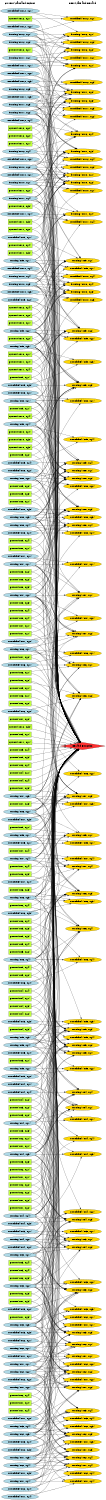 digraph G {
	graph [bb="0,0,734.36,10462",
		fontname=Helvetica,
		fontsize=16,
		rankdir=LR,
		ranksep=2.00,
		ratio=auto,
		size="7.5,10"
	];
	node [fontsize=16,
		label="\N"
	];
	{
		graph [rank=same];
		"cut-out($x4, $y4)"	[color=black,
			fillcolor=olivedrab1,
			height=0.5,
			pos="137.18,5016.4",
			shape=box,
			style=filled,
			width=2.1944];
		"put-out($x1, $y1)"	[color=black,
			fillcolor=olivedrab1,
			height=0.5,
			pos="137.18,2255.4",
			shape=box,
			style=filled,
			width=2.2083];
		"burning($x11, $y1)"	[color=black,
			fillcolor=lightblue,
			height=0.51069,
			pos="137.18,10064",
			shape=ellipse,
			style=filled,
			width=3.4373];
		"burning($x5, $y1)"	[color=black,
			fillcolor=lightblue,
			height=0.51069,
			pos="137.18,4637.4",
			shape=ellipse,
			style=filled,
			width=3.2213];
		"burning($x10, $y4)"	[color=black,
			fillcolor=lightblue,
			height=0.51069,
			pos="137.18,8538.4",
			shape=ellipse,
			style=filled,
			width=3.4373];
		"put-out($x6, $y3)"	[color=black,
			fillcolor=olivedrab1,
			height=0.5,
			pos="137.18,4366.4",
			shape=box,
			style=filled,
			width=2.2083];
		"out-of-fuel($x8, $y2)"	[color=black,
			fillcolor=lightblue,
			height=0.51069,
			pos="137.18,7182.4",
			shape=ellipse,
			style=filled,
			width=3.5945];
		"out-of-fuel($x10, $y1)"	[color=black,
			fillcolor=lightblue,
			height=0.51069,
			pos="137.18,9243.4",
			shape=ellipse,
			style=filled,
			width=3.8105];
		"out-of-fuel($x2, $y3)"	[color=black,
			fillcolor=lightblue,
			height=0.51069,
			pos="137.18,348.38",
			shape=ellipse,
			style=filled,
			width=3.5945];
		"burning($x4, $y3)"	[color=black,
			fillcolor=lightblue,
			height=0.51069,
			pos="137.18,2417.4",
			shape=ellipse,
			style=filled,
			width=3.2213];
		"cut-out($x5, $y2)"	[color=black,
			fillcolor=olivedrab1,
			height=0.5,
			pos="137.18,3664.4",
			shape=box,
			style=filled,
			width=2.1944];
		"put-out($x7, $y1)"	[color=black,
			fillcolor=olivedrab1,
			height=0.5,
			pos="137.18,6043.4",
			shape=box,
			style=filled,
			width=2.2083];
		"cut-out($x4, $y3)"	[color=black,
			fillcolor=olivedrab1,
			height=0.5,
			pos="137.18,3448.4",
			shape=box,
			style=filled,
			width=2.1944];
		"burning($x5, $y2)"	[color=black,
			fillcolor=lightblue,
			height=0.51069,
			pos="137.18,3014.4",
			shape=ellipse,
			style=filled,
			width=3.2213];
		"put-out($x6, $y2)"	[color=black,
			fillcolor=olivedrab1,
			height=0.5,
			pos="137.18,5718.4",
			shape=box,
			style=filled,
			width=2.2083];
		"out-of-fuel($x2, $y4)"	[color=black,
			fillcolor=lightblue,
			height=0.51069,
			pos="137.18,73.385",
			shape=ellipse,
			style=filled,
			width=3.5945];
		"out-of-fuel($x8, $y1)"	[color=black,
			fillcolor=lightblue,
			height=0.51069,
			pos="137.18,7724.4",
			shape=ellipse,
			style=filled,
			width=3.5945];
		"burning($x4, $y4)"	[color=black,
			fillcolor=lightblue,
			height=0.51069,
			pos="137.18,1985.4",
			shape=ellipse,
			style=filled,
			width=3.2213];
		"cut-out($x5, $y1)"	[color=black,
			fillcolor=olivedrab1,
			height=0.5,
			pos="137.18,5664.4",
			shape=box,
			style=filled,
			width=2.1944];
		"burning($x10, $y2)"	[color=black,
			fillcolor=lightblue,
			height=0.51069,
			pos="137.18,9298.4",
			shape=ellipse,
			style=filled,
			width=3.4373];
		"put-out($x1, $y3)"	[color=black,
			fillcolor=olivedrab1,
			height=0.5,
			pos="137.18,1278.4",
			shape=box,
			style=filled,
			width=2.2083];
		"burning($x11, $y3)"	[color=black,
			fillcolor=lightblue,
			height=0.51069,
			pos="137.18,9734.4",
			shape=ellipse,
			style=filled,
			width=3.4373];
		"put-out($x5, $y4)"	[color=black,
			fillcolor=olivedrab1,
			height=0.5,
			pos="137.18,3718.4",
			shape=box,
			style=filled,
			width=2.2083];
		"put-out($x7, $y2)"	[color=black,
			fillcolor=olivedrab1,
			height=0.5,
			pos="137.18,5880.4",
			shape=box,
			style=filled,
			width=2.2083];
		"Current State and Actions"	[color=black,
			fillcolor=white,
			height=0.5,
			pos="137.18,10444",
			shape=plaintext,
			style=bold,
			width=3.2361];
		"cut-out($x10, $y1)"	[color=black,
			fillcolor=olivedrab1,
			height=0.5,
			pos="137.18,7995.4",
			shape=box,
			style=filled,
			width=2.3333];
		"out-of-fuel($x1, $y4)"	[color=black,
			fillcolor=lightblue,
			height=0.51069,
			pos="137.18,18.385",
			shape=ellipse,
			style=filled,
			width=3.5945];
		"burning($x5, $y3)"	[color=black,
			fillcolor=lightblue,
			height=0.51069,
			pos="137.18,3232.4",
			shape=ellipse,
			style=filled,
			width=3.2213];
		"out-of-fuel($x7, $y3)"	[color=black,
			fillcolor=lightblue,
			height=0.51069,
			pos="137.18,4745.4",
			shape=ellipse,
			style=filled,
			width=3.5945];
		"out-of-fuel($x9, $y1)"	[color=black,
			fillcolor=lightblue,
			height=0.51069,
			pos="137.18,8810.4",
			shape=ellipse,
			style=filled,
			width=3.5945];
		"out-of-fuel($x2, $y1)"	[color=black,
			fillcolor=lightblue,
			height=0.51069,
			pos="137.18,1114.4",
			shape=ellipse,
			style=filled,
			width=3.5945];
		"cut-out($x6, $y1)"	[color=black,
			fillcolor=olivedrab1,
			height=0.5,
			pos="137.18,5610.4",
			shape=box,
			style=filled,
			width=2.1944];
		"cut-out($x5, $y4)"	[color=black,
			fillcolor=olivedrab1,
			height=0.5,
			pos="137.18,3880.4",
			shape=box,
			style=filled,
			width=2.1944];
		"out-of-fuel($x3, $y2)"	[color=black,
			fillcolor=lightblue,
			height=0.51069,
			pos="137.18,1332.4",
			shape=ellipse,
			style=filled,
			width=3.5945];
		"out-of-fuel($x8, $y4)"	[color=black,
			fillcolor=lightblue,
			height=0.51069,
			pos="137.18,6746.4",
			shape=ellipse,
			style=filled,
			width=3.5945];
		"put-out($x1, $y2)"	[color=black,
			fillcolor=olivedrab1,
			height=0.5,
			pos="137.18,2039.4",
			shape=box,
			style=filled,
			width=2.2083];
		"put-out($x7, $y3)"	[color=black,
			fillcolor=olivedrab1,
			height=0.5,
			pos="137.18,4962.4",
			shape=box,
			style=filled,
			width=2.2083];
		"burning($x11, $y2)"	[color=black,
			fillcolor=lightblue,
			height=0.51069,
			pos="137.18,9679.4",
			shape=ellipse,
			style=filled,
			width=3.4373];
		"put-out($x2, $y1)"	[color=black,
			fillcolor=olivedrab1,
			height=0.5,
			pos="137.18,2309.4",
			shape=box,
			style=filled,
			width=2.2083];
		"out-of-fuel($x1, $y3)"	[color=black,
			fillcolor=lightblue,
			height=0.51069,
			pos="137.18,183.38",
			shape=ellipse,
			style=filled,
			width=3.5945];
		"cut-out($x10, $y2)"	[color=black,
			fillcolor=olivedrab1,
			height=0.5,
			pos="137.18,8265.4",
			shape=box,
			style=filled,
			width=2.3333];
		"put-out($x6, $y4)"	[color=black,
			fillcolor=olivedrab1,
			height=0.5,
			pos="137.18,4150.4",
			shape=box,
			style=filled,
			width=2.2083];
		"burning($x5, $y4)"	[color=black,
			fillcolor=lightblue,
			height=0.51069,
			pos="137.18,3177.4",
			shape=ellipse,
			style=filled,
			width=3.2213];
		"burning($x10, $y3)"	[color=black,
			fillcolor=lightblue,
			height=0.51069,
			pos="137.18,8483.4",
			shape=ellipse,
			style=filled,
			width=3.4373];
		"out-of-fuel($x2, $y2)"	[color=black,
			fillcolor=lightblue,
			height=0.51069,
			pos="137.18,839.38",
			shape=ellipse,
			style=filled,
			width=3.5945];
		"out-of-fuel($x8, $y3)"	[color=black,
			fillcolor=lightblue,
			height=0.51069,
			pos="137.18,6911.4",
			shape=ellipse,
			style=filled,
			width=3.5945];
		"out-of-fuel($x7, $y4)"	[color=black,
			fillcolor=lightblue,
			height=0.51069,
			pos="137.18,4312.4",
			shape=ellipse,
			style=filled,
			width=3.5945];
		"out-of-fuel($x9, $y2)"	[color=black,
			fillcolor=lightblue,
			height=0.51069,
			pos="137.18,8373.4",
			shape=ellipse,
			style=filled,
			width=3.5945];
		"cut-out($x5, $y3)"	[color=black,
			fillcolor=olivedrab1,
			height=0.5,
			pos="137.18,3988.4",
			shape=box,
			style=filled,
			width=2.1944];
		"cut-out($x6, $y2)"	[color=black,
			fillcolor=olivedrab1,
			height=0.5,
			pos="137.18,5556.4",
			shape=box,
			style=filled,
			width=2.1944];
		"out-of-fuel($x3, $y1)"	[color=black,
			fillcolor=lightblue,
			height=0.51069,
			pos="137.18,1875.4",
			shape=ellipse,
			style=filled,
			width=3.5945];
		"burning($x12, $y1)"	[color=black,
			fillcolor=lightblue,
			height=0.51069,
			pos="137.18,10227",
			shape=ellipse,
			style=filled,
			width=3.4373];
		"put-out($x12, $y4)"	[color=black,
			fillcolor=olivedrab1,
			height=0.5,
			pos="137.18,8756.4",
			shape=box,
			style=filled,
			width=2.3611];
		"put-out($x7, $y4)"	[color=black,
			fillcolor=olivedrab1,
			height=0.5,
			pos="137.18,4420.4",
			shape=box,
			style=filled,
			width=2.2083];
		"cut-out($x3, $y3)"	[color=black,
			fillcolor=olivedrab1,
			height=0.5,
			pos="137.18,2579.4",
			shape=box,
			style=filled,
			width=2.1944];
		"out-of-fuel($x11, $y3)"	[color=black,
			fillcolor=lightblue,
			height=0.51069,
			pos="137.18,9789.4",
			shape=ellipse,
			style=filled,
			width=3.8105];
		"burning($x9, $y1)"	[color=black,
			fillcolor=lightblue,
			height=0.51069,
			pos="137.18,8648.4",
			shape=ellipse,
			style=filled,
			width=3.2213];
		"out-of-fuel($x1, $y2)"	[color=black,
			fillcolor=lightblue,
			height=0.51069,
			pos="137.18,568.38",
			shape=ellipse,
			style=filled,
			width=3.5945];
		"out-of-fuel($x9, $y3)"	[color=black,
			fillcolor=lightblue,
			height=0.51069,
			pos="137.18,7779.4",
			shape=ellipse,
			style=filled,
			width=3.5945];
		"burning($x8, $y4)"	[color=black,
			fillcolor=lightblue,
			height=0.51069,
			pos="137.18,6801.4",
			shape=ellipse,
			style=filled,
			width=3.2213];
		"cut-out($x1, $y1)"	[color=black,
			fillcolor=olivedrab1,
			height=0.5,
			pos="137.18,2471.4",
			shape=box,
			style=filled,
			width=2.1944];
		"burning($x10, $y1)"	[color=black,
			fillcolor=lightblue,
			height=0.51069,
			pos="137.18,9188.4",
			shape=ellipse,
			style=filled,
			width=3.4373];
		"out-of-fuel($x11, $y2)"	[color=black,
			fillcolor=lightblue,
			height=0.51069,
			pos="137.18,9954.4",
			shape=ellipse,
			style=filled,
			width=3.8105];
		"cut-out($x3, $y4)"	[color=black,
			fillcolor=olivedrab1,
			height=0.5,
			pos="137.18,1602.4",
			shape=box,
			style=filled,
			width=2.1944];
		"burning($x9, $y2)"	[color=black,
			fillcolor=lightblue,
			height=0.51069,
			pos="137.18,8157.4",
			shape=ellipse,
			style=filled,
			width=3.2213];
		"out-of-fuel($x1, $y1)"	[color=black,
			fillcolor=lightblue,
			height=0.51069,
			pos="137.18,1004.4",
			shape=ellipse,
			style=filled,
			width=3.5945];
		"out-of-fuel($x10, $y4)"	[color=black,
			fillcolor=lightblue,
			height=0.51069,
			pos="137.18,8593.4",
			shape=ellipse,
			style=filled,
			width=3.8105];
		"out-of-fuel($x9, $y4)"	[color=black,
			fillcolor=lightblue,
			height=0.51069,
			pos="137.18,7237.4",
			shape=ellipse,
			style=filled,
			width=3.5945];
		"burning($x8, $y3)"	[color=black,
			fillcolor=lightblue,
			height=0.51069,
			pos="137.18,6856.4",
			shape=ellipse,
			style=filled,
			width=3.2213];
		"out-of-fuel($x12, $y1)"	[color=black,
			fillcolor=lightblue,
			height=0.51069,
			pos="137.18,10390",
			shape=ellipse,
			style=filled,
			width=3.8105];
		"cut-out($x1, $y2)"	[color=black,
			fillcolor=olivedrab1,
			height=0.5,
			pos="137.18,2093.4",
			shape=box,
			style=filled,
			width=2.1944];
		"cut-out($x4, $y2)"	[color=black,
			fillcolor=olivedrab1,
			height=0.5,
			pos="137.18,3394.4",
			shape=box,
			style=filled,
			width=2.1944];
		"put-out($x12, $y2)"	[color=black,
			fillcolor=olivedrab1,
			height=0.5,
			pos="137.18,9516.4",
			shape=box,
			style=filled,
			width=2.3611];
		"cut-out($x3, $y1)"	[color=black,
			fillcolor=olivedrab1,
			height=0.5,
			pos="137.18,5340.4",
			shape=box,
			style=filled,
			width=2.1944];
		"cut-out($x1, $y3)"	[color=black,
			fillcolor=olivedrab1,
			height=0.5,
			pos="137.18,1386.4",
			shape=box,
			style=filled,
			width=2.1944];
		"put-out($x9, $y4)"	[color=black,
			fillcolor=olivedrab1,
			height=0.5,
			pos="137.18,6692.4",
			shape=box,
			style=filled,
			width=2.2083];
		"burning($x9, $y3)"	[color=black,
			fillcolor=lightblue,
			height=0.51069,
			pos="137.18,8049.4",
			shape=ellipse,
			style=filled,
			width=3.2213];
		"out-of-fuel($x10, $y3)"	[color=black,
			fillcolor=lightblue,
			height=0.51069,
			pos="137.18,8428.4",
			shape=ellipse,
			style=filled,
			width=3.8105];
		"out-of-fuel($x11, $y1)"	[color=black,
			fillcolor=lightblue,
			height=0.51069,
			pos="137.18,10009",
			shape=ellipse,
			style=filled,
			width=3.8105];
		"cut-out($x2, $y4)"	[color=black,
			fillcolor=olivedrab1,
			height=0.5,
			pos="137.18,5124.4",
			shape=box,
			style=filled,
			width=2.1944];
		"cut-out($x4, $y1)"	[color=black,
			fillcolor=olivedrab1,
			height=0.5,
			pos="137.18,5070.4",
			shape=box,
			style=filled,
			width=2.1944];
		"put-out($x12, $y3)"	[color=black,
			fillcolor=olivedrab1,
			height=0.5,
			pos="137.18,9026.4",
			shape=box,
			style=filled,
			width=2.3611];
		"cut-out($x3, $y2)"	[color=black,
			fillcolor=olivedrab1,
			height=0.5,
			pos="137.18,2741.4",
			shape=box,
			style=filled,
			width=2.1944];
		"put-out($x11, $y4)"	[color=black,
			fillcolor=olivedrab1,
			height=0.5,
			pos="137.18,7941.4",
			shape=box,
			style=filled,
			width=2.3611];
		"cut-out($x1, $y4)"	[color=black,
			fillcolor=olivedrab1,
			height=0.5,
			pos="137.18,622.38",
			shape=box,
			style=filled,
			width=2.1944];
		"out-of-fuel($x10, $y2)"	[color=black,
			fillcolor=lightblue,
			height=0.51069,
			pos="137.18,9353.4",
			shape=ellipse,
			style=filled,
			width=3.8105];
		"burning($x9, $y4)"	[color=black,
			fillcolor=lightblue,
			height=0.51069,
			pos="137.18,7507.4",
			shape=ellipse,
			style=filled,
			width=3.2213];
		"cut-out($x2, $y3)"	[color=black,
			fillcolor=olivedrab1,
			height=0.5,
			pos="137.18,1548.4",
			shape=box,
			style=filled,
			width=2.1944];
		"out-of-fuel($x12, $y4)"	[color=black,
			fillcolor=lightblue,
			height=0.51069,
			pos="137.18,9624.4",
			shape=ellipse,
			style=filled,
			width=3.8105];
		"out-of-fuel($x5, $y3)"	[color=black,
			fillcolor=lightblue,
			height=0.51069,
			pos="137.18,3340.4",
			shape=ellipse,
			style=filled,
			width=3.5945];
		"cut-out($x11, $y4)"	[color=black,
			fillcolor=olivedrab1,
			height=0.5,
			pos="137.18,7887.4",
			shape=box,
			style=filled,
			width=2.3333];
		"burning($x1, $y4)"	[color=black,
			fillcolor=lightblue,
			height=0.51069,
			pos="137.18,128.38",
			shape=ellipse,
			style=filled,
			width=3.2213];
		"put-out($x11, $y3)"	[color=black,
			fillcolor=olivedrab1,
			height=0.5,
			pos="137.18,8702.4",
			shape=box,
			style=filled,
			width=2.3611];
		"cut-out($x7, $y4)"	[color=black,
			fillcolor=olivedrab1,
			height=0.5,
			pos="137.18,4528.4",
			shape=box,
			style=filled,
			width=2.1944];
		"put-out($x9, $y2)"	[color=black,
			fillcolor=olivedrab1,
			height=0.5,
			pos="137.18,7291.4",
			shape=box,
			style=filled,
			width=2.2083];
		"cut-out($x2, $y2)"	[color=black,
			fillcolor=olivedrab1,
			height=0.5,
			pos="137.18,2201.4",
			shape=box,
			style=filled,
			width=2.1944];
		"put-out($x3, $y3)"	[color=black,
			fillcolor=olivedrab1,
			height=0.5,
			pos="137.18,2363.4",
			shape=box,
			style=filled,
			width=2.2083];
		"burning($x2, $y1)"	[color=black,
			fillcolor=lightblue,
			height=0.51069,
			pos="137.18,1059.4",
			shape=ellipse,
			style=filled,
			width=3.2213];
		"cut-out($x12, $y2)"	[color=black,
			fillcolor=olivedrab1,
			height=0.5,
			pos="137.18,9570.4",
			shape=box,
			style=filled,
			width=2.3333];
		"burning($x7, $y3)"	[color=black,
			fillcolor=lightblue,
			height=0.51069,
			pos="137.18,4908.4",
			shape=ellipse,
			style=filled,
			width=3.2213];
		"out-of-fuel($x5, $y4)"	[color=black,
			fillcolor=lightblue,
			height=0.51069,
			pos="137.18,3122.4",
			shape=ellipse,
			style=filled,
			width=3.5945];
		"cut-out($x11, $y3)"	[color=black,
			fillcolor=olivedrab1,
			height=0.5,
			pos="137.18,8918.4",
			shape=box,
			style=filled,
			width=2.3333];
		"put-out($x12, $y1)"	[color=black,
			fillcolor=olivedrab1,
			height=0.5,
			pos="137.18,10118",
			shape=box,
			style=filled,
			width=2.3611];
		"put-out($x11, $y2)"	[color=black,
			fillcolor=olivedrab1,
			height=0.5,
			pos="137.18,9134.4",
			shape=box,
			style=filled,
			width=2.3611];
		"burning($x1, $y3)"	[color=black,
			fillcolor=lightblue,
			height=0.51069,
			pos="137.18,293.38",
			shape=ellipse,
			style=filled,
			width=3.2213];
		"cut-out($x8, $y2)"	[color=black,
			fillcolor=olivedrab1,
			height=0.5,
			pos="137.18,6421.4",
			shape=box,
			style=filled,
			width=2.1944];
		"cut-out($x7, $y3)"	[color=black,
			fillcolor=olivedrab1,
			height=0.5,
			pos="137.18,4854.4",
			shape=box,
			style=filled,
			width=2.1944];
		"cut-out($x8, $y1)"	[color=black,
			fillcolor=olivedrab1,
			height=0.5,
			pos="137.18,6965.4",
			shape=box,
			style=filled,
			width=2.1944];
		"put-out($x4, $y1)"	[color=black,
			fillcolor=olivedrab1,
			height=0.5,
			pos="137.18,3502.4",
			shape=box,
			style=filled,
			width=2.2083];
		"put-out($x3, $y2)"	[color=black,
			fillcolor=olivedrab1,
			height=0.5,
			pos="137.18,2687.4",
			shape=box,
			style=filled,
			width=2.2083];
		"put-out($x10, $y4)"	[color=black,
			fillcolor=olivedrab1,
			height=0.5,
			pos="137.18,7453.4",
			shape=box,
			style=filled,
			width=2.3611];
		"put-out($x9, $y3)"	[color=black,
			fillcolor=olivedrab1,
			height=0.5,
			pos="137.18,7019.4",
			shape=box,
			style=filled,
			width=2.2083];
		"cut-out($x2, $y1)"	[color=black,
			fillcolor=olivedrab1,
			height=0.5,
			pos="137.18,2525.4",
			shape=box,
			style=filled,
			width=2.1944];
		"put-out($x8, $y4)"	[color=black,
			fillcolor=olivedrab1,
			height=0.5,
			pos="137.18,6205.4",
			shape=box,
			style=filled,
			width=2.2083];
		"cut-out($x12, $y1)"	[color=black,
			fillcolor=olivedrab1,
			height=0.5,
			pos="137.18,10336",
			shape=box,
			style=filled,
			width=2.3333];
		"burning($x2, $y2)"	[color=black,
			fillcolor=lightblue,
			height=0.51069,
			pos="137.18,894.38",
			shape=ellipse,
			style=filled,
			width=3.2213];
		"burning($x7, $y4)"	[color=black,
			fillcolor=lightblue,
			height=0.51069,
			pos="137.18,4474.4",
			shape=ellipse,
			style=filled,
			width=3.2213];
		"burning($x6, $y4)"	[color=black,
			fillcolor=lightblue,
			height=0.51069,
			pos="137.18,3772.4",
			shape=ellipse,
			style=filled,
			width=3.2213];
		"cut-out($x11, $y2)"	[color=black,
			fillcolor=olivedrab1,
			height=0.5,
			pos="137.18,8864.4",
			shape=box,
			style=filled,
			width=2.3333];
		"burning($x1, $y2)"	[color=black,
			fillcolor=lightblue,
			height=0.51069,
			pos="137.18,784.38",
			shape=ellipse,
			style=filled,
			width=3.2213];
		"put-out($x11, $y1)"	[color=black,
			fillcolor=olivedrab1,
			height=0.5,
			pos="137.18,9462.4",
			shape=box,
			style=filled,
			width=2.3611];
		"cut-out($x7, $y2)"	[color=black,
			fillcolor=olivedrab1,
			height=0.5,
			pos="137.18,5448.4",
			shape=box,
			style=filled,
			width=2.1944];
		"put-out($x10, $y3)"	[color=black,
			fillcolor=olivedrab1,
			height=0.5,
			pos="137.18,7399.4",
			shape=box,
			style=filled,
			width=2.3611];
		"put-out($x8, $y3)"	[color=black,
			fillcolor=olivedrab1,
			height=0.5,
			pos="137.18,6367.4",
			shape=box,
			style=filled,
			width=2.2083];
		"burning($x8, $y2)"	[color=black,
			fillcolor=lightblue,
			height=0.51069,
			pos="137.18,7127.4",
			shape=ellipse,
			style=filled,
			width=3.2213];
		"put-out($x3, $y1)"	[color=black,
			fillcolor=olivedrab1,
			height=0.5,
			pos="137.18,3068.4",
			shape=box,
			style=filled,
			width=2.2083];
		"out-of-fuel($x12, $y2)"	[color=black,
			fillcolor=lightblue,
			height=0.51069,
			pos="137.18,10282",
			shape=ellipse,
			style=filled,
			width=3.8105];
		"burning($x7, $y1)"	[color=black,
			fillcolor=lightblue,
			height=0.51069,
			pos="137.18,6529.4",
			shape=ellipse,
			style=filled,
			width=3.2213];
		"cut-out($x11, $y1)"	[color=black,
			fillcolor=olivedrab1,
			height=0.5,
			pos="137.18,5286.4",
			shape=box,
			style=filled,
			width=2.3333];
		"burning($x1, $y1)"	[color=black,
			fillcolor=lightblue,
			height=0.51069,
			pos="137.18,949.38",
			shape=ellipse,
			style=filled,
			width=3.2213];
		"out-of-fuel($x12, $y3)"	[color=black,
			fillcolor=lightblue,
			height=0.51069,
			pos="137.18,9899.4",
			shape=ellipse,
			style=filled,
			width=3.8105];
		"burning($x6, $y3)"	[color=black,
			fillcolor=lightblue,
			height=0.51069,
			pos="137.18,4204.4",
			shape=ellipse,
			style=filled,
			width=3.2213];
		"burning($x8, $y1)"	[color=black,
			fillcolor=lightblue,
			height=0.51069,
			pos="137.18,7669.4",
			shape=ellipse,
			style=filled,
			width=3.2213];
		"out-of-fuel($x11, $y4)"	[color=black,
			fillcolor=lightblue,
			height=0.51069,
			pos="137.18,8972.4",
			shape=ellipse,
			style=filled,
			width=3.8105];
		"cut-out($x7, $y1)"	[color=black,
			fillcolor=olivedrab1,
			height=0.5,
			pos="137.18,6097.4",
			shape=box,
			style=filled,
			width=2.1944];
		"put-out($x10, $y2)"	[color=black,
			fillcolor=olivedrab1,
			height=0.5,
			pos="137.18,8103.4",
			shape=box,
			style=filled,
			width=2.3611];
		"put-out($x9, $y1)"	[color=black,
			fillcolor=olivedrab1,
			height=0.5,
			pos="137.18,7833.4",
			shape=box,
			style=filled,
			width=2.2083];
		"put-out($x8, $y2)"	[color=black,
			fillcolor=olivedrab1,
			height=0.5,
			pos="137.18,6475.4",
			shape=box,
			style=filled,
			width=2.2083];
		"burning($x7, $y2)"	[color=black,
			fillcolor=lightblue,
			height=0.51069,
			pos="137.18,6313.4",
			shape=ellipse,
			style=filled,
			width=3.2213];
		"cut-out($x10, $y3)"	[color=black,
			fillcolor=olivedrab1,
			height=0.5,
			pos="137.18,7345.4",
			shape=box,
			style=filled,
			width=2.3333];
		"out-of-fuel($x4, $y2)"	[color=black,
			fillcolor=lightblue,
			height=0.51069,
			pos="137.18,1765.4",
			shape=ellipse,
			style=filled,
			width=3.5945];
		"burning($x6, $y2)"	[color=black,
			fillcolor=lightblue,
			height=0.51069,
			pos="137.18,4800.4",
			shape=ellipse,
			style=filled,
			width=3.2213];
		"put-out($x5, $y2)"	[color=black,
			fillcolor=olivedrab1,
			height=0.5,
			pos="137.18,3826.4",
			shape=box,
			style=filled,
			width=2.2083];
		"out-of-fuel($x6, $y4)"	[color=black,
			fillcolor=lightblue,
			height=0.51069,
			pos="137.18,3610.4",
			shape=ellipse,
			style=filled,
			width=3.5945];
		"put-out($x2, $y2)"	[color=black,
			fillcolor=olivedrab1,
			height=0.5,
			pos="137.18,2147.4",
			shape=box,
			style=filled,
			width=2.2083];
		"put-out($x10, $y1)"	[color=black,
			fillcolor=olivedrab1,
			height=0.5,
			pos="137.18,8211.4",
			shape=box,
			style=filled,
			width=2.3611];
		"burning($x3, $y2)"	[color=black,
			fillcolor=lightblue,
			height=0.51069,
			pos="137.18,1494.4",
			shape=ellipse,
			style=filled,
			width=3.2213];
		"cut-out($x9, $y1)"	[color=black,
			fillcolor=olivedrab1,
			height=0.5,
			pos="137.18,7615.4",
			shape=box,
			style=filled,
			width=2.1944];
		"out-of-fuel($x3, $y4)"	[color=black,
			fillcolor=lightblue,
			height=0.51069,
			pos="137.18,403.38",
			shape=ellipse,
			style=filled,
			width=3.5945];
		"cut-out($x6, $y3)"	[color=black,
			fillcolor=olivedrab1,
			height=0.5,
			pos="137.18,4258.4",
			shape=box,
			style=filled,
			width=2.1944];
		"out-of-fuel($x7, $y1)"	[color=black,
			fillcolor=lightblue,
			height=0.51069,
			pos="137.18,6584.4",
			shape=ellipse,
			style=filled,
			width=3.5945];
		"put-out($x4, $y4)"	[color=black,
			fillcolor=olivedrab1,
			height=0.5,
			pos="137.18,3556.4",
			shape=box,
			style=filled,
			width=2.2083];
		"put-out($x8, $y1)"	[color=black,
			fillcolor=olivedrab1,
			height=0.5,
			pos="137.18,6638.4",
			shape=box,
			style=filled,
			width=2.2083];
		"burning($x12, $y2)"	[color=black,
			fillcolor=lightblue,
			height=0.51069,
			pos="137.18,10172",
			shape=ellipse,
			style=filled,
			width=3.4373];
		"cut-out($x10, $y4)"	[color=black,
			fillcolor=olivedrab1,
			height=0.5,
			pos="137.18,7561.4",
			shape=box,
			style=filled,
			width=2.3333];
		"put-out($x1, $y4)"	[color=black,
			fillcolor=olivedrab1,
			height=0.5,
			pos="137.18,676.38",
			shape=box,
			style=filled,
			width=2.2083];
		"burning($x6, $y1)"	[color=black,
			fillcolor=lightblue,
			height=0.51069,
			pos="137.18,5934.4",
			shape=ellipse,
			style=filled,
			width=3.2213];
		"out-of-fuel($x4, $y1)"	[color=black,
			fillcolor=lightblue,
			height=0.51069,
			pos="137.18,2904.4",
			shape=ellipse,
			style=filled,
			width=3.5945];
		"put-out($x2, $y3)"	[color=black,
			fillcolor=olivedrab1,
			height=0.5,
			pos="137.18,1440.4",
			shape=box,
			style=filled,
			width=2.2083];
		"put-out($x5, $y3)"	[color=black,
			fillcolor=olivedrab1,
			height=0.5,
			pos="137.18,3934.4",
			shape=box,
			style=filled,
			width=2.2083];
		"burning($x11, $y4)"	[color=black,
			fillcolor=lightblue,
			height=0.51069,
			pos="137.18,9080.4",
			shape=ellipse,
			style=filled,
			width=3.4373];
		"out-of-fuel($x6, $y3)"	[color=black,
			fillcolor=lightblue,
			height=0.51069,
			pos="137.18,4096.4",
			shape=ellipse,
			style=filled,
			width=3.5945];
		"burning($x3, $y1)"	[color=black,
			fillcolor=lightblue,
			height=0.51069,
			pos="137.18,1710.4",
			shape=ellipse,
			style=filled,
			width=3.2213];
		"out-of-fuel($x3, $y3)"	[color=black,
			fillcolor=lightblue,
			height=0.51069,
			pos="137.18,1169.4",
			shape=ellipse,
			style=filled,
			width=3.5945];
		"out-of-fuel($x7, $y2)"	[color=black,
			fillcolor=lightblue,
			height=0.51069,
			pos="137.18,5989.4",
			shape=ellipse,
			style=filled,
			width=3.5945];
		"cut-out($x6, $y4)"	[color=black,
			fillcolor=olivedrab1,
			height=0.5,
			pos="137.18,4042.4",
			shape=box,
			style=filled,
			width=2.1944];
		"burning($x12, $y3)"	[color=black,
			fillcolor=lightblue,
			height=0.51069,
			pos="137.18,9844.4",
			shape=ellipse,
			style=filled,
			width=3.4373];
		"out-of-fuel($x5, $y1)"	[color=black,
			fillcolor=lightblue,
			height=0.51069,
			pos="137.18,4582.4",
			shape=ellipse,
			style=filled,
			width=3.5945];
		"out-of-fuel($x4, $y4)"	[color=black,
			fillcolor=lightblue,
			height=0.51069,
			pos="137.18,2849.4",
			shape=ellipse,
			style=filled,
			width=3.5945];
		"cut-out($x9, $y4)"	[color=black,
			fillcolor=olivedrab1,
			height=0.5,
			pos="137.18,5232.4",
			shape=box,
			style=filled,
			width=2.1944];
		"put-out($x2, $y4)"	[color=black,
			fillcolor=olivedrab1,
			height=0.5,
			pos="137.18,730.38",
			shape=box,
			style=filled,
			width=2.2083];
		"out-of-fuel($x6, $y2)"	[color=black,
			fillcolor=lightblue,
			height=0.51069,
			pos="137.18,5502.4",
			shape=ellipse,
			style=filled,
			width=3.5945];
		"cut-out($x8, $y3)"	[color=black,
			fillcolor=olivedrab1,
			height=0.5,
			pos="137.18,6259.4",
			shape=box,
			style=filled,
			width=2.1944];
		"put-out($x6, $y1)"	[color=black,
			fillcolor=olivedrab1,
			height=0.5,
			pos="137.18,5772.4",
			shape=box,
			style=filled,
			width=2.2083];
		"burning($x3, $y4)"	[color=black,
			fillcolor=lightblue,
			height=0.51069,
			pos="137.18,513.38",
			shape=ellipse,
			style=filled,
			width=3.2213];
		"put-out($x4, $y2)"	[color=black,
			fillcolor=olivedrab1,
			height=0.5,
			pos="137.18,2795.4",
			shape=box,
			style=filled,
			width=2.2083];
		"burning($x4, $y1)"	[color=black,
			fillcolor=lightblue,
			height=0.51069,
			pos="137.18,2633.4",
			shape=ellipse,
			style=filled,
			width=3.2213];
		"cut-out($x12, $y4)"	[color=black,
			fillcolor=olivedrab1,
			height=0.5,
			pos="137.18,8319.4",
			shape=box,
			style=filled,
			width=2.3333];
		"burning($x2, $y3)"	[color=black,
			fillcolor=lightblue,
			height=0.51069,
			pos="137.18,458.38",
			shape=ellipse,
			style=filled,
			width=3.2213];
		"burning($x12, $y4)"	[color=black,
			fillcolor=lightblue,
			height=0.51069,
			pos="137.18,9408.4",
			shape=ellipse,
			style=filled,
			width=3.4373];
		"out-of-fuel($x5, $y2)"	[color=black,
			fillcolor=lightblue,
			height=0.51069,
			pos="137.18,2959.4",
			shape=ellipse,
			style=filled,
			width=3.5945];
		"out-of-fuel($x4, $y3)"	[color=black,
			fillcolor=lightblue,
			height=0.51069,
			pos="137.18,1930.4",
			shape=ellipse,
			style=filled,
			width=3.5945];
		"out-of-fuel($x6, $y1)"	[color=black,
			fillcolor=lightblue,
			height=0.51069,
			pos="137.18,5826.4",
			shape=ellipse,
			style=filled,
			width=3.5945];
		"cut-out($x9, $y3)"	[color=black,
			fillcolor=olivedrab1,
			height=0.5,
			pos="137.18,5178.4",
			shape=box,
			style=filled,
			width=2.1944];
		"put-out($x5, $y1)"	[color=black,
			fillcolor=olivedrab1,
			height=0.5,
			pos="137.18,4691.4",
			shape=box,
			style=filled,
			width=2.2083];
		"cut-out($x8, $y4)"	[color=black,
			fillcolor=olivedrab1,
			height=0.5,
			pos="137.18,6151.4",
			shape=box,
			style=filled,
			width=2.1944];
		"burning($x3, $y3)"	[color=black,
			fillcolor=lightblue,
			height=0.51069,
			pos="137.18,1224.4",
			shape=ellipse,
			style=filled,
			width=3.2213];
		"burning($x2, $y4)"	[color=black,
			fillcolor=lightblue,
			height=0.51069,
			pos="137.18,238.38",
			shape=ellipse,
			style=filled,
			width=3.2213];
		"burning($x4, $y2)"	[color=black,
			fillcolor=lightblue,
			height=0.51069,
			pos="137.18,1820.4",
			shape=ellipse,
			style=filled,
			width=3.2213];
		"put-out($x3, $y4)"	[color=black,
			fillcolor=olivedrab1,
			height=0.5,
			pos="137.18,1656.4",
			shape=box,
			style=filled,
			width=2.2083];
		"cut-out($x12, $y3)"	[color=black,
			fillcolor=olivedrab1,
			height=0.5,
			pos="137.18,5394.4",
			shape=box,
			style=filled,
			width=2.3333];
		"cut-out($x9, $y2)"	[color=black,
			fillcolor=olivedrab1,
			height=0.5,
			pos="137.18,7073.4",
			shape=box,
			style=filled,
			width=2.1944];
		"put-out($x4, $y3)"	[color=black,
			fillcolor=olivedrab1,
			height=0.5,
			pos="137.18,3286.4",
			shape=box,
			style=filled,
			width=2.2083];
	}
	{
		graph [rank=same];
		"burning'($x6, $y3)"	[color=black,
			fillcolor=gold1,
			height=0.51069,
			pos="576.36,4231.4",
			shape=ellipse,
			style=filled,
			width=3.3195];
		"burning'($x1, $y1)"	[color=black,
			fillcolor=gold1,
			height=0.51069,
			pos="576.36,1004.4",
			shape=ellipse,
			style=filled,
			width=3.3195];
		"out-of-fuel'($x5, $y3)"	[color=black,
			fillcolor=gold1,
			height=0.51069,
			pos="576.36,3342.4",
			shape=ellipse,
			style=filled,
			width=3.6927];
		"out-of-fuel'($x6, $y1)"	[color=black,
			fillcolor=gold1,
			height=0.51069,
			pos="576.36,5907.4",
			shape=ellipse,
			style=filled,
			width=3.6927];
		"Next State and Reward"	[color=black,
			fillcolor=white,
			height=0.5,
			pos="576.36,10444",
			shape=plaintext,
			style=bold,
			width=2.9167];
		"out-of-fuel'($x11, $y1)"	[color=black,
			fillcolor=gold1,
			height=0.51069,
			pos="576.36,10062",
			shape=ellipse,
			style=filled,
			width=3.8891];
		"burning'($x6, $y2)"	[color=black,
			fillcolor=gold1,
			height=0.51069,
			pos="576.36,5610.4",
			shape=ellipse,
			style=filled,
			width=3.3195];
		"burning'($x7, $y1)"	[color=black,
			fillcolor=gold1,
			height=0.51069,
			pos="576.36,6313.4",
			shape=ellipse,
			style=filled,
			width=3.3195];
		"out-of-fuel'($x5, $y2)"	[color=black,
			fillcolor=gold1,
			height=0.51069,
			pos="576.36,3014.4",
			shape=ellipse,
			style=filled,
			width=3.6927];
		"burning'($x10, $y1)"	[color=black,
			fillcolor=gold1,
			height=0.51069,
			pos="576.36,9243.4",
			shape=ellipse,
			style=filled,
			width=3.5159];
		"burning'($x6, $y1)"	[color=black,
			fillcolor=gold1,
			height=0.51069,
			pos="576.36,5826.4",
			shape=ellipse,
			style=filled,
			width=3.3195];
		"out-of-fuel'($x4, $y4)"	[color=black,
			fillcolor=gold1,
			height=0.51069,
			pos="576.36,2538.4",
			shape=ellipse,
			style=filled,
			width=3.6927];
		"out-of-fuel'($x10, $y2)"	[color=black,
			fillcolor=gold1,
			height=0.51069,
			pos="576.36,9298.4",
			shape=ellipse,
			style=filled,
			width=3.8891];
		"out-of-fuel'($x1, $y1)"	[color=black,
			fillcolor=gold1,
			height=0.51069,
			pos="576.36,1224.4",
			shape=ellipse,
			style=filled,
			width=3.6927];
		"out-of-fuel'($x11, $y3)"	[color=black,
			fillcolor=gold1,
			height=0.51069,
			pos="576.36,9706.4",
			shape=ellipse,
			style=filled,
			width=3.8891];
		"out-of-fuel'($x6, $y3)"	[color=black,
			fillcolor=gold1,
			height=0.51069,
			pos="576.36,4176.4",
			shape=ellipse,
			style=filled,
			width=3.6927];
		"burning'($x10, $y2)"	[color=black,
			fillcolor=gold1,
			height=0.51069,
			pos="576.36,9188.4",
			shape=ellipse,
			style=filled,
			width=3.5159];
		"burning'($x11, $y1)"	[color=black,
			fillcolor=gold1,
			height=0.51069,
			pos="576.36,10007",
			shape=ellipse,
			style=filled,
			width=3.5159];
		"out-of-fuel'($x10, $y3)"	[color=black,
			fillcolor=gold1,
			height=0.51069,
			pos="576.36,8373.4",
			shape=ellipse,
			style=filled,
			width=3.8891];
		"out-of-fuel'($x5, $y4)"	[color=black,
			fillcolor=gold1,
			height=0.51069,
			pos="576.36,3232.4",
			shape=ellipse,
			style=filled,
			width=3.6927];
		"out-of-fuel'($x6, $y2)"	[color=black,
			fillcolor=gold1,
			height=0.51069,
			pos="576.36,5066.4",
			shape=ellipse,
			style=filled,
			width=3.6927];
		"out-of-fuel'($x10, $y4)"	[color=black,
			fillcolor=gold1,
			height=0.51069,
			pos="576.36,8538.4",
			shape=ellipse,
			style=filled,
			width=3.8891];
		"out-of-fuel'($x11, $y2)"	[color=black,
			fillcolor=gold1,
			height=0.51069,
			pos="576.36,9651.4",
			shape=ellipse,
			style=filled,
			width=3.8891];
		"burning'($x10, $y3)"	[color=black,
			fillcolor=gold1,
			height=0.51069,
			pos="576.36,8428.4",
			shape=ellipse,
			style=filled,
			width=3.5159];
		"out-of-fuel'($x7, $y1)"	[color=black,
			fillcolor=gold1,
			height=0.51069,
			pos="576.36,6529.4",
			shape=ellipse,
			style=filled,
			width=3.6927];
		"out-of-fuel'($x12, $y1)"	[color=black,
			fillcolor=gold1,
			height=0.51069,
			pos="576.36,10336",
			shape=ellipse,
			style=filled,
			width=3.8891];
		"out-of-fuel'($x9, $y4)"	[color=black,
			fillcolor=gold1,
			height=0.51069,
			pos="576.36,7400.4",
			shape=ellipse,
			style=filled,
			width=3.6927];
		"burning'($x5, $y2)"	[color=black,
			fillcolor=gold1,
			height=0.51069,
			pos="576.36,3177.4",
			shape=ellipse,
			style=filled,
			width=3.3195];
		"burning'($x8, $y1)"	[color=black,
			fillcolor=gold1,
			height=0.51069,
			pos="576.36,7182.4",
			shape=ellipse,
			style=filled,
			width=3.3195];
		"Reward Function"	[color=black,
			fillcolor=firebrick1,
			height=0.72222,
			pos="576.36,5259.4",
			shape=diamond,
			style=filled,
			width=4.3889];
		"burning'($x7, $y4)"	[color=black,
			fillcolor=gold1,
			height=0.51069,
			pos="576.36,4419.4",
			shape=ellipse,
			style=filled,
			width=3.3195];
		"out-of-fuel'($x7, $y2)"	[color=black,
			fillcolor=gold1,
			height=0.51069,
			pos="576.36,6204.4",
			shape=ellipse,
			style=filled,
			width=3.6927];
		"burning'($x4, $y4)"	[color=black,
			fillcolor=gold1,
			height=0.51069,
			pos="576.36,2849.4",
			shape=ellipse,
			style=filled,
			width=3.3195];
		"burning'($x5, $y3)"	[color=black,
			fillcolor=gold1,
			height=0.51069,
			pos="576.36,3287.4",
			shape=ellipse,
			style=filled,
			width=3.3195];
		"out-of-fuel'($x10, $y1)"	[color=black,
			fillcolor=gold1,
			height=0.51069,
			pos="576.36,9133.4",
			shape=ellipse,
			style=filled,
			width=3.8891];
		"out-of-fuel'($x6, $y4)"	[color=black,
			fillcolor=gold1,
			height=0.51069,
			pos="576.36,3772.4",
			shape=ellipse,
			style=filled,
			width=3.6927];
		"out-of-fuel'($x7, $y3)"	[color=black,
			fillcolor=gold1,
			height=0.51069,
			pos="576.36,4853.4",
			shape=ellipse,
			style=filled,
			width=3.6927];
		"out-of-fuel'($x9, $y2)"	[color=black,
			fillcolor=gold1,
			height=0.51069,
			pos="576.36,8102.4",
			shape=ellipse,
			style=filled,
			width=3.6927];
		"burning'($x5, $y4)"	[color=black,
			fillcolor=gold1,
			height=0.51069,
			pos="576.36,3122.4",
			shape=ellipse,
			style=filled,
			width=3.3195];
		"burning'($x9, $y1)"	[color=black,
			fillcolor=gold1,
			height=0.51069,
			pos="576.36,8648.4",
			shape=ellipse,
			style=filled,
			width=3.3195];
		"burning'($x8, $y3)"	[color=black,
			fillcolor=gold1,
			height=0.51069,
			pos="576.36,6911.4",
			shape=ellipse,
			style=filled,
			width=3.3195];
		"out-of-fuel'($x7, $y4)"	[color=black,
			fillcolor=gold1,
			height=0.51069,
			pos="576.36,4474.4",
			shape=ellipse,
			style=filled,
			width=3.6927];
		"burning'($x7, $y2)"	[color=black,
			fillcolor=gold1,
			height=0.51069,
			pos="576.36,6042.4",
			shape=ellipse,
			style=filled,
			width=3.3195];
		"burning'($x6, $y4)"	[color=black,
			fillcolor=gold1,
			height=0.51069,
			pos="576.36,3988.4",
			shape=ellipse,
			style=filled,
			width=3.3195];
		"out-of-fuel'($x9, $y3)"	[color=black,
			fillcolor=gold1,
			height=0.51069,
			pos="576.36,7940.4",
			shape=ellipse,
			style=filled,
			width=3.6927];
		"out-of-fuel'($x8, $y4)"	[color=black,
			fillcolor=gold1,
			height=0.51069,
			pos="576.36,6746.4",
			shape=ellipse,
			style=filled,
			width=3.6927];
		"burning'($x8, $y2)"	[color=black,
			fillcolor=gold1,
			height=0.51069,
			pos="576.36,7127.4",
			shape=ellipse,
			style=filled,
			width=3.3195];
		"burning'($x7, $y3)"	[color=black,
			fillcolor=gold1,
			height=0.51069,
			pos="576.36,4908.4",
			shape=ellipse,
			style=filled,
			width=3.3195];
		"out-of-fuel'($x3, $y1)"	[color=black,
			fillcolor=gold1,
			height=0.51069,
			pos="576.36,1875.4",
			shape=ellipse,
			style=filled,
			width=3.6927];
		"burning'($x12, $y3)"	[color=black,
			fillcolor=gold1,
			height=0.51069,
			pos="576.36,9761.4",
			shape=ellipse,
			style=filled,
			width=3.5159];
		"out-of-fuel'($x2, $y4)"	[color=black,
			fillcolor=gold1,
			height=0.51069,
			pos="576.36,183.38",
			shape=ellipse,
			style=filled,
			width=3.6927];
		"out-of-fuel'($x8, $y3)"	[color=black,
			fillcolor=gold1,
			height=0.51069,
			pos="576.36,6856.4",
			shape=ellipse,
			style=filled,
			width=3.6927];
		"burning'($x4, $y1)"	[color=black,
			fillcolor=gold1,
			height=0.51069,
			pos="576.36,2741.4",
			shape=ellipse,
			style=filled,
			width=3.3195];
		"burning'($x9, $y3)"	[color=black,
			fillcolor=gold1,
			height=0.51069,
			pos="576.36,7779.4",
			shape=ellipse,
			style=filled,
			width=3.3195];
		"burning'($x3, $y3)"	[color=black,
			fillcolor=gold1,
			height=0.51069,
			pos="576.36,1169.4",
			shape=ellipse,
			style=filled,
			width=3.3195];
		"burning'($x12, $y2)"	[color=black,
			fillcolor=gold1,
			height=0.51069,
			pos="576.36,10117",
			shape=ellipse,
			style=filled,
			width=3.5159];
		"out-of-fuel'($x8, $y2)"	[color=black,
			fillcolor=gold1,
			height=0.51069,
			pos="576.36,7072.4",
			shape=ellipse,
			style=filled,
			width=3.6927];
		"out-of-fuel'($x9, $y1)"	[color=black,
			fillcolor=gold1,
			height=0.51069,
			pos="576.36,8593.4",
			shape=ellipse,
			style=filled,
			width=3.6927];
		"burning'($x3, $y2)"	[color=black,
			fillcolor=gold1,
			height=0.51069,
			pos="576.36,1467.4",
			shape=ellipse,
			style=filled,
			width=3.3195];
		"burning'($x9, $y2)"	[color=black,
			fillcolor=gold1,
			height=0.51069,
			pos="576.36,8157.4",
			shape=ellipse,
			style=filled,
			width=3.3195];
		"burning'($x8, $y4)"	[color=black,
			fillcolor=gold1,
			height=0.51069,
			pos="576.36,6801.4",
			shape=ellipse,
			style=filled,
			width=3.3195];
		"burning'($x12, $y1)"	[color=black,
			fillcolor=gold1,
			height=0.51069,
			pos="576.36,10227",
			shape=ellipse,
			style=filled,
			width=3.5159];
		"out-of-fuel'($x8, $y1)"	[color=black,
			fillcolor=gold1,
			height=0.51069,
			pos="576.36,7669.4",
			shape=ellipse,
			style=filled,
			width=3.6927];
		"burning'($x4, $y3)"	[color=black,
			fillcolor=gold1,
			height=0.51069,
			pos="576.36,1958.4",
			shape=ellipse,
			style=filled,
			width=3.3195];
		"burning'($x2, $y4)"	[color=black,
			fillcolor=gold1,
			height=0.51069,
			pos="576.36,293.38",
			shape=ellipse,
			style=filled,
			width=3.3195];
		"burning'($x5, $y1)"	[color=black,
			fillcolor=gold1,
			height=0.51069,
			pos="576.36,4637.4",
			shape=ellipse,
			style=filled,
			width=3.3195];
		"burning'($x4, $y2)"	[color=black,
			fillcolor=gold1,
			height=0.51069,
			pos="576.36,1765.4",
			shape=ellipse,
			style=filled,
			width=3.3195];
		"burning'($x9, $y4)"	[color=black,
			fillcolor=gold1,
			height=0.51069,
			pos="576.36,7237.4",
			shape=ellipse,
			style=filled,
			width=3.3195];
		"burning'($x3, $y4)"	[color=black,
			fillcolor=gold1,
			height=0.51069,
			pos="576.36,623.38",
			shape=ellipse,
			style=filled,
			width=3.3195];
		"out-of-fuel'($x4, $y2)"	[color=black,
			fillcolor=gold1,
			height=0.51069,
			pos="576.36,2013.4",
			shape=ellipse,
			style=filled,
			width=3.6927];
		"out-of-fuel'($x1, $y3)"	[color=black,
			fillcolor=gold1,
			height=0.51069,
			pos="576.36,403.38",
			shape=ellipse,
			style=filled,
			width=3.6927];
		"burning'($x11, $y2)"	[color=black,
			fillcolor=gold1,
			height=0.51069,
			pos="576.36,9823.4",
			shape=ellipse,
			style=filled,
			width=3.5159];
		"burning'($x10, $y4)"	[color=black,
			fillcolor=gold1,
			height=0.51069,
			pos="576.36,8483.4",
			shape=ellipse,
			style=filled,
			width=3.5159];
		"out-of-fuel'($x12, $y2)"	[color=black,
			fillcolor=gold1,
			height=0.51069,
			pos="576.36,10172",
			shape=ellipse,
			style=filled,
			width=3.8891];
		"burning'($x2, $y2)"	[color=black,
			fillcolor=gold1,
			height=0.51069,
			pos="576.36,894.38",
			shape=ellipse,
			style=filled,
			width=3.3195];
		"burning'($x11, $y3)"	[color=black,
			fillcolor=gold1,
			height=0.51069,
			pos="576.36,9408.4",
			shape=ellipse,
			style=filled,
			width=3.5159];
		"burning'($x1, $y4)"	[color=black,
			fillcolor=gold1,
			height=0.51069,
			pos="576.36,238.38",
			shape=ellipse,
			style=filled,
			width=3.3195];
		"out-of-fuel'($x4, $y3)"	[color=black,
			fillcolor=gold1,
			height=0.51069,
			pos="576.36,2417.4",
			shape=ellipse,
			style=filled,
			width=3.6927];
		"out-of-fuel'($x1, $y2)"	[color=black,
			fillcolor=gold1,
			height=0.51069,
			pos="576.36,839.38",
			shape=ellipse,
			style=filled,
			width=3.6927];
		"out-of-fuel'($x11, $y4)"	[color=black,
			fillcolor=gold1,
			height=0.51069,
			pos="576.36,8917.4",
			shape=ellipse,
			style=filled,
			width=3.8891];
		"out-of-fuel'($x12, $y3)"	[color=black,
			fillcolor=gold1,
			height=0.51069,
			pos="576.36,9892.4",
			shape=ellipse,
			style=filled,
			width=3.8891];
		"burning'($x2, $y3)"	[color=black,
			fillcolor=gold1,
			height=0.51069,
			pos="576.36,458.38",
			shape=ellipse,
			style=filled,
			width=3.3195];
		"out-of-fuel'($x2, $y1)"	[color=black,
			fillcolor=gold1,
			height=0.51069,
			pos="576.36,1279.4",
			shape=ellipse,
			style=filled,
			width=3.6927];
		"out-of-fuel'($x3, $y4)"	[color=black,
			fillcolor=gold1,
			height=0.51069,
			pos="576.36,568.38",
			shape=ellipse,
			style=filled,
			width=3.6927];
		"burning'($x11, $y4)"	[color=black,
			fillcolor=gold1,
			height=0.51069,
			pos="576.36,8972.4",
			shape=ellipse,
			style=filled,
			width=3.5159];
		"out-of-fuel'($x3, $y3)"	[color=black,
			fillcolor=gold1,
			height=0.51069,
			pos="576.36,1334.4",
			shape=ellipse,
			style=filled,
			width=3.6927];
		"burning'($x1, $y3)"	[color=black,
			fillcolor=gold1,
			height=0.51069,
			pos="576.36,348.38",
			shape=ellipse,
			style=filled,
			width=3.3195];
		"out-of-fuel'($x5, $y1)"	[color=black,
			fillcolor=gold1,
			height=0.51069,
			pos="576.36,4582.4",
			shape=ellipse,
			style=filled,
			width=3.6927];
		"burning'($x3, $y1)"	[color=black,
			fillcolor=gold1,
			height=0.51069,
			pos="576.36,1820.4",
			shape=ellipse,
			style=filled,
			width=3.3195];
		"out-of-fuel'($x12, $y4)"	[color=black,
			fillcolor=gold1,
			height=0.51069,
			pos="576.36,9353.4",
			shape=ellipse,
			style=filled,
			width=3.8891];
		"out-of-fuel'($x2, $y2)"	[color=black,
			fillcolor=gold1,
			height=0.51069,
			pos="576.36,949.38",
			shape=ellipse,
			style=filled,
			width=3.6927];
		"out-of-fuel'($x2, $y3)"	[color=black,
			fillcolor=gold1,
			height=0.51069,
			pos="576.36,513.38",
			shape=ellipse,
			style=filled,
			width=3.6927];
		"out-of-fuel'($x3, $y2)"	[color=black,
			fillcolor=gold1,
			height=0.51069,
			pos="576.36,1522.4",
			shape=ellipse,
			style=filled,
			width=3.6927];
		"burning'($x1, $y2)"	[color=black,
			fillcolor=gold1,
			height=0.51069,
			pos="576.36,784.38",
			shape=ellipse,
			style=filled,
			width=3.3195];
		"out-of-fuel'($x1, $y4)"	[color=black,
			fillcolor=gold1,
			height=0.51069,
			pos="576.36,128.38",
			shape=ellipse,
			style=filled,
			width=3.6927];
		"out-of-fuel'($x4, $y1)"	[color=black,
			fillcolor=gold1,
			height=0.51069,
			pos="576.36,2659.4",
			shape=ellipse,
			style=filled,
			width=3.6927];
		"burning'($x12, $y4)"	[color=black,
			fillcolor=gold1,
			height=0.51069,
			pos="576.36,9543.4",
			shape=ellipse,
			style=filled,
			width=3.5159];
		"burning'($x2, $y1)"	[color=black,
			fillcolor=gold1,
			height=0.51069,
			pos="576.36,1086.4",
			shape=ellipse,
			style=filled,
			width=3.3195];
	}
	"cut-out($x4, $y4)" -> "Reward Function"	[pos="e,552.2,5237.3 216.26,5026 235.74,5029.9 256.22,5035.5 274.36,5043.4 384.09,5091 493.23,5183.4 544.73,5230.4"];
	"put-out($x1, $y1)" -> "burning'($x1, $y1)"	[color=black,
		pos="e,488.01,1016.8 216.72,2256.2 238.14,2252.4 259.51,2244.4 274.36,2228.4 630.73,1844.9 89.928,1467 418.36,1059.4 433.5,1040.6 455.48,\
1028.2 478.23,1020.1",
		style=solid];
	"put-out($x1, $y1)" -> "Reward Function"	[pos="e,545.06,5238.2 216.73,2253.8 238.42,2257.5 259.93,2265.7 274.36,2282.4 478.95,2518.9 295.31,4805.9 418.36,5093.4 443.46,5152 498.99,\
5202.5 536.81,5231.9"];
	"burning($x11, $y1)" -> "out-of-fuel'($x11, $y1)"	[color=black,
		pos="e,436.41,10063 261.12,10064 312.37,10064 372.35,10063 426.1,10063",
		style=solid];
	"burning($x11, $y1)" -> "burning'($x10, $y1)"	[color=black,
		pos="e,455.04,9248.9 245.7,10055 256.37,10051 266.23,10045 274.36,10036 516.94,9789.7 172.55,9514.8 418.36,9271.4 426.26,9263.6 435.56,\
9257.5 445.61,9252.8",
		style=solid];
	"burning($x11, $y1)" -> "burning'($x10, $y2)"	[color=black,
		pos="e,454.92,9193.8 245.8,10055 256.45,10051 266.28,10045 274.36,10036 532.19,9771 157.06,9478.4 418.36,9216.4 426.22,9208.5 435.48,\
9202.4 445.51,9197.7",
		style=solid];
	"burning($x11, $y1)" -> "burning'($x11, $y1)"	[color=black,
		pos="e,481.53,10020 230.63,10052 301.11,10043 398.19,10030 471.37,10021",
		style=solid];
	"burning($x11, $y1)" -> "Reward Function"	[pos="e,559.65,5282.8 247.98,10056 258.03,10051 267.13,10045 274.36,10036 433.84,9847.1 359.09,5823.7 418.36,5583.4 446.56,5469 518.3,\
5347.5 554.21,5291.3"];
	"burning($x11, $y1)" -> "burning'($x12, $y2)"	[color=black,
		pos="e,478.65,10106 233.58,10076 302.93,10084 396.83,10096 468.67,10104",
		style=solid];
	"burning($x11, $y1)" -> "burning'($x11, $y2)"	[color=black,
		pos="e,488.33,9836.7 234.61,10053 248.52,10049 262.22,10044 274.36,10036 359.74,9985.6 334.5,9918.7 418.36,9865.4 436.45,9853.9 457.63,\
9845.5 478.47,9839.4",
		style=solid];
	"burning($x5, $y1)" -> "burning'($x6, $y2)"	[color=black,
		pos="e,564.17,5591.8 243,4645 254.62,4649.5 265.45,4655.7 274.36,4664.4 480.37,4864.5 321.78,5023.9 418.36,5294.4 458.19,5406 527.44,\
5529.3 558.93,5582.9",
		style=solid];
	"burning($x5, $y1)" -> "burning'($x6, $y1)"	[color=black,
		pos="e,554.1,5808.2 244.32,4644.6 255.58,4649.2 265.96,4655.6 274.36,4664.4 575.84,4980.9 240.08,5238.2 418.36,5637.4 448.52,5704.9 509.84,\
5767.7 546.28,5801.1",
		style=solid];
	"burning($x5, $y1)" -> "burning'($x5, $y2)"	[color=black,
		pos="e,458.49,3180.6 243.75,4630.1 255.32,4625.4 265.94,4618.7 274.36,4609.4 695.05,4144.1 -8.416,3665.1 418.36,3205.4 426.98,3196.1 \
437.53,3189.2 449.06,3184.2",
		style=solid];
	"burning($x5, $y1)" -> "Reward Function"	[pos="e,548.59,5237.7 241.51,4645.6 253.52,4650 264.86,4656 274.36,4664.4 425.38,4797.2 314.83,4921 418.36,5093.4 451.48,5148.6 505.67,\
5200.5 540.93,5231.1"];
	"burning($x5, $y1)" -> "burning'($x4, $y1)"	[color=black,
		pos="e,513.97,2757.1 244.28,4630.2 255.69,4625.4 266.12,4618.7 274.36,4609.4 538.31,4311 197.55,3154 418.36,2822.4 438.23,2792.5 472.69,\
2773.1 504.28,2760.7",
		style=solid];
	"burning($x5, $y1)" -> "burning'($x5, $y1)"	[color=black,
		pos="e,456.84,4637.4 253.33,4637.4 312.76,4637.4 385.45,4637.4 446.72,4637.4",
		style=solid];
	"burning($x5, $y1)" -> "out-of-fuel'($x5, $y1)"	[color=black,
		pos="e,477.56,4594.7 228.5,4626 297.87,4617.3 393.91,4605.2 467.35,4596",
		style=solid];
	"burning($x10, $y4)" -> "out-of-fuel'($x10, $y4)"	[color=black,
		pos="e,436.02,8538.4 261.12,8538.4 312.25,8538.4 372.08,8538.4 425.73,8538.4",
		style=solid];
	"burning($x10, $y4)" -> "burning'($x10, $y3)"	[color=black,
		pos="e,486.3,8441.4 217.18,8524.3 236.05,8520.4 256.04,8515.7 274.36,8510.4 340.03,8491.4 352.44,8474.5 418.36,8456.4 436.89,8451.3 456.91,\
8446.9 476.25,8443.2",
		style=solid];
	"burning($x10, $y4)" -> "Reward Function"	[pos="e,559.8,5282.9 247.84,8529.9 257.91,8525.3 267.05,8518.9 274.36,8510.4 486.25,8263.2 337.74,5898.9 418.36,5583.4 447.52,5469.3 518.8,\
5347.6 554.41,5291.3"];
	"burning($x10, $y4)" -> "burning'($x9, $y3)"	[color=black,
		pos="e,544.58,7797.2 244.62,8529.2 255.62,8524.7 265.85,8518.6 274.36,8510.4 470.6,8320.7 275.58,8146 418.36,7913.4 447.65,7865.7 499.67,\
7826.3 535.77,7802.8",
		style=solid];
	"burning($x10, $y4)" -> "burning'($x10, $y4)"	[color=black,
		pos="e,479.96,8495.4 232.23,8526.6 302.1,8517.8 397.44,8505.8 469.89,8496.7",
		style=solid];
	"burning($x10, $y4)" -> "burning'($x11, $y3)"	[color=black,
		pos="e,454.93,9402.9 245.79,8547.4 256.44,8551.9 266.28,8558.1 274.36,8566.4 530.52,8829.7 158.75,9120.4 418.36,9380.4 426.22,9388.3 \
435.49,9394.4 445.52,9399",
		style=solid];
	"burning($x10, $y4)" -> "burning'($x11, $y4)"	[color=black,
		pos="e,458.28,8965.5 242.26,8548.2 253.94,8552.5 264.98,8558.4 274.36,8566.4 411.3,8682.9 279.89,8829.7 418.36,8944.4 427.44,8951.9 437.84,\
8957.7 448.87,8962.1",
		style=solid];
	"put-out($x6, $y3)" -> "burning'($x6, $y3)"	[color=black,
		pos="e,533.62,4248.6 216.78,4352.9 235.76,4349 255.89,4344.5 274.36,4339.4 363.82,4314.6 464.81,4276.1 524.12,4252.4",
		style=solid];
	"put-out($x6, $y3)" -> "Reward Function"	[pos="e,547.17,5238 216.99,4366.6 238.04,4370.4 259.14,4378.3 274.36,4393.4 499.75,4617.2 271.62,4811.7 418.36,5093.4 448,5150.3 502.87,\
5201.6 539.25,5231.6"];
	"out-of-fuel($x8, $y2)" -> "burning'($x8, $y2)"	[color=black,
		pos="e,483.24,7139 234.66,7170.2 305.39,7161.3 401.23,7149.3 473.24,7140.2",
		style=solid];
	"out-of-fuel($x8, $y2)" -> "out-of-fuel'($x8, $y2)"	[color=black,
		pos="e,484.23,7085.7 218.62,7168 237.06,7164.1 256.5,7159.5 274.36,7154.4 340.03,7135.4 352.44,7118.5 418.36,7100.4 436.24,7095.5 455.51,\
7091.2 474.21,7087.6",
		style=solid];
	"out-of-fuel($x10, $y1)" -> "burning'($x10, $y1)"	[color=black,
		pos="e,449.73,9243.4 274.41,9243.4 327.02,9243.4 387.1,9243.4 439.66,9243.4",
		style=solid];
	"out-of-fuel($x10, $y1)" -> "out-of-fuel'($x10, $y1)"	[color=black,
		pos="e,482.58,9147 220.06,9228.7 238.07,9224.9 256.96,9220.4 274.36,9215.4 340.03,9196.4 352.44,9179.5 418.36,9161.4 435.7,9156.6 454.36,\
9152.5 472.54,9148.9",
		style=solid];
	"out-of-fuel($x2, $y3)" -> "burning'($x2, $y3)"	[color=black,
		pos="e,488.76,445.85 218.62,362.76 237.06,366.65 256.5,371.23 274.36,376.38 340.03,395.33 352.44,412.31 418.36,430.38 437.66,435.68 458.58,\
440.21 478.66,444",
		style=solid];
	"out-of-fuel($x2, $y3)" -> "out-of-fuel'($x2, $y3)"	[color=black,
		pos="e,471.53,502.02 229.7,361.34 244.98,365.15 260.4,370.06 274.36,376.38 347.47,409.51 344.81,453.23 418.36,485.38 431.99,491.34 446.81,\
496.04 461.73,499.73",
		style=solid];
	"burning($x4, $y3)" -> "burning'($x5, $y2)"	[color=black,
		pos="e,459.51,3173.2 243.53,2424.9 254.99,2429.4 265.64,2435.7 274.36,2444.4 501.14,2669.9 189.41,2926.1 418.36,3149.4 427.43,3158.2 \
438.27,3164.8 449.97,3169.6",
		style=solid];
	"burning($x4, $y3)" -> "Reward Function"	[pos="e,545.09,5238.2 245.46,2424 256.45,2428.7 266.46,2435.3 274.36,2444.4 467.54,2667 301.96,4822.6 418.36,5093.4 443.55,5152 499.06,\
5202.5 536.85,5231.9"];
	"burning($x4, $y3)" -> "burning'($x4, $y4)"	[color=black,
		pos="e,523.45,2832.8 239.74,2426.1 252.25,2430.4 264.19,2436.3 274.36,2444.4 397.47,2542.8 310.21,2653.8 418.36,2768.4 444.4,2796 481.93,\
2815.8 513.77,2829",
		style=solid];
	"burning($x4, $y3)" -> "burning'($x5, $y3)"	[color=black,
		pos="e,459.24,3283.4 243.75,2424.7 255.18,2429.2 265.76,2435.6 274.36,2444.4 531.73,2707.2 158.47,2999.1 418.36,3259.4 427.31,3268.4 \
438.08,3275 449.73,3279.9",
		style=solid];
	"burning($x4, $y3)" -> "burning'($x5, $y4)"	[color=black,
		pos="e,518.13,3106.2 242.9,2425.1 254.54,2429.6 265.4,2435.8 274.36,2444.4 471.27,2633.4 249.81,2826.7 418.36,3041.4 441.01,3070.2 476.78,\
3089.8 508.45,3102.5",
		style=solid];
	"burning($x4, $y3)" -> "burning'($x3, $y3)"	[color=black,
		pos="e,458.68,1172.8 244.55,2410.4 255.77,2405.8 266.08,2399.3 274.36,2390.4 637.46,1998.7 51.504,1585.5 418.36,1197.4 427.06,1188.2 \
437.67,1181.4 449.23,1176.4",
		style=solid];
	"burning($x4, $y3)" -> "burning'($x3, $y2)"	[color=black,
		pos="e,459.09,1471.2 244.22,2410.1 255.49,2405.5 265.91,2399.1 274.36,2390.4 554.04,2100.4 135.9,1782.7 418.36,1495.4 427.24,1486.3 437.97,\
1479.6 449.59,1474.7",
		style=solid];
	"burning($x4, $y3)" -> "burning'($x4, $y3)"	[color=black,
		pos="e,461.68,1963.9 241.02,2409.1 253.18,2404.8 264.69,2398.7 274.36,2390.4 418.66,2265.8 272.86,2109.5 418.36,1986.4 428.29,1978 439.87,\
1971.7 452.16,1967.1",
		style=solid];
	"burning($x4, $y3)" -> "out-of-fuel'($x4, $y3)"	[color=black,
		pos="e,443.25,2417.4 253.33,2417.4 308.45,2417.4 374.98,2417.4 433.22,2417.4",
		style=solid];
	"cut-out($x5, $y2)" -> "out-of-fuel'($x5, $y2)"	[color=black,
		pos="e,518.01,3030.9 216.45,3663.6 237.49,3659.8 258.71,3652.1 274.36,3637.4 456.15,3466.9 262.2,3289.6 418.36,3095.4 441.26,3066.9 476.86,\
3047.4 508.37,3034.7",
		style=solid];
	"cut-out($x5, $y2)" -> "Reward Function"	[pos="e,545.89,5238.3 216.21,3663.3 237.88,3667 259.51,3675.1 274.36,3691.4 485.24,3922.9 287.81,4808.7 418.36,5093.4 445.03,5151.5 500.42,\
5202.3 537.75,5231.9"];
	"put-out($x7, $y1)" -> "burning'($x7, $y1)"	[color=black,
		pos="e,532.93,6296.2 216.89,6050.1 236.56,6054.1 256.98,6060.5 274.36,6070.4 357.74,6118 342.59,6172.4 418.36,6231.4 450.61,6256.5 491.68,\
6277.6 523.73,6292.1",
		style=solid];
	"put-out($x7, $y1)" -> "Reward Function"	[pos="e,562.44,5283.3 216.95,6041.8 237.63,6037.9 258.54,6030.3 274.36,6016.4 426.46,5882.2 341.98,5771.3 418.36,5583.4 462.73,5474.2 \
526.88,5350.2 557.63,5292.3"];
	"cut-out($x4, $y3)" -> "Reward Function"	[pos="e,545.76,5238.3 216.35,3447.2 238.02,3450.9 259.62,3459 274.36,3475.4 515.6,3743.9 270.13,4764.2 418.36,5093.4 444.63,5151.7 500.13,\
5202.4 537.59,5232"];
	"cut-out($x4, $y3)" -> "out-of-fuel'($x4, $y3)"	[color=black,
		pos="e,524.71,2434.5 216.37,3448.8 237.79,3445.1 259.24,3437.1 274.36,3421.4 558.23,3126.3 189.14,2850.7 418.36,2511.4 441.44,2477.2 \
481.48,2453.5 515.34,2438.5",
		style=solid];
	"burning($x5, $y2)" -> "burning'($x6, $y3)"	[color=black,
		pos="e,458.71,4228 244.53,3021.4 255.75,3026 266.07,3032.5 274.36,3041.4 628.77,3422.4 60.298,3825.8 418.36,4203.4 427.08,4212.6 437.69,\
4219.4 449.26,4224.4",
		style=solid];
	"burning($x5, $y2)" -> "out-of-fuel'($x5, $y2)"	[color=black,
		pos="e,443.25,3014.4 253.33,3014.4 308.45,3014.4 374.98,3014.4 433.22,3014.4",
		style=solid];
	"burning($x5, $y2)" -> "burning'($x5, $y2)"	[color=black,
		pos="e,476.96,3167.1 227.14,3026 243.25,3029.8 259.61,3034.8 274.36,3041.4 347.42,3074 344.99,3117.5 418.36,3149.4 433.64,3156 450.42,\
3161.1 467.14,3165",
		style=solid];
	"burning($x5, $y2)" -> "Reward Function"	[pos="e,545.57,5238.4 245.32,3021.1 256.34,3025.8 266.39,3032.3 274.36,3041.4 576.66,3384.3 234.55,4674.8 418.36,5093.4 444.08,5152 499.72,\
5202.6 537.36,5232.1"];
	"burning($x5, $y2)" -> "burning'($x5, $y3)"	[color=black,
		pos="e,466.64,3279.9 236.44,3024.1 249.87,3028.1 262.95,3033.7 274.36,3041.4 370.76,3106.1 321.34,3195.6 418.36,3259.4 429.99,3267 443.11,\
3272.8 456.69,3277",
		style=solid];
	"burning($x5, $y2)" -> "burning'($x4, $y1)"	[color=black,
		pos="e,531.83,2758.6 231.62,3003.6 246.52,2999.5 261.32,2994 274.36,2986.4 358.22,2937.6 341.92,2882.1 418.36,2822.4 450.14,2797.5 490.71,\
2776.9 522.64,2762.6",
		style=solid];
	"burning($x5, $y2)" -> "burning'($x4, $y2)"	[color=black,
		pos="e,458.68,1768.8 243.59,3007 255.19,3002.3 265.86,2995.6 274.36,2986.4 636.08,2593.5 51.504,2181.5 418.36,1793.4 427.06,1784.2 437.67,\
1777.4 449.23,1772.4",
		style=solid];
	"put-out($x6, $y2)" -> "burning'($x6, $y2)"	[color=black,
		pos="e,519.61,5626.6 216.86,5703.7 235.75,5699.9 255.81,5695.7 274.36,5691.4 355.98,5672.3 449.01,5646.7 509.77,5629.4",
		style=solid];
	"put-out($x6, $y2)" -> "Reward Function"	[pos="e,566.11,5283.9 216.69,5713.3 236.68,5709.3 257.31,5702.5 274.36,5691.4 430.23,5589.5 528.63,5376.2 562.33,5293.3"];
	"out-of-fuel($x2, $y4)" -> "Reward Function"	[pos="e,544.84,5238.3 249.94,82.613 259.22,87.227 267.61,93.344 274.36,101.38 452.76,313.87 312.06,4837.1 418.36,5093.4 442.8,5152.3 498.5,\
5202.7 536.53,5232.1"];
	"out-of-fuel($x2, $y4)" -> "out-of-fuel'($x2, $y4)"	[color=black,
		pos="e,484.23,170.03 218.62,87.756 237.06,91.65 256.5,96.235 274.36,101.38 340.03,120.33 352.44,137.31 418.36,155.38 436.24,160.29 455.51,\
164.54 474.21,168.15",
		style=solid];
	"out-of-fuel($x2, $y4)" -> "burning'($x2, $y4)"	[color=black,
		pos="e,470.17,284.74 235.9,85.41 249.35,89.34 262.57,94.532 274.36,101.38 358.22,150.13 333.86,217.75 418.36,265.38 431.32,272.69 445.75,\
278.16 460.47,282.25",
		style=solid];
	"out-of-fuel($x8, $y1)" -> "burning'($x8, $y1)"	[color=black,
		pos="e,460.76,7187.4 245.56,7714.2 256.12,7709.9 266,7704.1 274.36,7696.4 440.3,7544 250.43,7360.6 418.36,7210.4 427.88,7201.9 439.08,\
7195.5 451.03,7190.8",
		style=solid];
	"out-of-fuel($x8, $y1)" -> "out-of-fuel'($x8, $y1)"	[color=black,
		pos="e,477.23,7681.7 234.66,7712.2 303.33,7703.6 395.66,7692 466.88,7683",
		style=solid];
	"burning($x4, $y4)" -> "out-of-fuel'($x4, $y4)"	[color=black,
		pos="e,529.03,2521.1 241.53,1993.6 253.54,1997.9 264.86,2004 274.36,2012.4 426.19,2146.2 291.65,2286.6 418.36,2444.4 444.81,2477.3 486.15,\
2501.4 519.77,2517",
		style=solid];
	"burning($x4, $y4)" -> "Reward Function"	[pos="e,545.02,5238.3 245.53,1992 256.51,1996.7 266.49,2003.3 274.36,2012.4 497.98,2272.1 284.23,4778 418.36,5093.4 443.33,5152.1 498.89,\
5202.6 536.75,5232"];
	"burning($x4, $y4)" -> "burning'($x4, $y4)"	[color=black,
		pos="e,516.81,2833.3 243.64,1992.8 255.08,1997.3 265.7,2003.7 274.36,2012.4 515.31,2255.2 213.72,2494.3 418.36,2768.4 440.14,2797.6 475.49,\
2817.1 507.13,2829.7",
		style=solid];
	"burning($x4, $y4)" -> "burning'($x5, $y3)"	[color=black,
		pos="e,458.62,3284 244.6,1992.4 255.81,1997 266.11,2003.4 274.36,2012.4 652.61,2422.5 36.178,2852.9 418.36,3259.4 427.04,3268.6 437.63,\
3275.4 449.18,3280.4",
		style=solid];
	"burning($x4, $y4)" -> "burning'($x5, $y4)"	[color=black,
		pos="e,515.46,3106.5 244.39,1992.5 255.64,1997.1 266,2003.5 274.36,2012.4 591.51,2348 151.26,2664.7 418.36,3041.4 439.26,3070.9 474.17,\
3090.4 505.77,3102.8",
		style=solid];
	"burning($x4, $y4)" -> "burning'($x3, $y3)"	[color=black,
		pos="e,459.37,1173.5 242.67,1977.6 254.5,1972.9 265.47,1966.4 274.36,1957.4 515.56,1712.4 173.96,1439.2 418.36,1197.4 427.37,1188.5 438.17,\
1181.9 449.84,1177",
		style=solid];
	"burning($x4, $y4)" -> "burning'($x4, $y3)"	[color=black,
		pos="e,465.09,1965.2 245.4,1978.8 308.89,1974.8 389.47,1969.9 455.1,1965.8",
		style=solid];
	"burning($x4, $y4)" -> "burning'($x3, $y4)"	[color=black,
		pos="e,542.54,641.19 243.6,1978 255.2,1973.3 265.86,1966.6 274.36,1957.4 638.03,1562.1 164.68,1230.9 418.36,757.38 444.68,708.26 496.97,\
669.36 533.96,646.4",
		style=solid];
	"cut-out($x5, $y1)" -> "Reward Function"	[pos="e,563.79,5283.7 216.22,5658.5 236.21,5654.5 256.96,5648 274.36,5637.4 417.96,5549.9 521.21,5367.7 559.26,5292.7"];
	"burning($x10, $y2)" -> "burning'($x10, $y1)"	[color=black,
		pos="e,479.96,9255.4 232.23,9286.6 302.1,9277.8 397.44,9265.8 469.89,9256.7",
		style=solid];
	"burning($x10, $y2)" -> "out-of-fuel'($x10, $y2)"	[color=black,
		pos="e,436.02,9298.4 261.12,9298.4 312.25,9298.4 372.08,9298.4 425.73,9298.4",
		style=solid];
	"burning($x10, $y2)" -> "burning'($x10, $y2)"	[color=black,
		pos="e,486.3,9201.4 217.18,9284.3 236.05,9280.4 256.04,9275.7 274.36,9270.4 340.03,9251.4 352.44,9234.5 418.36,9216.4 436.89,9211.3 456.91,\
9206.9 476.25,9203.2",
		style=solid];
	"burning($x10, $y2)" -> "burning'($x11, $y1)"	[color=black,
		pos="e,523.03,9990.6 244.61,9307.6 255.61,9312.1 265.85,9318.2 274.36,9326.4 469.5,9514.7 254.42,9703.3 418.36,9919.4 442.17,9950.8 480.59,\
9972.6 513.47,9986.6",
		style=solid];
	"burning($x10, $y2)" -> "Reward Function"	[pos="e,559.71,5282.9 247.92,9290 257.98,9285.3 267.1,9278.9 274.36,9270.4 539.58,8957.7 318.86,5981.1 418.36,5583.4 446.94,5469.1 518.5,\
5347.5 554.29,5291.3"];
	"burning($x10, $y2)" -> "burning'($x9, $y1)"	[color=black,
		pos="e,561.51,8666.7 242.27,9288.6 253.95,9284.3 264.99,9278.4 274.36,9270.4 411.83,9153.3 336.75,9051.5 418.36,8890.4 460.17,8807.8 \
523.41,8718.4 555.37,8675",
		style=solid];
	"burning($x10, $y2)" -> "burning'($x9, $y3)"	[color=black,
		pos="e,542.41,7797.1 246.7,9289.8 257.12,9285.2 266.65,9278.9 274.36,9270.4 478.13,9045.8 276.98,8181.7 418.36,7913.4 444.34,7864.1 496.7,\
7825.2 533.8,7802.3",
		style=solid];
	"burning($x10, $y2)" -> "burning'($x9, $y2)"	[color=black,
		pos="e,554.16,8175.6 245.96,9289.6 256.58,9285 266.36,9278.8 274.36,9270.4 561.08,8969.5 247.41,8725.2 418.36,8346.4 448.78,8279 510.01,\
8216.2 546.36,8182.7",
		style=solid];
	"burning($x10, $y2)" -> "burning'($x11, $y2)"	[color=black,
		pos="e,465.48,9814.4 243.42,9307.9 254.76,9312.3 265.41,9318.3 274.36,9326.4 433.8,9470.7 260.11,9642.7 418.36,9788.4 429.13,9798.3 442.06,\
9805.6 455.83,9811",
		style=solid];
	"burning($x10, $y2)" -> "burning'($x11, $y3)"	[color=black,
		pos="e,486.3,9395.4 217.18,9312.5 236.05,9316.4 256.04,9321.1 274.36,9326.4 340.03,9345.3 352.44,9362.3 418.36,9380.4 436.89,9385.5 456.91,\
9389.9 476.25,9393.5",
		style=solid];
	"put-out($x1, $y3)" -> "Reward Function"	[pos="e,544.93,5238.3 216.87,1276.7 238.56,1280.4 260.04,1288.6 274.36,1305.4 547.8,1625.8 255.2,4705.1 418.36,5093.4 443.07,5152.2 498.7,\
5202.6 536.65,5232"];
	"put-out($x1, $y3)" -> "burning'($x1, $y3)"	[color=black,
		pos="e,459.12,352.21 217.02,1278.6 238.2,1274.8 259.35,1266.9 274.36,1251.4 548.46,968.19 141.54,656.93 418.36,376.38 427.26,367.37 437.99,\
360.68 449.62,355.77",
		style=solid];
	"burning($x11, $y3)" -> "out-of-fuel'($x11, $y3)"	[color=black,
		pos="e,450.21,9714.4 251.05,9727.2 308.8,9723.5 379.53,9718.9 440.18,9715",
		style=solid];
	"burning($x11, $y3)" -> "burning'($x10, $y2)"	[color=black,
		pos="e,456.77,9194.7 243.89,9724.9 255.08,9720.5 265.57,9714.5 274.36,9706.4 441.39,9552.7 249.32,9367.9 418.36,9216.4 426.89,9208.7 \
436.76,9202.8 447.33,9198.3",
		style=solid];
	"burning($x11, $y3)" -> "Reward Function"	[pos="e,559.67,5282.9 247.96,9726 258.01,9721.3 267.11,9715 274.36,9706.4 422.27,9531.3 363.19,5805.8 418.36,5583.4 446.7,5469.1 518.37,\
5347.5 554.24,5291.3"];
	"burning($x11, $y3)" -> "burning'($x12, $y3)"	[color=black,
		pos="e,459.4,9754.2 251.62,9741.4 312.13,9745.1 386.76,9749.7 449.1,9753.6",
		style=solid];
	"burning($x11, $y3)" -> "burning'($x12, $y2)"	[color=black,
		pos="e,459.53,10110 241.18,9744.4 253.18,9748.7 264.59,9754.5 274.36,9762.4 397.9,9862.2 293.52,9991.2 418.36,10089 427.8,10097 438.54,\
10103 449.88,10107",
		style=solid];
	"burning($x11, $y3)" -> "burning'($x11, $y2)"	[color=black,
		pos="e,502.14,9808.5 210.86,9749.2 288.28,9764.9 410.64,9789.9 491.94,9806.4",
		style=solid];
	"burning($x11, $y3)" -> "burning'($x10, $y4)"	[color=black,
		pos="e,454.38,8488.3 246.58,9725.7 257.02,9721.1 266.59,9714.8 274.36,9706.4 636.63,9312.8 50.936,8900.2 418.36,8511.4 426,8503.3 435.11,\
8497.1 445.05,8492.3",
		style=solid];
	"burning($x11, $y3)" -> "burning'($x11, $y3)"	[color=black,
		pos="e,543.38,9426.2 236.01,9723.2 249.51,9719.2 262.72,9713.7 274.36,9706.4 363.99,9649.9 341.73,9589.6 418.36,9516.4 453.89,9482.4 \
501.05,9451.5 534.37,9431.6",
		style=solid];
	"burning($x11, $y3)" -> "burning'($x12, $y4)"	[color=black,
		pos="e,539.91,9561.1 223.62,9721.1 240.7,9717.3 258.32,9712.4 274.36,9706.4 343.28,9680.4 353.62,9659.5 418.36,9624.4 456.02,9604 499.34,\
9581.7 530.92,9565.7",
		style=solid];
	"put-out($x5, $y4)" -> "Reward Function"	[pos="e,545.93,5238.2 216.88,3717.5 238.31,3721.2 259.64,3729.3 274.36,3745.4 477.66,3967.7 292.23,4819.8 418.36,5093.4 445.15,5151.5 \
500.51,5202.3 537.8,5231.9"];
	"put-out($x5, $y4)" -> "burning'($x5, $y4)"	[color=black,
		pos="e,460.49,3127.1 216.8,3717.6 237.72,3713.7 258.8,3706 274.36,3691.4 455.87,3521.2 235.21,3318.8 418.36,3150.4 427.76,3141.7 438.88,\
3135.3 450.79,3130.5",
		style=solid];
	"put-out($x7, $y2)" -> "Reward Function"	[pos="e,563.58,5283.3 216.73,5877 237.05,5873.1 257.84,5865.9 274.36,5853.4 286.97,5843.8 498.37,5415.7 559.14,5292.4"];
	"put-out($x7, $y2)" -> "burning'($x7, $y2)"	[color=black,
		pos="e,542.48,6024.7 216.72,5892.8 235.8,5896.7 255.99,5901.5 274.36,5907.4 370.24,5938 476.31,5990.2 533.41,6019.9",
		style=solid];
	"Current State and Actions" -> "Next State and Reward"	[color=black,
		pos="e,471.01,10444 253.9,10444 317.89,10444 397.12,10444 460.91,10444",
		style=invis];
	"cut-out($x10, $y1)" -> "Reward Function"	[pos="e,559.9,5282.9 221.25,7996 241.35,7992 260.88,7983.8 274.36,7968.4 448.95,7768.4 351.19,5840.2 418.36,5583.4 448.15,5469.4 519.14,\
5347.7 554.54,5291.4"];
	"cut-out($x10, $y1)" -> "out-of-fuel'($x10, $y1)"	[color=black,
		pos="e,542.79,9115.4 221.45,7995.8 241.17,7999.9 260.48,8007.8 274.36,8022.4 576.96,8340.3 205.89,8615.3 418.36,8999.4 445.34,9048.2 \
497.48,9087.1 534.26,9110.2",
		style=solid];
	"out-of-fuel($x1, $y4)" -> "burning'($x1, $y4)"	[color=black,
		pos="e,470.17,229.74 235.9,30.41 249.35,34.34 262.57,39.532 274.36,46.385 358.22,95.129 333.86,162.75 418.36,210.38 431.32,217.69 445.75,\
223.16 460.47,227.25",
		style=solid];
	"out-of-fuel($x1, $y4)" -> "out-of-fuel'($x1, $y4)"	[color=black,
		pos="e,518.49,111.74 214.36,33.163 233.96,37.208 254.99,41.76 274.36,46.385 355.45,65.747 447.85,91.472 508.64,108.91",
		style=solid];
	"burning($x5, $y3)" -> "burning'($x6, $y3)"	[color=black,
		pos="e,459,4227.7 244.29,3239.6 255.55,3244.2 265.94,3250.6 274.36,3259.4 567.73,3566.1 122.05,3899.5 418.36,4203.4 427.2,4212.5 437.91,\
4219.2 449.52,4224.1",
		style=solid];
	"burning($x5, $y3)" -> "out-of-fuel'($x5, $y3)"	[color=black,
		pos="e,484.21,3329.1 217.21,3245.7 236.09,3249.5 256.06,3254.1 274.36,3259.4 340.19,3278.3 352.34,3296.1 418.36,3314.4 436.22,3319.3 \
455.48,3323.6 474.19,3327.2",
		style=solid];
	"burning($x5, $y3)" -> "burning'($x5, $y2)"	[color=black,
		pos="e,483.27,3189 228.5,3221 299.66,3212.1 398.89,3199.6 472.99,3190.3",
		style=solid];
	"burning($x5, $y3)" -> "Reward Function"	[pos="e,545.65,5238.4 245.25,3239.2 256.28,3243.9 266.35,3250.4 274.36,3259.4 545.98,3564.9 252.43,4719.8 418.36,5093.4 444.33,5151.9 \
499.9,5202.6 537.46,5232"];
	"burning($x5, $y3)" -> "burning'($x4, $y4)"	[color=black,
		pos="e,550.97,2867.5 234.67,3222.4 248.73,3218.2 262.45,3212.4 274.36,3204.4 370.29,3139.6 342.23,3074.6 418.36,2987.4 456.97,2943.2 \
509.49,2899.7 542.91,2873.7",
		style=solid];
	"burning($x5, $y3)" -> "burning'($x5, $y3)"	[color=black,
		pos="e,483.27,3275.8 228.5,3243.7 299.66,3252.7 398.89,3265.2 472.99,3274.5",
		style=solid];
	"burning($x5, $y3)" -> "burning'($x5, $y4)"	[color=black,
		pos="e,488.76,3134.9 215.39,3218.7 234.79,3214.7 255.46,3209.8 274.36,3204.4 340.03,3185.4 352.44,3168.5 418.36,3150.4 437.66,3145.1 \
458.58,3140.6 478.66,3136.8",
		style=solid];
	"burning($x5, $y3)" -> "burning'($x6, $y4)"	[color=black,
		pos="e,555.27,3970 242.36,3240.2 254.16,3244.6 265.21,3250.8 274.36,3259.4 455.6,3429.2 304.34,3578.7 418.36,3799.4 452.4,3865.3 512.61,\
3928.8 547.75,3962.8",
		style=solid];
	"burning($x5, $y3)" -> "burning'($x4, $y3)"	[color=black,
		pos="e,458.65,1961.8 243.61,3225 255.21,3220.3 265.87,3213.6 274.36,3204.4 643.06,2802.9 44.41,2383 418.36,1986.4 427.05,1977.2 437.65,\
1970.3 449.2,1965.4",
		style=solid];
	"out-of-fuel($x7, $y3)" -> "out-of-fuel'($x7, $y3)"	[color=black,
		pos="e,517.06,4836.8 214.34,4760.2 233.94,4764.3 254.97,4768.8 274.36,4773.4 354.75,4792.3 446.37,4817.1 507.19,4834.1",
		style=solid];
	"out-of-fuel($x7, $y3)" -> "burning'($x7, $y3)"	[color=black,
		pos="e,476.99,4898 229.29,4758.4 244.7,4762.2 260.26,4767.1 274.36,4773.4 347.13,4806 345.16,4848.8 418.36,4880.4 433.66,4887 450.44,\
4892 467.16,4895.9",
		style=solid];
	"out-of-fuel($x9, $y1)" -> "burning'($x9, $y1)"	[color=black,
		pos="e,542.48,8666.1 223.2,8796.6 240.32,8793 258.05,8788.6 274.36,8783.4 370.24,8752.8 476.31,8700.6 533.41,8670.9",
		style=solid];
	"out-of-fuel($x9, $y1)" -> "out-of-fuel'($x9, $y1)"	[color=black,
		pos="e,464.85,8603.4 237.28,8798.7 250.24,8794.9 262.96,8789.9 274.36,8783.4 357.96,8735.5 334.3,8668.4 418.36,8621.4 429.72,8615 442.2,\
8610.1 455.01,8606.2",
		style=solid];
	"out-of-fuel($x2, $y1)" -> "out-of-fuel'($x2, $y1)"	[color=black,
		pos="e,471.53,1268 229.7,1127.3 244.98,1131.2 260.4,1136.1 274.36,1142.4 347.47,1175.5 344.81,1219.2 418.36,1251.4 431.99,1257.3 446.81,\
1262 461.73,1265.7",
		style=solid];
	"out-of-fuel($x2, $y1)" -> "burning'($x2, $y1)"	[color=black,
		pos="e,465.77,1093.4 255.33,1106.9 317.27,1102.9 393.16,1098.1 455.49,1094.1",
		style=solid];
	"cut-out($x6, $y1)" -> "Reward Function"	[pos="e,560.92,5283.3 216.41,5603.5 236.19,5599.5 256.78,5593.2 274.36,5583.4 405.95,5510 512.69,5358.7 555.34,5292.1"];
	"cut-out($x5, $y4)" -> "out-of-fuel'($x5, $y4)"	[color=black,
		pos="e,453.19,3239.3 216.3,3879.9 237.45,3876.1 258.78,3868.3 274.36,3853.4 470.17,3665.7 220.75,3446.2 418.36,3260.4 425.85,3253.3 434.47,\
3247.8 443.73,3243.3",
		style=solid];
	"cut-out($x5, $y4)" -> "Reward Function"	[pos="e,546.07,5238.2 216.38,3879.5 237.92,3883.2 259.44,3891.3 274.36,3907.4 454.93,4102 305.47,4853.1 418.36,5093.4 445.56,5151.3 500.81,\
5202.1 537.97,5231.8"];
	"out-of-fuel($x3, $y2)" -> "burning'($x3, $y2)"	[color=black,
		pos="e,533.62,1450.2 220.01,1346.6 238.03,1350.2 256.94,1354.6 274.36,1359.4 363.82,1384.2 464.81,1422.6 524.12,1446.4",
		style=solid];
	"out-of-fuel($x3, $y2)" -> "out-of-fuel'($x3, $y2)"	[color=black,
		pos="e,467.55,1511.7 234.6,1344.5 248.37,1348.2 262.03,1353.1 274.36,1359.4 352.39,1399.5 339.94,1455.1 418.36,1494.4 430.61,1500.5 443.99,\
1505.3 457.6,1509.1",
		style=solid];
	"out-of-fuel($x8, $y4)" -> "out-of-fuel'($x8, $y4)"	[color=black,
		pos="e,443.14,6746.4 266.69,6746.4 318.87,6746.4 379.36,6746.4 432.88,6746.4",
		style=solid];
	"out-of-fuel($x8, $y4)" -> "burning'($x8, $y4)"	[color=black,
		pos="e,483.24,6789.8 234.66,6758.5 305.39,6767.4 401.23,6779.5 473.24,6788.5",
		style=solid];
	"put-out($x1, $y2)" -> "Reward Function"	[pos="e,545.03,5238.3 216.77,2037.8 238.46,2041.5 259.96,2049.7 274.36,2066.4 494.17,2321.4 286.45,4783.6 418.36,5093.4 443.35,5152.1 \
498.91,5202.5 536.76,5232"];
	"put-out($x1, $y2)" -> "burning'($x1, $y2)"	[color=black,
		pos="e,458.67,787.77 216.75,2040.2 238.17,2036.4 259.53,2028.4 274.36,2012.4 639.42,1618.3 49.518,1202.9 418.36,812.38 427.06,803.17 \
437.67,796.36 449.22,791.38",
		style=solid];
	"put-out($x7, $y3)" -> "Reward Function"	[pos="e,553.64,5237.1 216.89,4970.6 236.35,4974.6 256.68,4980.5 274.36,4989.4 336.81,5020.6 483.94,5166.3 546.45,5229.8"];
	"put-out($x7, $y3)" -> "burning'($x7, $y3)"	[color=black,
		pos="e,482.54,4919.8 216.84,4952.7 288.25,4943.8 394.02,4930.8 472.18,4921.1",
		style=solid];
	"burning($x11, $y2)" -> "burning'($x10, $y1)"	[color=black,
		pos="e,458.26,9250.2 242.27,9669.6 253.95,9665.3 264.99,9659.4 274.36,9651.4 411.83,9534.3 279.35,9386.7 418.36,9271.4 427.43,9263.9 \
437.83,9258.1 448.86,9253.6",
		style=solid];
	"burning($x11, $y2)" -> "burning'($x10, $y2)"	[color=black,
		pos="e,457.48,9194.9 243.29,9669.8 254.65,9665.4 265.34,9659.4 274.36,9651.4 426.53,9516 264.42,9349.7 418.36,9216.4 427.1,9208.8 437.17,\
9203 447.89,9198.5",
		style=solid];
	"burning($x11, $y2)" -> "out-of-fuel'($x11, $y2)"	[color=black,
		pos="e,450.21,9659.4 251.05,9672.2 308.8,9668.5 379.53,9663.9 440.18,9660",
		style=solid];
	"burning($x11, $y2)" -> "burning'($x10, $y3)"	[color=black,
		pos="e,454.38,8433.3 246.58,9670.7 257.02,9666.1 266.59,9659.8 274.36,9651.4 636.63,9257.8 50.936,8845.2 418.36,8456.4 426,8448.3 435.11,\
8442.1 445.05,8437.3",
		style=solid];
	"burning($x11, $y2)" -> "Reward Function"	[pos="e,559.68,5282.9 247.95,9671 258.01,9666.3 267.11,9660 274.36,9651.4 420.34,9478.7 363.88,5802.9 418.36,5583.4 446.73,5469.1 518.39,\
5347.5 554.24,5291.3"];
	"burning($x11, $y2)" -> "burning'($x12, $y3)"	[color=black,
		pos="e,495.05,9747.3 212.45,9694 268.89,9705 348.46,9720.4 418.36,9733.4 439.96,9737.4 463.25,9741.6 485.11,9745.5",
		style=solid];
	"burning($x11, $y2)" -> "burning'($x12, $y1)"	[color=black,
		pos="e,456.76,10221 243.9,9688.8 255.09,9693.3 265.57,9699.3 274.36,9707.4 441.93,9861.8 248.77,10047 418.36,10199 426.88,10207 436.76,\
10213 447.32,10217",
		style=solid];
	"burning($x11, $y2)" -> "burning'($x11, $y2)"	[color=black,
		pos="e,492.13,9809.6 223.23,9692.6 240.43,9696.5 258.19,9701.3 274.36,9707.4 343.14,9733.1 349.79,9762.1 418.36,9788.4 438.51,9796.1 \
460.79,9802.4 482.09,9807.3",
		style=solid];
	"burning($x11, $y2)" -> "burning'($x11, $y3)"	[color=black,
		pos="e,546.65,9426.3 231.37,9667.4 246.23,9663.5 261.07,9658.3 274.36,9651.4 352.25,9611 350.03,9571.4 418.36,9516.4 457.46,9484.9 505.36,\
9452.8 537.9,9431.9",
		style=solid];
	"put-out($x2, $y1)" -> "Reward Function"	[pos="e,545.07,5238.2 216.72,2307.9 238.41,2311.5 259.92,2319.7 274.36,2336.4 475.15,2568.3 297.53,4811.4 418.36,5093.4 443.49,5152 499.01,\
5202.5 536.82,5231.9"];
	"put-out($x2, $y1)" -> "burning'($x2, $y1)"	[color=black,
		pos="e,489.25,1099 216.68,2310.1 238.11,2306.4 259.48,2298.3 274.36,2282.4 622.6,1908.8 98.465,1540.5 418.36,1142.4 433.81,1123.2 456.38,\
1110.5 479.62,1102.2",
		style=solid];
	"out-of-fuel($x1, $y3)" -> "out-of-fuel'($x1, $y3)"	[color=black,
		pos="e,464.4,393.31 235.9,195.41 249.35,199.34 262.57,204.53 274.36,211.38 358.22,260.13 333.86,327.75 418.36,375.38 429.6,381.72 441.96,\
386.68 454.64,390.55",
		style=solid];
	"out-of-fuel($x1, $y3)" -> "burning'($x1, $y3)"	[color=black,
		pos="e,476.94,338.16 229.7,196.34 244.98,200.15 260.4,205.06 274.36,211.38 347.47,244.51 344.81,288.23 418.36,320.38 433.63,327.06 450.39,\
332.15 467.11,336.02",
		style=solid];
	"cut-out($x10, $y2)" -> "out-of-fuel'($x10, $y2)"	[color=black,
		pos="e,448.51,9290.7 221.45,8265.8 241.17,8269.9 260.48,8277.8 274.36,8292.4 577.24,8610.7 112.43,8955 418.36,9270.4 424.59,9276.8 431.75,\
9282.1 439.51,9286.3",
		style=solid];
	"cut-out($x10, $y2)" -> "Reward Function"	[pos="e,559.85,5282.9 221.32,8266.1 241.41,8262 260.93,8253.9 274.36,8238.4 467.97,8015.2 344.49,5869.4 418.36,5583.4 447.8,5469.4 518.95,\
5347.7 554.47,5291.4"];
	"put-out($x6, $y4)" -> "Reward Function"	[pos="e,546.41,5238 216.74,4150 238.03,4153.8 259.33,4161.7 274.36,4177.4 559.91,4474.5 236.61,4723.5 418.36,5093.4 446.58,5150.8 501.56,\
5201.8 538.38,5231.6"];
	"put-out($x6, $y4)" -> "burning'($x6, $y4)"	[color=black,
		pos="e,542.48,4006.1 216.72,4138 235.8,4134.1 255.99,4129.2 274.36,4123.4 370.24,4092.8 476.31,4040.6 533.41,4010.9",
		style=solid];
	"burning($x5, $y4)" -> "burning'($x6, $y3)"	[color=black,
		pos="e,458.92,4227.8 243.39,3185 255.02,3189.7 265.75,3196.2 274.36,3205.4 581.68,3531.6 106.77,3881.3 418.36,4203.4 427.17,4212.5 437.84,\
4219.2 449.44,4224.2",
		style=solid];
	"burning($x5, $y4)" -> "out-of-fuel'($x5, $y4)"	[color=black,
		pos="e,477.56,3220.1 228.5,3188.7 297.87,3197.5 393.91,3209.6 467.35,3218.8",
		style=solid];
	"burning($x5, $y4)" -> "Reward Function"	[pos="e,545.63,5238.4 244.31,3184.6 255.72,3189.3 266.14,3196.1 274.36,3205.4 552.46,3521.2 248,4708.6 418.36,5093.4 444.26,5151.9 499.85,\
5202.6 537.43,5232.1"];
	"burning($x5, $y4)" -> "burning'($x4, $y4)"	[color=black,
		pos="e,553.01,2867.5 231.22,3166.6 246.25,3162.5 261.19,3157 274.36,3149.4 357.79,3101.2 350.05,3055.3 418.36,2987.4 460.46,2945.5 512.89,\
2900.8 545.23,2874",
		style=solid];
	"burning($x5, $y4)" -> "burning'($x5, $y3)"	[color=black,
		pos="e,488.76,3274.9 215.39,3191.1 234.79,3195.1 255.46,3199.9 274.36,3205.4 340.03,3224.3 352.44,3241.3 418.36,3259.4 437.66,3264.7 \
458.58,3269.2 478.66,3273",
		style=solid];
	"burning($x5, $y4)" -> "burning'($x5, $y4)"	[color=black,
		pos="e,483.27,3134 228.5,3166 299.66,3157.1 398.89,3144.6 472.99,3135.3",
		style=solid];
	"burning($x5, $y4)" -> "burning'($x6, $y4)"	[color=black,
		pos="e,555.09,3970.1 241.9,3185.5 253.93,3190.1 265.15,3196.5 274.36,3205.4 469.78,3394.1 296.42,3556.6 418.36,3799.4 451.65,3865.7 512.13,\
3929.1 547.52,3963",
		style=solid];
	"burning($x5, $y4)" -> "burning'($x4, $y3)"	[color=black,
		pos="e,458.71,1961.8 243.56,3169.9 255.17,3165.2 265.84,3158.6 274.36,3149.4 627.7,2766.7 60.015,2364.4 418.36,1986.4 427.08,1977.2 437.69,\
1970.4 449.25,1965.4",
		style=solid];
	"burning($x10, $y3)" -> "burning'($x10, $y2)"	[color=black,
		pos="e,455.74,9182.6 245.1,8492.6 255.95,8497.1 266.02,8503.2 274.36,8511.4 484.9,8718.7 205.11,8955.9 418.36,9160.4 426.47,9168.2 435.95,\
9174.2 446.17,9178.8",
		style=solid];
	"burning($x10, $y3)" -> "out-of-fuel'($x10, $y3)"	[color=black,
		pos="e,482.58,8387 217.18,8469.3 236.05,8465.4 256.04,8460.7 274.36,8455.4 340.03,8436.4 352.44,8419.5 418.36,8401.4 435.7,8396.6 454.36,\
8392.5 472.54,8388.9",
		style=solid];
	"burning($x10, $y3)" -> "burning'($x10, $y3)"	[color=black,
		pos="e,479.96,8440.4 232.23,8471.6 302.1,8462.8 397.44,8450.8 469.89,8441.7",
		style=solid];
	"burning($x10, $y3)" -> "Reward Function"	[pos="e,559.81,5282.9 247.83,8474.9 257.9,8470.3 267.05,8463.9 274.36,8455.4 482.4,8212.9 339.1,5892.9 418.36,5583.4 447.57,5469.3 518.83,\
5347.6 554.42,5291.3"];
	"burning($x10, $y3)" -> "burning'($x9, $y3)"	[color=black,
		pos="e,545.1,7797.1 244.44,8474 255.46,8469.5 265.76,8463.5 274.36,8455.4 455.54,8284.2 285.54,8124.3 418.36,7913.4 448.28,7865.9 500.41,\
7826.3 536.34,7802.8",
		style=solid];
	"burning($x10, $y3)" -> "burning'($x9, $y2)"	[color=black,
		pos="e,562.88,8175.7 232.25,8471.5 246.85,8467.6 261.38,8462.3 274.36,8455.4 403.85,8386.1 514.52,8243.5 556.9,8184.2",
		style=solid];
	"burning($x10, $y3)" -> "burning'($x9, $y4)"	[color=black,
		pos="e,543.31,7255.2 246.48,8474.6 256.94,8470 266.54,8463.8 274.36,8455.4 605.1,8100.5 188.06,7800.4 418.36,7373.4 445.14,7323.7 497.83,\
7284 534.75,7260.6",
		style=solid];
	"burning($x10, $y3)" -> "burning'($x10, $y4)"	[color=black,
		pos="e,449.54,8483.4 261.12,8483.4 316.63,8483.4 382.4,8483.4 439.38,8483.4",
		style=solid];
	"burning($x10, $y3)" -> "burning'($x11, $y3)"	[color=black,
		pos="e,454.82,9403 245.88,8492.3 256.52,8496.8 266.32,8503 274.36,8511.4 545.79,8793.5 143.24,9101.9 418.36,9380.4 426.18,9388.3 435.41,\
9394.4 445.43,9399.1",
		style=solid];
	"burning($x10, $y3)" -> "burning'($x11, $y4)"	[color=black,
		pos="e,457.49,8965.9 243.27,8493 254.64,8497.4 265.33,8503.4 274.36,8511.4 425.99,8646.1 264.97,8811.7 418.36,8944.4 427.1,8951.9 437.17,\
8957.8 447.91,8962.3",
		style=solid];
	"out-of-fuel($x2, $y2)" -> "burning'($x2, $y2)"	[color=black,
		pos="e,483.24,882.8 234.66,851.52 305.39,860.42 401.23,872.48 473.24,881.54",
		style=solid];
	"out-of-fuel($x2, $y2)" -> "out-of-fuel'($x2, $y2)"	[color=black,
		pos="e,484.23,936.03 218.62,853.76 237.06,857.65 256.5,862.23 274.36,867.38 340.03,886.33 352.44,903.31 418.36,921.38 436.24,926.29 455.51,\
930.54 474.21,934.15",
		style=solid];
	"out-of-fuel($x8, $y3)" -> "burning'($x8, $y3)"	[color=black,
		pos="e,456.65,6911.4 266.69,6911.4 323.37,6911.4 389.84,6911.4 446.55,6911.4",
		style=solid];
	"out-of-fuel($x8, $y3)" -> "out-of-fuel'($x8, $y3)"	[color=black,
		pos="e,477.23,6868.7 234.66,6899.2 303.33,6890.6 395.66,6879 466.88,6870",
		style=solid];
	"out-of-fuel($x7, $y4)" -> "burning'($x7, $y4)"	[color=black,
		pos="e,518.76,4403.2 216.5,4327 235.49,4330.8 255.69,4335.1 274.36,4339.4 355.56,4358.2 448.13,4383.4 508.91,4400.4",
		style=solid];
	"out-of-fuel($x7, $y4)" -> "out-of-fuel'($x7, $y4)"	[color=black,
		pos="e,472,4463 231.09,4325.1 245.91,4328.7 260.81,4333.4 274.36,4339.4 347.25,4371.7 345.16,4414.8 418.36,4446.4 432.12,4452.3 447.08,\
4457 462.12,4460.7",
		style=solid];
	"out-of-fuel($x9, $y2)" -> "out-of-fuel'($x9, $y2)"	[color=black,
		pos="e,460.95,8111.5 240.64,8362.3 252.59,8358.4 264.14,8353.2 274.36,8346.4 370.28,8282.3 321.83,8193.6 418.36,8130.4 428.4,8123.8 439.55,\
8118.7 451.13,8114.6",
		style=solid];
	"out-of-fuel($x9, $y2)" -> "burning'($x9, $y2)"	[color=black,
		pos="e,553.13,8175.4 228.53,8360.3 244.1,8356.7 259.91,8352.1 274.36,8346.4 381.64,8303.8 492.87,8222.5 544.99,8181.8",
		style=solid];
	"cut-out($x5, $y3)" -> "out-of-fuel'($x5, $y3)"	[color=black,
		pos="e,568.89,3360.9 216.51,3985.3 236.95,3981.3 257.85,3974.1 274.36,3961.4 378.62,3881 526.42,3480.3 565.55,3370.3",
		style=solid];
	"cut-out($x5, $y3)" -> "Reward Function"	[pos="e,546.18,5238.1 216.26,3987.6 237.8,3991.4 259.34,3999.4 274.36,4015.4 605.23,4367.8 210.22,4657.1 418.36,5093.4 445.91,5151.1 501.07,\
5202 538.11,5231.8"];
	"cut-out($x6, $y2)" -> "Reward Function"	[pos="e,557.44,5282.3 216.53,5548.2 236.1,5544.2 256.57,5538.3 274.36,5529.4 394.96,5469.1 504.02,5347.3 550.97,5290.2"];
	"out-of-fuel($x3, $y1)" -> "Reward Function"	[pos="e,545,5238.3 249.49,1884.6 258.92,1889.2 267.46,1895.3 274.36,1903.4 504.7,2173.2 279.76,4766.8 418.36,5093.4 443.28,5152.1 498.86,\
5202.6 536.73,5232"];
	"out-of-fuel($x3, $y1)" -> "out-of-fuel'($x3, $y1)"	[color=black,
		pos="e,443.14,1875.4 266.69,1875.4 318.87,1875.4 379.36,1875.4 432.88,1875.4",
		style=solid];
	"out-of-fuel($x3, $y1)" -> "burning'($x3, $y1)"	[color=black,
		pos="e,483.24,1832 234.66,1863.2 305.39,1854.3 401.23,1842.3 473.24,1833.2",
		style=solid];
	"burning($x12, $y1)" -> "burning'($x11, $y1)"	[color=black,
		pos="e,467.29,10017 234.12,10216 248.18,10212 262.05,10207 274.36,10199 358.22,10151 333.86,10083 418.36,10035 430.39,10029 443.7,10023 \
457.32,10019",
		style=solid];
	"burning($x12, $y1)" -> "out-of-fuel'($x12, $y1)"	[color=black,
		pos="e,517.35,10320 213.28,10242 233.19,10246 254.63,10251 274.36,10255 354.91,10274 446.68,10300 507.49,10317",
		style=solid];
	"burning($x12, $y1)" -> "Reward Function"	[pos="e,559.64,5282.8 247.99,10219 258.04,10214 267.13,10208 274.36,10199 439.56,10003 357.07,5832.5 418.36,5583.4 446.49,5469 518.26,\
5347.5 554.19,5291.3"];
	"burning($x12, $y1)" -> "burning'($x12, $y2)"	[color=black,
		pos="e,486.3,10130 217.18,10213 236.05,10209 256.04,10205 274.36,10199 340.03,10180 352.44,10163 418.36,10145 436.89,10140 456.91,10136 \
476.25,10132",
		style=solid];
	"burning($x12, $y1)" -> "burning'($x12, $y1)"	[color=black,
		pos="e,449.54,10227 261.12,10227 316.63,10227 382.4,10227 439.38,10227",
		style=solid];
	"burning($x12, $y1)" -> "burning'($x11, $y2)"	[color=black,
		pos="e,477.76,9835.1 241.59,10217 253.44,10213 264.72,10207 274.36,10199 399.72,10097 296.04,9971.1 418.36,9865.4 432.5,9853.2 449.83,\
9844.5 467.76,9838.3",
		style=solid];
	"put-out($x12, $y4)" -> "Reward Function"	[pos="e,559.77,5282.9 222.47,8756.9 242.18,8752.8 261.23,8744.6 274.36,8729.4 502.56,8464.1 332.3,5922.6 418.36,5583.4 447.32,5469.2 518.7,\
5347.6 554.37,5291.3"];
	"put-out($x12, $y4)" -> "burning'($x12, $y4)"	[color=black,
		pos="e,534.35,9525.9 222.52,8757.8 241.65,8762 260.4,8769.7 274.36,8783.4 486.46,8990.9 252.56,9189.3 418.36,9435.4 444.57,9474.3 489.93,\
9503.2 525.17,9521.3",
		style=solid];
	"put-out($x7, $y4)" -> "Reward Function"	[pos="e,547.32,5238 216.83,4420.7 237.88,4424.6 259.01,4432.4 274.36,4447.4 484.8,4652.9 280.33,4833.6 418.36,5093.4 448.47,5150 503.21,\
5201.4 539.44,5231.5"];
	"put-out($x7, $y4)" -> "burning'($x7, $y4)"	[color=black,
		pos="e,456.54,4419.7 216.84,4420.2 280.59,4420.1 371.72,4419.9 446.15,4419.7",
		style=solid];
	"cut-out($x3, $y3)" -> "Reward Function"	[pos="e,545.45,5238.5 216.31,2577.8 238.11,2581.5 259.8,2589.7 274.36,2606.4 456.13,2815.1 308.61,4839.3 418.36,5093.4 443.73,5152.1 499.46,\
5202.7 537.21,5232.2"];
	"cut-out($x3, $y3)" -> "out-of-fuel'($x3, $y3)"	[color=black,
		pos="e,531.31,1351.8 216.3,2580.2 237.84,2576.4 259.38,2568.4 274.36,2552.4 614.75,2188.4 156.66,1864.5 418.36,1440.4 442.38,1401.5 486.63,\
1373.5 522.05,1356.2",
		style=solid];
	"out-of-fuel($x11, $y3)" -> "out-of-fuel'($x11, $y3)"	[color=black,
		pos="e,491.38,9721.1 214.22,9774.1 270.53,9762.8 349.17,9747.3 418.36,9734.4 438.7,9730.6 460.56,9726.6 481.3,9722.9",
		style=solid];
	"out-of-fuel($x11, $y3)" -> "burning'($x11, $y3)"	[color=black,
		pos="e,540.9,9426.2 242.43,9777.6 253.81,9773.5 264.74,9768.3 274.36,9761.4 377.07,9687.9 332.28,9608.8 418.36,9516.4 451.47,9480.8 498.27,\
9450.5 532.15,9431.1",
		style=solid];
	"burning($x9, $y1)" -> "burning'($x10, $y1)"	[color=black,
		pos="e,456.53,9237.4 242.36,8656.2 254.16,8660.6 265.21,8666.8 274.36,8675.4 455.6,8845.2 235.49,9047.3 418.36,9215.4 426.79,9223.1 436.6,\
9229.1 447.12,9233.7",
		style=solid];
	"burning($x9, $y1)" -> "burning'($x10, $y2)"	[color=black,
		pos="e,456.79,9182.1 242.14,8656.4 253.97,8660.8 265.09,8666.9 274.36,8675.4 440.56,8826.8 250.7,9010.5 418.36,9160.4 426.9,9168 436.78,\
9173.9 447.35,9178.4",
		style=solid];
	"burning($x9, $y1)" -> "burning'($x8, $y1)"	[color=black,
		pos="e,458.49,7185.6 243.75,8641.1 255.33,8636.4 265.94,8629.7 274.36,8620.4 696.73,8153 -10.121,7672.1 418.36,7210.4 426.98,7201.1 437.53,\
7194.2 449.05,7189.2",
		style=solid];
	"burning($x9, $y1)" -> "Reward Function"	[pos="e,559.79,5282.9 244.57,8641.4 255.94,8636.6 266.28,8629.8 274.36,8620.4 493.97,8363.7 335.01,5910.8 418.36,5583.4 447.42,5469.3 \
518.75,5347.6 554.39,5291.3"];
	"burning($x9, $y1)" -> "burning'($x9, $y1)"	[color=black,
		pos="e,456.84,8648.4 253.33,8648.4 312.76,8648.4 385.45,8648.4 446.72,8648.4",
		style=solid];
	"burning($x9, $y1)" -> "burning'($x8, $y2)"	[color=black,
		pos="e,458.44,7130.6 244.12,8641 255.56,8636.3 266.04,8629.6 274.36,8620.4 493.24,8377.3 196.3,7395.6 418.36,7155.4 426.96,7146.1 437.5,\
7139.2 449.02,7134.2",
		style=solid];
	"burning($x9, $y1)" -> "out-of-fuel'($x9, $y1)"	[color=black,
		pos="e,477.56,8605.7 228.5,8637 297.87,8628.3 393.91,8616.2 467.35,8607",
		style=solid];
	"out-of-fuel($x1, $y2)" -> "out-of-fuel'($x1, $y2)"	[color=black,
		pos="e,460.95,830.25 240.64,579.46 252.59,583.37 264.14,588.55 274.36,595.38 370.28,659.51 321.83,748.19 418.36,811.38 428.4,817.96 439.55,\
823.11 451.13,827.13",
		style=solid];
	"out-of-fuel($x1, $y2)" -> "burning'($x1, $y2)"	[color=black,
		pos="e,553.13,766.34 228.53,581.47 244.1,585.08 259.91,589.64 274.36,595.38 381.64,638.01 492.87,719.27 544.99,759.94",
		style=solid];
	"out-of-fuel($x9, $y3)" -> "Reward Function"	[pos="e,559.96,5282.9 249.31,7770 258.77,7765.5 267.38,7759.4 274.36,7751.4 433.03,7569.4 356.58,5816.8 418.36,5583.4 448.5,5469.5 519.32,\
5347.8 554.61,5291.4"];
	"out-of-fuel($x9, $y3)" -> "out-of-fuel'($x9, $y3)"	[color=black,
		pos="e,542.02,7922.6 223.19,7793.2 240.31,7796.8 258.05,7801.2 274.36,7806.4 369.9,7836.7 475.69,7888.3 532.92,7917.8",
		style=solid];
	"out-of-fuel($x9, $y3)" -> "burning'($x9, $y3)"	[color=black,
		pos="e,456.65,7779.4 266.69,7779.4 323.37,7779.4 389.84,7779.4 446.55,7779.4",
		style=solid];
	"burning($x8, $y4)" -> "Reward Function"	[pos="e,560.45,5283.1 243.59,6794 255.19,6789.3 265.86,6782.6 274.36,6773.4 454.8,6577.4 343.25,5839 418.36,5583.4 451.5,5470.6 520.65,\
5348.7 555.04,5291.9"];
	"burning($x8, $y4)" -> "burning'($x8, $y3)"	[color=black,
		pos="e,488.76,6898.9 215.39,6815.1 234.79,6819.1 255.46,6823.9 274.36,6829.4 340.03,6848.3 352.44,6865.3 418.36,6883.4 437.66,6888.7 \
458.58,6893.2 478.66,6897",
		style=solid];
	"burning($x8, $y4)" -> "out-of-fuel'($x8, $y4)"	[color=black,
		pos="e,477.56,6758.7 228.5,6790 297.87,6781.3 393.91,6769.2 467.35,6760",
		style=solid];
	"burning($x8, $y4)" -> "burning'($x7, $y3)"	[color=black,
		pos="e,541.2,4926 244.25,6794.1 255.67,6789.4 266.11,6782.7 274.36,6773.4 530.89,6484.1 240.1,5382.5 418.36,5039.4 443.58,4990.8 495.35,\
4953.3 532.55,4931",
		style=solid];
	"burning($x8, $y4)" -> "burning'($x9, $y3)"	[color=black,
		pos="e,517.67,7763.2 242.87,6809 254.66,6813.7 265.57,6820.3 274.36,6829.4 545.24,7110.8 189.96,7379.5 418.36,7696.4 440.1,7726.5 476.2,\
7746.7 508.3,7759.6",
		style=solid];
	"burning($x8, $y4)" -> "burning'($x8, $y4)"	[color=black,
		pos="e,456.84,6801.4 253.33,6801.4 312.76,6801.4 385.45,6801.4 446.72,6801.4",
		style=solid];
	"burning($x8, $y4)" -> "burning'($x9, $y4)"	[color=black,
		pos="e,462.27,7231.8 239.51,6810.1 252.2,6814.6 264.25,6820.8 274.36,6829.4 411.83,6946.5 279.35,7094.1 418.36,7209.4 428.46,7217.8 440.21,\
7224 452.64,7228.6",
		style=solid];
	"cut-out($x1, $y1)" -> "out-of-fuel'($x1, $y1)"	[color=black,
		pos="e,450.93,1230.7 216.38,2472.2 237.93,2468.5 259.44,2460.5 274.36,2444.4 637.18,2053.1 51.788,1640.2 418.36,1252.4 425.13,1245.2 \
433.06,1239.5 441.7,1235",
		style=solid];
	"cut-out($x1, $y1)" -> "Reward Function"	[pos="e,545.43,5238.5 216.33,2469.8 238.14,2473.4 259.82,2481.6 274.36,2498.4 463.74,2716.4 304.18,4828.1 418.36,5093.4 443.66,5152.2 \
499.4,5202.8 537.19,5232.2"];
	"burning($x10, $y1)" -> "burning'($x10, $y1)"	[color=black,
		pos="e,479.96,9231.4 232.23,9200.2 302.1,9209 397.44,9221 469.89,9230.1",
		style=solid];
	"burning($x10, $y1)" -> "burning'($x10, $y2)"	[color=black,
		pos="e,449.54,9188.4 261.12,9188.4 316.63,9188.4 382.4,9188.4 439.38,9188.4",
		style=solid];
	"burning($x10, $y1)" -> "burning'($x11, $y1)"	[color=black,
		pos="e,522.25,9990.7 245.24,9197.4 256.06,9202 266.08,9208.1 274.36,9216.4 499.79,9442 230.21,9661.9 418.36,9919.4 441.51,9951.1 479.74,\
9972.9 512.67,9986.8",
		style=solid];
	"burning($x10, $y1)" -> "Reward Function"	[pos="e,559.72,5282.9 248.84,9180.4 258.53,9175.8 267.31,9169.6 274.36,9161.4 533,8859 321.57,5969.3 418.36,5583.4 447.01,5469.1 518.53,\
5347.6 554.3,5291.3"];
	"burning($x10, $y1)" -> "out-of-fuel'($x10, $y1)"	[color=black,
		pos="e,474.61,9146.1 232.23,9176.6 300.42,9168 392.87,9156.3 464.63,9147.3",
		style=solid];
	"burning($x10, $y1)" -> "burning'($x9, $y1)"	[color=black,
		pos="e,562.58,8666.9 241.32,9178.3 253.15,9174.2 264.49,9168.7 274.36,9161.4 383.83,9080 349.18,9007.9 418.36,8890.4 465.41,8810.4 526.57,\
8719.5 556.79,8675.3",
		style=solid];
	"burning($x10, $y1)" -> "burning'($x9, $y2)"	[color=black,
		pos="e,554.32,8175.7 246.76,9179.8 257.03,9175.4 266.52,9169.4 274.36,9161.4 531.73,8898.6 263.67,8680.1 418.36,8346.4 449.46,8279.3 \
510.45,8216.4 546.58,8182.8",
		style=solid];
	"burning($x10, $y1)" -> "burning'($x11, $y2)"	[color=black,
		pos="e,464.1,9814.8 244.54,9197.7 255.55,9202.1 265.81,9208.2 274.36,9216.4 463.75,9397.6 230.48,9605.6 418.36,9788.4 428.68,9798.4 441.22,\
9805.9 454.67,9811.3",
		style=solid];
	"out-of-fuel($x11, $y2)" -> "out-of-fuel'($x11, $y2)"	[color=black,
		pos="e,456.43,9661.1 242.81,9942.5 254.06,9938.5 264.85,9933.2 274.36,9926.4 377.57,9852.3 314.18,9752.2 418.36,9679.4 427.13,9673.3 \
436.84,9668.3 447,9664.4",
		style=solid];
	"out-of-fuel($x11, $y2)" -> "burning'($x11, $y2)"	[color=black,
		pos="e,508.66,9839 222.02,9939.9 239.48,9936.1 257.65,9931.6 274.36,9926.4 340.72,9905.7 352.63,9888 418.36,9865.4 444.27,9856.5 473.11,\
9848.3 498.93,9841.5",
		style=solid];
	"cut-out($x3, $y4)" -> "Reward Function"	[pos="e,544.97,5238.3 216.48,1600.7 238.29,1604.3 259.93,1612.5 274.36,1629.4 524.96,1921.9 268.51,4738.5 418.36,5093.4 443.18,5152.2 \
498.78,5202.6 536.69,5232"];
	"cut-out($x3, $y4)" -> "out-of-fuel'($x3, $y4)"	[color=black,
		pos="e,451.56,574.75 216.48,1602.9 237.9,1599.2 259.32,1591.2 274.36,1575.4 577.52,1256.8 112.15,912.06 418.36,596.38 425.37,589.16 433.56,\
583.42 442.45,578.89",
		style=solid];
	"burning($x9, $y2)" -> "burning'($x10, $y1)"	[color=black,
		pos="e,454.57,9238.3 244.39,8164.5 255.64,8169.1 266,8175.5 274.36,8184.4 592.07,8520.7 97.428,8882.1 418.36,9215.4 426.08,9223.4 435.24,\
9229.6 445.21,9234.3",
		style=solid];
	"burning($x9, $y2)" -> "burning'($x10, $y2)"	[color=black,
		pos="e,454.65,9183.2 244.33,8164.6 255.58,8169.2 265.97,8175.6 274.36,8184.4 576.68,8502 113,8845.7 418.36,9160.4 426.11,9168.4 435.29,\
9174.5 445.28,9179.3",
		style=solid];
	"burning($x9, $y2)" -> "burning'($x10, $y3)"	[color=black,
		pos="e,463.4,8419.9 236.05,8167 249.62,8171.1 262.84,8176.7 274.36,8184.4 370.28,8248.5 321.83,8337.2 418.36,8400.4 429.16,8407.5 441.23,\
8412.9 453.75,8417",
		style=solid];
	"burning($x9, $y2)" -> "burning'($x8, $y1)"	[color=black,
		pos="e,459.04,7186.1 244.25,8150.1 255.52,8145.5 265.93,8139.2 274.36,8130.4 561.02,7831.9 128.83,7506.1 418.36,7210.4 427.22,7201.3 \
437.93,7194.6 449.55,7189.7",
		style=solid];
	"burning($x9, $y2)" -> "Reward Function"	[pos="e,559.87,5282.9 245.44,8150.7 256.44,8146 266.45,8139.5 274.36,8130.4 460.36,7916.5 347.17,5857.8 418.36,5583.4 447.93,5469.4 519.02,\
5347.7 554.49,5291.4"];
	"burning($x9, $y2)" -> "out-of-fuel'($x9, $y2)"	[color=black,
		pos="e,477.56,8114.7 228.5,8146 297.87,8137.3 393.91,8125.2 467.35,8116",
		style=solid];
	"burning($x9, $y2)" -> "burning'($x9, $y1)"	[color=black,
		pos="e,461.46,8643.2 241.55,8165.6 253.56,8169.9 264.88,8176 274.36,8184.4 427.27,8319.5 264.15,8486.7 418.36,8620.4 428.19,8628.9 439.71,\
8635.2 451.96,8639.9",
		style=solid];
	"burning($x9, $y2)" -> "burning'($x8, $y3)"	[color=black,
		pos="e,542.98,6929.1 244.45,8150.3 255.69,8145.7 266.03,8139.3 274.36,8130.4 607.19,7775.6 185.95,7472.7 418.36,7045.4 445.06,6996.3 \
497.52,6957.3 534.43,6934.3",
		style=solid];
	"burning($x9, $y2)" -> "burning'($x8, $y2)"	[color=black,
		pos="e,458.95,7131 244.33,8150.2 255.58,8145.6 265.96,8139.2 274.36,8130.4 576.4,7813.1 113.28,7469.7 418.36,7155.4 427.18,7146.3 437.87,\
7139.6 449.47,7134.6",
		style=solid];
	"burning($x9, $y2)" -> "burning'($x9, $y3)"	[color=black,
		pos="e,550.08,7797.5 236.07,8147.8 249.63,8143.7 262.84,8138.1 274.36,8130.4 370.52,8066 341.59,8000 418.36,7913.4 456.48,7870.4 508.47,\
7828.6 541.98,7803.5",
		style=solid];
	"burning($x9, $y2)" -> "burning'($x9, $y2)"	[color=black,
		pos="e,456.84,8157.4 253.33,8157.4 312.76,8157.4 385.45,8157.4 446.72,8157.4",
		style=solid];
	"out-of-fuel($x1, $y1)" -> "burning'($x1, $y1)"	[color=black,
		pos="e,456.65,1004.4 266.69,1004.4 323.37,1004.4 389.84,1004.4 446.55,1004.4",
		style=solid];
	"out-of-fuel($x1, $y1)" -> "out-of-fuel'($x1, $y1)"	[color=black,
		pos="e,464.4,1214.3 235.9,1016.4 249.35,1020.3 262.57,1025.5 274.36,1032.4 358.22,1081.1 333.86,1148.7 418.36,1196.4 429.6,1202.7 441.96,\
1207.7 454.64,1211.6",
		style=solid];
	"out-of-fuel($x10, $y4)" -> "out-of-fuel'($x10, $y4)"	[color=black,
		pos="e,474.52,8551.1 237.93,8580.8 305.42,8572.3 394.64,8561.1 464.38,8552.3",
		style=solid];
	"out-of-fuel($x10, $y4)" -> "burning'($x10, $y4)"	[color=black,
		pos="e,486.3,8496.4 220.06,8578.7 238.07,8574.9 256.96,8570.4 274.36,8565.4 340.03,8546.4 352.44,8529.5 418.36,8511.4 436.89,8506.3 456.91,\
8501.9 476.25,8498.2",
		style=solid];
	"out-of-fuel($x9, $y4)" -> "out-of-fuel'($x9, $y4)"	[color=black,
		pos="e,542.49,7382.5 223.21,7251.1 240.33,7254.8 258.06,7259.2 274.36,7264.4 370.32,7295.1 476.36,7347.7 533.43,7377.7",
		style=solid];
	"out-of-fuel($x9, $y4)" -> "Reward Function"	[pos="e,560.16,5283 248.81,7228 258.43,7223.5 267.21,7217.4 274.36,7209.4 515.77,6938.6 321.68,5933 418.36,5583.4 449.75,5469.9 519.98,\
5347.9 554.87,5291.5"];
	"out-of-fuel($x9, $y4)" -> "burning'($x9, $y4)"	[color=black,
		pos="e,456.65,7237.4 266.69,7237.4 323.37,7237.4 389.84,7237.4 446.55,7237.4",
		style=solid];
	"burning($x8, $y3)" -> "Reward Function"	[pos="e,560.4,5283 243.63,6849 255.23,6844.3 265.88,6837.6 274.36,6828.4 462.48,6623 340.54,5850.8 418.36,5583.4 451.2,5470.5 520.5,5348.7 \
554.98,5291.9"];
	"burning($x8, $y3)" -> "burning'($x7, $y4)"	[color=black,
		pos="e,458.04,4422.2 244.45,6849.3 255.84,6844.5 266.22,6837.8 274.36,6828.4 621.57,6427.9 65.91,4843.3 418.36,4447.4 426.78,4437.9 437.21,\
4430.9 448.66,4425.9",
		style=solid];
	"burning($x8, $y3)" -> "burning'($x8, $y3)"	[color=black,
		pos="e,483.27,6899.8 228.5,6867.7 299.66,6876.7 398.89,6889.2 472.99,6898.5",
		style=solid];
	"burning($x8, $y3)" -> "burning'($x7, $y2)"	[color=black,
		pos="e,544.41,6060.3 242.07,6848.4 254.07,6843.8 265.24,6837.4 274.36,6828.4 485.45,6620.4 266.22,6431.7 418.36,6177.4 447.2,6129.2 499.32,\
6089.5 535.56,6065.9",
		style=solid];
	"burning($x8, $y3)" -> "burning'($x8, $y2)"	[color=black,
		pos="e,467.1,7119.9 234.64,6866.4 248.7,6870.6 262.44,6876.4 274.36,6884.4 369.81,6948.5 322.07,7036.5 418.36,7099.4 430.22,7107.1 443.62,\
7112.9 457.46,7117.2",
		style=solid];
	"burning($x8, $y3)" -> "burning'($x7, $y3)"	[color=black,
		pos="e,541.17,4926 244.28,6849.2 255.69,6844.4 266.12,6837.7 274.36,6828.4 538.59,6529.6 234.93,5393.5 418.36,5039.4 443.52,4990.8 495.3,\
4953.2 532.52,4931",
		style=solid];
	"burning($x8, $y3)" -> "out-of-fuel'($x8, $y3)"	[color=black,
		pos="e,443.25,6856.4 253.33,6856.4 308.45,6856.4 374.98,6856.4 433.22,6856.4",
		style=solid];
	"burning($x8, $y3)" -> "burning'($x9, $y3)"	[color=black,
		pos="e,518.19,7763.3 242.77,6864.1 254.58,6868.8 265.52,6875.3 274.36,6884.4 529.97,7147.1 202.42,7400.2 418.36,7696.4 440.35,7726.5 \
476.64,7746.7 508.8,7759.6",
		style=solid];
	"burning($x8, $y3)" -> "burning'($x9, $y2)"	[color=black,
		pos="e,458.63,8154 243.63,6863.8 255.23,6868.5 265.88,6875.1 274.36,6884.4 650.6,7295.1 36.746,7723.6 418.36,8129.4 427.04,8138.6 437.63,\
8145.4 449.18,8150.4",
		style=solid];
	"burning($x8, $y3)" -> "burning'($x8, $y4)"	[color=black,
		pos="e,483.27,6813 228.5,6845 299.66,6836.1 398.89,6823.6 472.99,6814.3",
		style=solid];
	"burning($x8, $y3)" -> "burning'($x9, $y4)"	[color=black,
		pos="e,463.17,7231.3 238.39,6865.4 251.4,6869.8 263.83,6875.9 274.36,6884.4 397.38,6983.5 294.04,7111.9 418.36,7209.4 428.77,7217.6 440.78,\
7223.6 453.41,7228.2",
		style=solid];
	"out-of-fuel($x12, $y1)" -> "out-of-fuel'($x12, $y1)"	[color=black,
		pos="e,473.76,10349 238.75,10378 305.92,10370 394.32,10359 463.67,10350",
		style=solid];
	"out-of-fuel($x12, $y1)" -> "burning'($x12, $y1)"	[color=black,
		pos="e,542.49,10245 225.02,10376 241.58,10373 258.63,10368 274.36,10363 370.32,10333 476.36,10280 533.43,10250",
		style=solid];
	"cut-out($x1, $y2)" -> "Reward Function"	[pos="e,545.03,5238.3 216.4,2091.8 238.21,2095.4 259.87,2103.6 274.36,2120.4 490.37,2370.8 288.66,4789.2 418.36,5093.4 443.38,5152.1 498.93,\
5202.5 536.77,5232"];
	"cut-out($x1, $y2)" -> "out-of-fuel'($x1, $y2)"	[color=black,
		pos="e,450.92,845.67 216.39,2094.2 237.93,2090.5 259.45,2082.5 274.36,2066.4 639.14,1672.7 49.802,1257.6 418.36,867.38 425.13,860.21 \
433.06,854.5 441.69,849.97",
		style=solid];
	"cut-out($x4, $y2)" -> "Reward Function"	[pos="e,545.73,5238.3 216.38,3393.2 238.05,3396.8 259.64,3405 274.36,3421.4 523.19,3699.2 265.7,4753.1 418.36,5093.4 444.55,5151.8 500.06,\
5202.5 537.55,5232"];
	"cut-out($x4, $y2)" -> "out-of-fuel'($x4, $y2)"	[color=black,
		pos="e,565.63,2032 216.48,3394.9 237.89,3391.2 259.32,3383.2 274.36,3367.4 425.66,3208.4 359.72,2601.9 418.36,2390.4 456.03,2254.5 529.91,\
2102.2 561.01,2041",
		style=solid];
	"put-out($x12, $y2)" -> "Reward Function"	[pos="e,559.69,5282.9 222.21,9517.1 242.05,9513 261.22,9504.8 274.36,9489.4 556.11,9158.9 313.42,6004.8 418.36,5583.4 446.81,5469.1 518.43,\
5347.5 554.26,5291.3"];
	"put-out($x12, $y2)" -> "burning'($x12, $y2)"	[color=black,
		pos="e,456.51,10111 222.49,9518.3 241.51,9522.5 260.22,9530.1 274.36,9543.4 457.24,9715.2 233.83,9919.3 418.36,10089 426.78,10097 436.58,\
10103 447.1,10108",
		style=solid];
	"cut-out($x3, $y1)" -> "Reward Function"	[pos="e,501.16,5273.1 216.34,5325.9 293.71,5311.6 411.79,5289.7 491.19,5275"];
	"cut-out($x1, $y3)" -> "Reward Function"	[pos="e,544.94,5238.3 216.5,1384.7 238.31,1388.3 259.95,1396.5 274.36,1413.4 540.18,1724.5 259.64,4716.2 418.36,5093.4 443.1,5152.2 498.73,\
5202.6 536.66,5232"];
	"cut-out($x1, $y3)" -> "out-of-fuel'($x1, $y3)"	[color=black,
		pos="e,451.63,409.83 216.4,1386.9 237.82,1383.1 259.26,1375.1 274.36,1359.4 563.26,1058.2 126.57,729.83 418.36,431.38 425.4,424.18 433.61,\
418.46 442.51,413.95",
		style=solid];
	"put-out($x9, $y4)" -> "Reward Function"	[pos="e,560.56,5283.1 216.97,6693 238.27,6689.2 259.51,6681.2 274.36,6665.4 440.35,6488.5 348.58,5815.7 418.36,5583.4 452.16,5470.8 521.01,\
5348.8 555.18,5292"];
	"put-out($x9, $y4)" -> "burning'($x9, $y4)"	[color=black,
		pos="e,460.74,7232.4 216.92,6693.5 237.71,6697.4 258.7,6705.1 274.36,6719.4 441.93,6872.5 249.32,7057.9 418.36,7209.4 427.87,7217.9 439.06,\
7224.3 451.01,7229",
		style=solid];
	"burning($x9, $y3)" -> "burning'($x10, $y2)"	[color=black,
		pos="e,454.51,9183.3 244.45,8056.5 255.69,8061.1 266.03,8067.5 274.36,8076.4 606.91,8430.8 82.413,8809.2 418.36,9160.4 426.05,9168.4 \
435.2,9174.6 445.15,9179.4",
		style=solid];
	"burning($x9, $y3)" -> "burning'($x10, $y3)"	[color=black,
		pos="e,459.56,8421.2 239.74,8058.1 252.25,8062.4 264.19,8068.3 274.36,8076.4 397.47,8174.8 294.31,8303.2 418.36,8400.4 427.81,8407.8 \
438.56,8413.5 449.9,8417.8",
		style=solid];
	"burning($x9, $y3)" -> "Reward Function"	[pos="e,559.89,5282.9 245.42,8042.7 256.42,8038 266.44,8031.5 274.36,8022.4 452.75,7817.8 349.85,5846.1 418.36,5583.4 448.08,5469.4 519.1,\
5347.7 554.52,5291.4"];
	"burning($x9, $y3)" -> "burning'($x8, $y3)"	[color=black,
		pos="e,543.12,6929.1 244.33,8042.2 255.59,8037.6 265.97,8031.2 274.36,8022.4 576.96,7704.5 205.89,7429.4 418.36,7045.4 445.42,6996.5 \
497.79,6957.4 534.59,6934.4",
		style=solid];
	"burning($x9, $y3)" -> "out-of-fuel'($x9, $y3)"	[color=black,
		pos="e,519.07,7957 213.3,8035.5 233.21,8031.5 254.65,8027 274.36,8022.4 355.77,8003.3 448.47,7977.4 509.23,7959.8",
		style=solid];
	"burning($x9, $y3)" -> "burning'($x8, $y2)"	[color=black,
		pos="e,459.14,7131.2 243.84,8042.2 255.25,8037.6 265.8,8031.2 274.36,8022.4 546.23,7741.9 143.8,7433.2 418.36,7155.4 427.26,7146.4 438,\
7139.7 449.64,7134.8",
		style=solid];
	"burning($x9, $y3)" -> "burning'($x9, $y3)"	[color=black,
		pos="e,554.15,7797.5 228.42,8037.9 244.16,8034.1 260.06,8029.1 274.36,8022.4 305.27,8007.9 476.81,7863.3 546.21,7804.3",
		style=solid];
	"burning($x9, $y3)" -> "burning'($x9, $y2)"	[color=black,
		pos="e,488.78,8144.8 216.81,8062.8 235.79,8066.6 255.91,8071.2 274.36,8076.4 340.01,8094.9 352.53,8111.6 418.36,8129.4 437.68,8134.6 \
458.6,8139.1 478.69,8142.9",
		style=solid];
	"burning($x9, $y3)" -> "burning'($x8, $y4)"	[color=black,
		pos="e,458.68,6804.8 244.55,8042.4 255.77,8037.8 266.08,8031.3 274.36,8022.4 637.46,7630.7 51.504,7217.5 418.36,6829.4 427.06,6820.2 \
437.67,6813.4 449.23,6808.4",
		style=solid];
	"burning($x9, $y3)" -> "burning'($x9, $y4)"	[color=black,
		pos="e,544.74,7255.3 243.05,8041.8 254.67,8037.3 265.48,8031.1 274.36,8022.4 485.63,7815.8 267.05,7627.2 418.36,7373.4 447.3,7324.8 499.64,\
7284.8 535.89,7261",
		style=solid];
	"burning($x9, $y3)" -> "burning'($x10, $y4)"	[color=black,
		pos="e,458.27,8476.5 240.86,8057.8 253.05,8062.1 264.6,8068.1 274.36,8076.4 411.98,8192.7 279.62,8340.4 418.36,8455.4 427.43,8462.9 437.83,\
8468.7 448.87,8473.1",
		style=solid];
	"out-of-fuel($x10, $y3)" -> "out-of-fuel'($x10, $y3)"	[color=black,
		pos="e,474.52,8386.1 237.93,8415.8 305.42,8407.3 394.64,8396.1 464.38,8387.3",
		style=solid];
	"out-of-fuel($x10, $y3)" -> "burning'($x10, $y3)"	[color=black,
		pos="e,449.73,8428.4 274.41,8428.4 327.02,8428.4 387.1,8428.4 439.66,8428.4",
		style=solid];
	"out-of-fuel($x11, $y1)" -> "out-of-fuel'($x11, $y1)"	[color=black,
		pos="e,473,10050 239.58,10022 306.41,10030 394,10040 462.96,10049",
		style=solid];
	"out-of-fuel($x11, $y1)" -> "burning'($x11, $y1)"	[color=black,
		pos="e,449.73,10008 274.41,10009 327.02,10009 387.1,10008 439.66,10008",
		style=solid];
	"out-of-fuel($x11, $y1)" -> "Reward Function"	[pos="e,559.65,5282.8 251.82,9999.2 260.34,9994.7 268.06,9988.9 274.36,9981.4 431.91,9794.5 359.78,5820.7 418.36,5583.4 446.58,5469 518.31,\
5347.5 554.21,5291.3"];
	"cut-out($x2, $y4)" -> "Reward Function"	[pos="e,530.4,5240.9 216.42,5137.8 235.51,5141.7 255.77,5146.2 274.36,5151.4 362.17,5175.7 461.1,5213.2 520.8,5237"];
	"cut-out($x4, $y1)" -> "Reward Function"	[pos="e,544.31,5238.6 216.33,5081.7 235.6,5085.7 255.98,5090.8 274.36,5097.4 373.5,5133 479.87,5197.1 535.78,5233.1"];
	"put-out($x12, $y3)" -> "Reward Function"	[pos="e,559.74,5282.9 222.51,9026.9 242.22,9022.9 261.26,9014.7 274.36,8999.4 521.58,8710.9 325.59,5951.8 418.36,5583.4 447.12,5469.2 \
518.59,5347.6 554.32,5291.3"];
	"put-out($x12, $y3)" -> "burning'($x12, $y3)"	[color=black,
		pos="e,455.65,9755.7 222.25,9027.7 241.5,9031.8 260.38,9039.6 274.36,9053.4 494.21,9270.4 196.43,9518.5 418.36,9733.4 426.43,9741.2 435.89,\
9747.2 446.09,9751.9",
		style=solid];
	"cut-out($x3, $y2)" -> "Reward Function"	[pos="e,545.49,5238.4 216.27,2739.9 238.07,2743.5 259.76,2751.7 274.36,2768.4 615.09,3158.1 212.16,4618.6 418.36,5093.4 443.84,5152.1 \
499.54,5202.7 537.26,5232.1"];
	"cut-out($x3, $y2)" -> "out-of-fuel'($x3, $y2)"	[color=black,
		pos="e,557.13,1540.7 216.48,2741.9 237.89,2738.2 259.32,2730.2 274.36,2714.4 576.68,2396.8 252.67,2144.3 418.36,1738.4 449.76,1661.4 \
514.16,1586.4 549.95,1548.2",
		style=solid];
	"put-out($x11, $y4)" -> "Reward Function"	[pos="e,559.92,5282.9 222.3,7941.8 242.02,7937.7 261.11,7929.5 274.36,7914.4 445.15,7719 352.53,5834.4 418.36,5583.4 448.23,5469.5 519.18,\
5347.7 554.56,5291.4"];
	"put-out($x11, $y4)" -> "burning'($x11, $y4)"	[color=black,
		pos="e,454.65,8967.2 222.51,7942 241.86,7946.2 260.73,7954.1 274.36,7968.4 576.68,8286 113,8629.7 418.36,8944.4 426.11,8952.4 435.29,\
8958.5 445.28,8963.3",
		style=solid];
	"cut-out($x1, $y4)" -> "Reward Function"	[pos="e,544.88,5238.3 216.21,620.56 238.15,624.15 259.93,632.39 274.36,649.38 594.03,1026.1 228.26,4637.4 418.36,5093.4 442.91,5152.3 \
498.58,5202.7 536.58,5232"];
	"cut-out($x1, $y4)" -> "out-of-fuel'($x1, $y4)"	[color=black,
		pos="e,454.68,135.82 216.28,621 237.19,617.12 258.39,609.53 274.36,595.38 428.08,459.25 263.33,291.03 418.36,156.38 426.36,149.44 435.47,\
143.94 445.19,139.62",
		style=solid];
	"out-of-fuel($x10, $y2)" -> "out-of-fuel'($x10, $y2)"	[color=black,
		pos="e,474.52,9311.1 237.93,9340.8 305.42,9332.3 394.64,9321.1 464.38,9312.3",
		style=solid];
	"out-of-fuel($x10, $y2)" -> "burning'($x10, $y2)"	[color=black,
		pos="e,474.03,9199.2 231.5,9340 246.19,9336.2 260.95,9331.5 274.36,9325.4 347.47,9292.3 344.81,9248.5 418.36,9216.4 432.75,9210.1 448.47,\
9205.2 464.23,9201.4",
		style=solid];
	"burning($x9, $y4)" -> "burning'($x10, $y3)"	[color=black,
		pos="e,454.83,8423 243.84,7514.6 255.25,7519.2 265.8,7525.6 274.36,7534.4 545.95,7814.5 144.08,8122.9 418.36,8400.4 426.18,8408.3 435.42,\
8414.4 445.43,8419.1",
		style=solid];
	"burning($x9, $y4)" -> "out-of-fuel'($x9, $y4)"	[color=black,
		pos="e,517.65,7416.9 212.93,7493.5 232.94,7489.5 254.52,7485 274.36,7480.4 355.07,7461.7 446.99,7436.7 507.79,7419.7",
		style=solid];
	"burning($x9, $y4)" -> "Reward Function"	[pos="e,560.04,5282.9 245.27,7500.6 256.3,7495.9 266.36,7489.4 274.36,7480.4 554.84,7164.1 308.24,5991.6 418.36,5583.4 449.03,5469.7 519.6,\
5347.8 554.72,5291.4"];
	"burning($x9, $y4)" -> "burning'($x8, $y3)"	[color=black,
		pos="e,545.93,6929.3 241.54,7499.2 253.55,7494.8 264.87,7488.8 274.36,7480.4 427,7345.6 304.72,7214.4 418.36,7045.4 449.79,6998.6 501.81,\
6958.8 537.29,6935",
		style=solid];
	"burning($x9, $y4)" -> "burning'($x9, $y3)"	[color=black,
		pos="e,533.26,7762.1 232.99,7517.9 247.42,7521.8 261.7,7527.1 274.36,7534.4 357.96,7582.2 342.57,7636.9 418.36,7696.4 450.7,7721.8 491.94,\
7743.2 524.04,7758",
		style=solid];
	"burning($x9, $y4)" -> "burning'($x8, $y4)"	[color=black,
		pos="e,460.07,6805.6 243.06,7499.8 254.67,7495.3 265.48,7489.1 274.36,7480.4 486.18,7273.2 204.55,7034.6 418.36,6829.4 427.58,6820.5 \
438.58,6814 450.42,6809.1",
		style=solid];
	"burning($x9, $y4)" -> "burning'($x9, $y4)"	[color=black,
		pos="e,554.15,7255.5 228.42,7495.9 244.16,7492.1 260.06,7487.1 274.36,7480.4 305.27,7465.9 476.81,7321.3 546.21,7262.3",
		style=solid];
	"burning($x9, $y4)" -> "burning'($x10, $y4)"	[color=black,
		pos="e,454.73,8478.1 244.25,7514.7 255.52,7519.2 265.93,7525.6 274.36,7534.4 561.3,7833.2 128.55,8159.3 418.36,8455.4 426.14,8463.3 435.35,\
8469.5 445.35,8474.2",
		style=solid];
	"cut-out($x2, $y3)" -> "Reward Function"	[pos="e,544.96,5238.3 216.48,1546.7 238.29,1550.3 259.94,1558.5 274.36,1575.4 528.77,1872.6 266.29,4732.9 418.36,5093.4 443.16,5152.2 \
498.77,5202.6 536.68,5232"];
	"cut-out($x2, $y3)" -> "out-of-fuel'($x2, $y3)"	[color=black,
		pos="e,451.55,519.75 216.48,1548.9 237.9,1545.2 259.32,1537.2 274.36,1521.4 577.8,1202.4 111.86,857.4 418.36,541.38 425.37,534.16 433.56,\
528.41 442.45,523.89",
		style=solid];
	"out-of-fuel($x12, $y4)" -> "out-of-fuel'($x12, $y4)"	[color=black,
		pos="e,458.11,9363.4 242.74,9612.6 253.94,9608.8 264.74,9603.8 274.36,9597.4 370.28,9533.3 321.83,9444.6 418.36,9381.4 427.58,9375.3 \
437.73,9370.5 448.3,9366.6",
		style=solid];
	"out-of-fuel($x12, $y4)" -> "burning'($x12, $y4)"	[color=black,
		pos="e,497.52,9557.8 218.36,9609.5 294.6,9595.4 408.99,9574.2 487.63,9559.6",
		style=solid];
	"out-of-fuel($x5, $y3)" -> "out-of-fuel'($x5, $y3)"	[color=black,
		pos="e,443.14,3341.8 266.69,3341 318.87,3341.2 379.36,3341.5 432.88,3341.7",
		style=solid];
	"out-of-fuel($x5, $y3)" -> "burning'($x5, $y3)"	[color=black,
		pos="e,482.07,3298.7 236.29,3328.5 306.35,3320 400.43,3308.6 471.72,3299.9",
		style=solid];
	"cut-out($x11, $y4)" -> "Reward Function"	[pos="e,559.93,5282.9 221.22,7888 241.32,7884 260.86,7875.8 274.36,7860.4 441.35,7669.6 353.87,5828.6 418.36,5583.4 448.32,5469.5 519.22,\
5347.7 554.57,5291.4"];
	"cut-out($x11, $y4)" -> "out-of-fuel'($x11, $y4)"	[color=black,
		pos="e,559.79,8899 221.4,7888.2 241.01,7892.3 260.27,7900.2 274.36,7914.4 516.7,8158.8 290.28,8355.9 418.36,8675.4 452.69,8761 518.91,\
8848.7 553.35,8891.2",
		style=solid];
	"burning($x1, $y4)" -> "Reward Function"	[pos="e,544.84,5238.3 245.07,135.36 256.27,140.18 266.44,146.96 274.36,156.38 450.83,366.5 313.19,4839.9 418.36,5093.4 442.81,5152.3 498.51,\
5202.7 536.54,5232.1"];
	"burning($x1, $y4)" -> "burning'($x2, $y4)"	[color=black,
		pos="e,476.94,283.16 225.73,140.38 242.3,144.31 259.19,149.51 274.36,156.38 347.47,189.51 344.81,233.23 418.36,265.38 433.63,272.06 450.39,\
277.15 467.11,281.02",
		style=solid];
	"burning($x1, $y4)" -> "burning'($x1, $y4)"	[color=black,
		pos="e,488.76,225.85 215.39,142.08 234.79,146.12 255.46,150.93 274.36,156.38 340.03,175.33 352.44,192.31 418.36,210.38 437.66,215.68 \
458.58,220.21 478.66,224",
		style=solid];
	"burning($x1, $y4)" -> "burning'($x2, $y3)"	[color=black,
		pos="e,464.58,451.76 237.18,137.85 250.51,142.14 263.36,148.12 274.36,156.38 384.3,239.08 307.33,349.15 418.36,430.38 429.33,438.41 441.86,\
444.39 454.96,448.81",
		style=solid];
	"burning($x1, $y4)" -> "burning'($x1, $y3)"	[color=black,
		pos="e,470.17,339.74 231.62,139.2 246.52,143.26 261.32,148.8 274.36,156.38 358.22,205.13 333.86,272.75 418.36,320.38 431.32,327.69 445.75,\
333.16 460.47,337.25",
		style=solid];
	"burning($x1, $y4)" -> "out-of-fuel'($x1, $y4)"	[color=black,
		pos="e,443.25,128.38 253.33,128.38 308.45,128.38 374.98,128.38 433.22,128.38",
		style=solid];
	"put-out($x11, $y3)" -> "Reward Function"	[pos="e,559.78,5282.9 222.46,8702.9 242.17,8698.8 261.23,8690.6 274.36,8675.4 498.75,8414.7 333.64,5916.7 418.36,5583.4 447.37,5469.2 \
518.72,5347.6 554.38,5291.3"];
	"put-out($x11, $y3)" -> "burning'($x11, $y3)"	[color=black,
		pos="e,455.73,9402.7 222.52,8703.8 241.64,8708 260.4,8715.7 274.36,8729.4 486.18,8936.6 204.55,9175.2 418.36,9380.4 426.46,9388.2 435.94,\
9394.2 446.16,9398.8",
		style=solid];
	"cut-out($x7, $y4)" -> "Reward Function"	[pos="e,548.02,5238 216.43,4529.1 237.47,4533 258.7,4540.7 274.36,4555.4 455.05,4724.6 297.62,4877.3 418.36,5093.4 449.75,5149.6 504.4,\
5201.2 540.23,5231.5"];
	"cut-out($x7, $y4)" -> "out-of-fuel'($x7, $y4)"	[color=black,
		pos="e,476.39,4486.6 216.34,4518.7 285.91,4510.1 388.4,4497.5 466.09,4487.9",
		style=solid];
	"put-out($x9, $y2)" -> "Reward Function"	[pos="e,560.13,5283 216.74,7292.6 238.29,7288.9 259.73,7280.7 274.36,7264.4 524.46,6985.1 318.95,5944.9 418.36,5583.4 449.58,5469.8 519.89,\
5347.9 554.84,5291.5"];
	"put-out($x9, $y2)" -> "burning'($x9, $y2)"	[color=black,
		pos="e,459.25,8153.4 216.9,7291.2 238.07,7295 259.26,7303 274.36,7318.4 530.61,7579.8 159.6,7870.4 418.36,8129.4 427.31,8138.3 438.09,\
8145 449.74,8149.9",
		style=solid];
	"cut-out($x2, $y2)" -> "Reward Function"	[pos="e,545.05,5238.3 216.39,2199.8 238.19,2203.4 259.86,2211.6 274.36,2228.4 482.76,2469.6 293.1,4800.3 418.36,5093.4 443.43,5152.1 498.97,\
5202.5 536.8,5231.9"];
	"cut-out($x2, $y2)" -> "out-of-fuel'($x2, $y2)"	[color=black,
		pos="e,450.92,955.67 216.39,2202.2 237.93,2198.5 259.45,2190.5 274.36,2174.4 638.58,1781.4 50.369,1366.9 418.36,977.38 425.13,970.22 \
433.06,964.5 441.69,959.97",
		style=solid];
	"put-out($x3, $y3)" -> "Reward Function"	[pos="e,545.08,5238.2 216.71,2361.9 238.4,2365.5 259.91,2373.7 274.36,2390.4 471.35,2617.7 299.75,4817 418.36,5093.4 443.52,5152 499.03,\
5202.5 536.83,5231.9"];
	"put-out($x3, $y3)" -> "burning'($x3, $y3)"	[color=black,
		pos="e,458.74,1172.8 216.68,2364.1 238.11,2360.4 259.48,2352.3 274.36,2336.4 622.32,1963.2 66.822,1567.2 418.36,1197.4 427.09,1188.2 \
437.71,1181.4 449.28,1176.4",
		style=solid];
	"burning($x2, $y1)" -> "burning'($x1, $y1)"	[color=black,
		pos="e,483.27,1016 228.5,1048 299.66,1039.1 398.89,1026.6 472.99,1017.3",
		style=solid];
	"burning($x2, $y1)" -> "Reward Function"	[pos="e,544.91,5238.3 245.01,1066.4 256.22,1071.2 266.41,1078 274.36,1087.4 561.96,1427.5 246.25,4682.6 418.36,5093.4 443.01,5152.2 498.66,\
5202.7 536.62,5232"];
	"burning($x2, $y1)" -> "burning'($x3, $y2)"	[color=black,
		pos="e,539.52,1449.9 237.18,1068.8 250.51,1073.1 263.36,1079.1 274.36,1087.4 384.3,1170.1 326.57,1258.9 418.36,1361.4 450.28,1397 496.63,\
1426.4 530.7,1445.1",
		style=solid];
	"burning($x2, $y1)" -> "burning'($x2, $y2)"	[color=black,
		pos="e,476.94,904.61 225.73,1047.4 242.3,1043.5 259.19,1038.3 274.36,1031.4 347.47,998.26 344.81,954.54 418.36,922.38 433.63,915.71 450.39,\
910.62 467.11,906.75",
		style=solid];
	"burning($x2, $y1)" -> "out-of-fuel'($x2, $y1)"	[color=black,
		pos="e,464.4,1269.3 231.62,1070.2 246.52,1074.3 261.32,1079.8 274.36,1087.4 358.22,1136.1 333.86,1203.7 418.36,1251.4 429.6,1257.7 441.96,\
1262.7 454.64,1266.6",
		style=solid];
	"burning($x2, $y1)" -> "burning'($x1, $y2)"	[color=black,
		pos="e,466.62,791.87 235.05,1049.4 248.99,1045.2 262.57,1039.4 274.36,1031.4 370.76,966 321.1,876.5 418.36,812.38 429.98,804.72 443.1,\
798.99 456.67,794.72",
		style=solid];
	"burning($x2, $y1)" -> "burning'($x2, $y1)"	[color=black,
		pos="e,465.09,1079.6 245.4,1066 308.89,1069.9 389.47,1074.9 455.1,1079",
		style=solid];
	"cut-out($x12, $y2)" -> "Reward Function"	[pos="e,559.69,5282.9 221.5,9571.2 241.59,9567.2 261.07,9559 274.36,9543.4 559.92,9208.3 312.08,6010.7 418.36,5583.4 446.79,5469.1 518.42,\
5347.5 554.25,5291.3"];
	"cut-out($x12, $y2)" -> "out-of-fuel'($x12, $y2)"	[color=black,
		pos="e,450.64,10164 221.44,9572.1 240.81,9576.2 259.96,9583.8 274.36,9597.4 457.52,9769.6 233.55,9974 418.36,10144 425.23,10151 433.03,\
10156 441.38,10160",
		style=solid];
	"burning($x7, $y3)" -> "burning'($x6, $y3)"	[color=black,
		pos="e,551.45,4249.5 242.15,4900.4 253.99,4896 265.1,4889.8 274.36,4881.4 441.65,4728.6 303.9,4587.9 418.36,4392.4 451.22,4336.2 507.83,\
4285 543.34,4256",
		style=solid];
	"burning($x7, $y3)" -> "Reward Function"	[pos="e,553.89,5237 232.56,4918.9 247.12,4922.8 261.55,4928.2 274.36,4935.4 357.1,4982.1 353.71,5023.8 418.36,5093.4 462.83,5141.3 515.1,\
5196.3 546.71,5229.4"];
	"burning($x7, $y3)" -> "burning'($x7, $y4)"	[color=black,
		pos="e,461.47,4424.6 241.54,4900.2 253.55,4895.8 264.87,4889.8 274.36,4881.4 426.73,4746.9 264.7,4580.4 418.36,4447.4 428.2,4438.9 439.72,\
4432.5 451.98,4427.9",
		style=solid];
	"burning($x7, $y3)" -> "out-of-fuel'($x7, $y3)"	[color=black,
		pos="e,477.56,4865.7 228.5,4897 297.87,4888.3 393.91,4876.2 467.35,4867",
		style=solid];
	"burning($x7, $y3)" -> "burning'($x8, $y3)"	[color=black,
		pos="e,458.19,6908.4 245.29,4915.2 256.31,4919.8 266.37,4926.4 274.36,4935.4 562.02,5260.5 127.58,6561.1 418.36,6883.4 426.85,6892.8 \
437.32,6899.7 448.79,6904.8",
		style=solid];
	"burning($x7, $y3)" -> "burning'($x6, $y4)"	[color=black,
		pos="e,550.11,4006.5 243.59,4900.9 255.04,4896.4 265.67,4890.1 274.36,4881.4 508.64,4646.8 264.21,4442.9 418.36,4149.4 448.44,4092.1 \
505.36,4041.5 541.77,4013",
		style=solid];
	"burning($x7, $y3)" -> "burning'($x8, $y2)"	[color=black,
		pos="e,458.11,7124.5 245.35,4915.1 256.36,4919.8 266.4,4926.3 274.36,4935.4 592.42,5297.5 96.823,6740.4 418.36,7099.4 426.81,7108.8 437.26,\
7115.8 448.72,7120.8",
		style=solid];
	"burning($x7, $y3)" -> "burning'($x7, $y3)"	[color=black,
		pos="e,456.84,4908.4 253.33,4908.4 312.76,4908.4 385.45,4908.4 446.72,4908.4",
		style=solid];
	"burning($x7, $y3)" -> "burning'($x8, $y4)"	[color=black,
		pos="e,458.23,6798.4 245.25,4915.2 256.28,4919.9 266.35,4926.4 274.36,4935.4 546.54,5241.6 143.24,6469.8 418.36,6773.4 426.87,6782.8 \
437.35,6789.7 448.83,6794.7",
		style=solid];
	"out-of-fuel($x5, $y4)" -> "out-of-fuel'($x5, $y4)"	[color=black,
		pos="e,484.23,3219 218.62,3136.8 237.06,3140.6 256.5,3145.2 274.36,3150.4 340.03,3169.3 352.44,3186.3 418.36,3204.4 436.24,3209.3 455.51,\
3213.5 474.21,3217.2",
		style=solid];
	"out-of-fuel($x5, $y4)" -> "burning'($x5, $y4)"	[color=black,
		pos="e,456.65,3122.4 266.69,3122.4 323.37,3122.4 389.84,3122.4 446.55,3122.4",
		style=solid];
	"cut-out($x11, $y3)" -> "out-of-fuel'($x11, $y3)"	[color=black,
		pos="e,449.32,9698.5 221.33,8919.3 240.94,8923.4 260.22,8931.2 274.36,8945.4 508.91,9180.4 181.55,9445.7 418.36,9678.4 424.81,9684.7 \
432.18,9689.9 440.12,9694.1",
		style=solid];
	"cut-out($x11, $y3)" -> "Reward Function"	[pos="e,559.75,5282.9 221.43,8919.1 241.52,8915.1 261.01,8906.9 274.36,8891.4 513.97,8612.2 328.28,5940.1 418.36,5583.4 447.19,5469.2 \
518.63,5347.6 554.34,5291.3"];
	"put-out($x12, $y1)" -> "Reward Function"	[pos="e,559.65,5282.8 222.26,10119 242.1,10115 261.26,10107 274.36,10091 436.45,9900.3 358.41,5826.7 418.36,5583.4 446.53,5469 518.28,\
5347.5 554.2,5291.3"];
	"put-out($x12, $y1)" -> "burning'($x12, $y1)"	[color=black,
		pos="e,486.3,10214 222.23,10133 239.59,10136 257.67,10141 274.36,10145 340.1,10164 352.44,10181 418.36,10199 436.89,10204 456.91,10209 \
476.25,10213",
		style=solid];
	"put-out($x11, $y2)" -> "Reward Function"	[pos="e,559.73,5282.9 222.52,9135 242.23,9130.9 261.27,9122.7 274.36,9107.4 529.19,8809.7 322.91,5963.5 418.36,5583.4 447.04,5469.2 518.55,\
5347.6 554.31,5291.3"];
	"put-out($x11, $y2)" -> "burning'($x11, $y2)"	[color=black,
		pos="e,463.48,9814.8 222.44,9135.9 241.57,9140.1 260.35,9147.8 274.36,9161.4 479.55,9360.5 215.53,9586.9 418.36,9788.4 428.4,9798.4 440.62,\
9805.8 453.77,9811.2",
		style=solid];
	"burning($x1, $y3)" -> "Reward Function"	[pos="e,544.85,5238.3 245.06,300.37 256.27,305.18 266.44,311.96 274.36,321.38 615.72,727.42 214.79,4603.5 418.36,5093.4 442.84,5152.3 \
498.53,5202.7 536.55,5232"];
	"burning($x1, $y3)" -> "burning'($x2, $y4)"	[color=black,
		pos="e,456.84,293.38 253.33,293.38 312.76,293.38 385.45,293.38 446.72,293.38",
		style=solid];
	"burning($x1, $y3)" -> "out-of-fuel'($x1, $y3)"	[color=black,
		pos="e,484.23,390.03 215.39,307.08 234.79,311.12 255.46,315.93 274.36,321.38 340.03,340.33 352.44,357.31 418.36,375.38 436.24,380.29 \
455.51,384.54 474.21,388.15",
		style=solid];
	"burning($x1, $y3)" -> "burning'($x2, $y2)"	[color=black,
		pos="e,460.48,889.7 241.39,301.57 253.57,306.12 264.98,312.51 274.36,321.38 456.36,493.55 234.1,696.62 418.36,866.38 427.76,875.04 438.87,\
881.49 450.78,886.24",
		style=solid];
	"burning($x1, $y3)" -> "burning'($x1, $y4)"	[color=black,
		pos="e,483.27,249.97 228.5,282.02 299.66,273.07 398.89,260.59 472.99,251.26",
		style=solid];
	"burning($x1, $y3)" -> "burning'($x2, $y3)"	[color=black,
		pos="e,476.94,448.16 225.73,305.38 242.3,309.31 259.19,314.51 274.36,321.38 347.47,354.51 344.81,398.23 418.36,430.38 433.63,437.06 450.39,\
442.15 467.11,446.02",
		style=solid];
	"burning($x1, $y3)" -> "burning'($x1, $y3)"	[color=black,
		pos="e,483.27,336.8 228.5,304.75 299.66,313.7 398.89,326.18 472.99,335.51",
		style=solid];
	"burning($x1, $y3)" -> "burning'($x1, $y2)"	[color=black,
		pos="e,547.3,766.36 238.42,302.38 251.43,306.76 263.85,312.88 274.36,321.38 398.42,421.81 323.24,522.21 418.36,650.38 452.12,695.88 504.06,\
736.29 538.85,760.54",
		style=solid];
	"cut-out($x8, $y2)" -> "Reward Function"	[pos="e,560.94,5283.2 216.19,6421.7 237.6,6417.9 259.09,6410 274.36,6394.4 530.61,6132.9 305.47,5931.6 418.36,5583.4 454.6,5471.6 522.3,\
5349.2 555.7,5292.1"];
	"cut-out($x8, $y2)" -> "out-of-fuel'($x8, $y2)"	[color=black,
		pos="e,545.33,7054.5 216.21,6422.4 237.24,6426.2 258.52,6433.9 274.36,6448.4 441.93,6601.5 294.9,6747.9 418.36,6938.4 448.9,6985.5 500.89,\
7025.2 536.61,7048.8",
		style=solid];
	"cut-out($x7, $y3)" -> "Reward Function"	[pos="e,552.03,5237.1 216.42,4859.3 236.53,4863.3 257.28,4870.1 274.36,4881.4 369.32,4944.3 346.99,5004.6 418.36,5093.4 458.97,5143.9 \
511.7,5197.6 544.53,5229.8"];
	"cut-out($x7, $y3)" -> "out-of-fuel'($x7, $y3)"	[color=black,
		pos="e,443.44,4853.7 216.34,4854.2 276.5,4854.1 361.29,4853.9 433.36,4853.7",
		style=solid];
	"cut-out($x8, $y1)" -> "Reward Function"	[pos="e,560.32,5283 216.53,6966.4 238.08,6962.7 259.56,6954.6 274.36,6938.4 478.64,6714.9 335.1,5874.5 418.36,5583.4 450.67,5470.4 520.22,\
5348.6 554.87,5291.9"];
	"cut-out($x8, $y1)" -> "out-of-fuel'($x8, $y1)"	[color=black,
		pos="e,560.99,7650.9 216.25,6966.8 237.16,6970.7 258.37,6978.3 274.36,6992.4 427,7127.2 330.22,7243.8 418.36,7427.4 458.39,7510.8 522.37,\
7599.8 554.92,7642.9",
		style=solid];
	"put-out($x4, $y1)" -> "Reward Function"	[pos="e,545.79,5238.3 217.03,3501.3 238.46,3505.1 259.76,3513.2 274.36,3529.4 508.01,3788.7 274.55,4775.4 418.36,5093.4 444.72,5151.7 \
500.19,5202.4 537.62,5232"];
	"put-out($x4, $y1)" -> "burning'($x4, $y1)"	[color=black,
		pos="e,517.53,2757.5 216.85,3502.1 237.9,3498.2 259.03,3490.4 274.36,3475.4 486.73,3267.5 237.14,3057.9 418.36,2822.4 440.65,2793.4 476.2,\
2773.9 507.85,2761.2",
		style=solid];
	"put-out($x3, $y2)" -> "Reward Function"	[pos="e,545.48,5238.5 216.99,2686 238.55,2689.7 259.93,2697.9 274.36,2714.4 448.53,2913.9 313.04,4850.4 418.36,5093.4 443.8,5152.1 499.51,\
5202.7 537.25,5232.1"];
	"put-out($x3, $y2)" -> "burning'($x3, $y2)"	[color=black,
		pos="e,458.71,1470.8 216.71,2688.2 238.13,2684.4 259.5,2676.4 274.36,2660.4 629.61,2278.3 59.447,1874 418.36,1495.4 427.07,1486.2 437.69,\
1479.4 449.25,1474.4",
		style=solid];
	"put-out($x10, $y4)" -> "Reward Function"	[pos="e,560.06,5283 222.49,7453.5 242.08,7449.4 261.07,7441.3 274.36,7426.4 547.24,7119.3 310.92,5979.9 418.36,5583.4 449.16,5469.7 519.67,\
5347.9 554.75,5291.4"];
	"put-out($x10, $y4)" -> "burning'($x10, $y4)"	[color=black,
		pos="e,454.65,8478.2 222.51,7454 241.86,7458.2 260.73,7466.1 274.36,7480.4 576.4,7797.6 113.28,8141.1 418.36,8455.4 426.11,8463.4 435.3,\
8469.5 445.28,8474.3",
		style=solid];
	"put-out($x9, $y3)" -> "Reward Function"	[pos="e,560.28,5283 216.92,7020.3 238.35,7016.6 259.67,7008.5 274.36,6992.4 486.23,6759.6 332.42,5886.2 418.36,5583.4 450.45,5470.3 520.1,\
5348.6 554.82,5291.9"];
	"put-out($x9, $y3)" -> "burning'($x9, $y3)"	[color=black,
		pos="e,519.44,7763.2 216.84,7019.7 237.89,7023.6 259.02,7031.4 274.36,7046.4 485.9,7253.3 238.99,7461.1 418.36,7696.4 441.15,7726.3 477.86,\
7746.5 510.05,7759.5",
		style=solid];
	"cut-out($x2, $y1)" -> "Reward Function"	[pos="e,545.44,5238.5 216.32,2523.8 238.13,2527.5 259.81,2535.7 274.36,2552.4 459.94,2765.8 306.4,4833.7 418.36,5093.4 443.69,5152.1 499.43,\
5202.8 537.2,5232.2"];
	"cut-out($x2, $y1)" -> "out-of-fuel'($x2, $y1)"	[color=black,
		pos="e,450.93,1285.7 216.38,2526.2 237.93,2522.5 259.44,2514.5 274.36,2498.4 636.9,2107.4 52.071,1694.8 418.36,1307.4 425.13,1300.2 433.06,\
1294.5 441.7,1290",
		style=solid];
	"put-out($x8, $y4)" -> "Reward Function"	[pos="e,561.72,5283 217.01,6204.8 237.94,6200.9 258.96,6193.1 274.36,6178.4 470.72,5990.1 326.51,5839.5 418.36,5583.4 458.13,5472.5 524.46,\
5349.2 556.67,5291.9"];
	"put-out($x8, $y4)" -> "burning'($x8, $y4)"	[color=black,
		pos="e,460.49,6796.7 216.8,6206.2 237.72,6210.1 258.8,6217.8 274.36,6232.4 455.87,6402.6 235.21,6605 418.36,6773.4 427.76,6782 438.88,\
6788.5 450.79,6793.2",
		style=solid];
	"cut-out($x12, $y1)" -> "out-of-fuel'($x12, $y1)"	[color=black,
		pos="e,435.93,10336 221.18,10336 278.89,10336 357.44,10336 425.9,10336",
		style=solid];
	"cut-out($x12, $y1)" -> "Reward Function"	[pos="e,559.63,5282.8 221.21,10337 241.43,10333 261.04,10325 274.36,10309 444.13,10109 355.7,5838.5 418.36,5583.4 446.45,5469 518.24,5347.5 \
554.18,5291.3"];
	"burning($x2, $y2)" -> "Reward Function"	[pos="e,544.9,5238.3 245.02,901.4 256.23,906.21 266.42,912.98 274.36,922.38 573.54,1276.7 239.47,4665.6 418.36,5093.4 442.97,5152.2 498.63,\
5202.7 536.6,5232"];
	"burning($x2, $y2)" -> "burning'($x3, $y2)"	[color=black,
		pos="e,536.02,1450.1 240.22,902.84 252.73,907.33 264.54,913.63 274.36,922.38 427.6,1059.1 294.59,1197.5 418.36,1361.4 446.65,1398.8 492.21,\
1427.5 526.98,1445.5",
		style=solid];
	"burning($x2, $y2)" -> "burning'($x2, $y2)"	[color=black,
		pos="e,456.84,894.38 253.33,894.38 312.76,894.38 385.45,894.38 446.72,894.38",
		style=solid];
	"burning($x2, $y2)" -> "burning'($x2, $y3)"	[color=black,
		pos="e,462.27,463.96 239.51,885.63 252.2,881.2 264.25,874.99 274.36,866.38 411.83,749.25 279.35,601.7 418.36,486.38 428.46,478 440.21,\
471.77 452.64,467.17",
		style=solid];
	"burning($x2, $y2)" -> "burning'($x1, $y3)"	[color=black,
		pos="e,460.74,353.36 240.82,886.08 253.16,881.56 264.77,875.21 274.36,866.38 441.39,712.68 249.32,527.88 418.36,376.38 427.87,367.86 \
439.06,361.49 451.01,356.79",
		style=solid];
	"burning($x2, $y2)" -> "burning'($x3, $y1)"	[color=black,
		pos="e,459.13,1816.5 242.87,902.02 254.66,906.69 265.57,913.25 274.36,922.38 546.07,1204.8 142.95,1513.5 418.36,1792.4 427.26,1801.4 \
438,1808.1 449.63,1813",
		style=solid];
	"burning($x2, $y2)" -> "out-of-fuel'($x2, $y2)"	[color=black,
		pos="e,477.56,937.08 228.5,905.75 297.87,914.47 393.91,926.56 467.35,935.8",
		style=solid];
	"burning($x2, $y2)" -> "burning'($x1, $y2)"	[color=black,
		pos="e,488.76,796.92 215.39,880.69 234.79,876.65 255.46,871.84 274.36,866.38 340.03,847.44 352.44,830.46 418.36,812.38 437.66,807.09 \
458.58,802.56 478.66,798.77",
		style=solid];
	"burning($x2, $y2)" -> "burning'($x2, $y1)"	[color=black,
		pos="e,516.11,1070.4 225.73,906.38 242.3,910.31 259.19,915.51 274.36,922.38 347.47,955.51 347.63,993.44 418.36,1031.4 445.9,1046.2 478.22,\
1058.3 506.35,1067.3",
		style=solid];
	"burning($x7, $y4)" -> "burning'($x6, $y3)"	[color=black,
		pos="e,556.41,4249.6 226.67,4462.6 242.91,4458.8 259.43,4453.9 274.36,4447.4 387.23,4398.4 499.46,4302.1 549,4256.4",
		style=solid];
	"burning($x7, $y4)" -> "Reward Function"	[pos="e,547.5,5237.9 242.88,4482.1 254.53,4486.6 265.39,4492.8 274.36,4501.4 469.89,4688.7 288.99,4855.5 418.36,5093.4 449.01,5149.8 503.62,\
5201.2 539.66,5231.4"];
	"burning($x7, $y4)" -> "burning'($x7, $y4)"	[color=black,
		pos="e,483.27,4431 228.5,4463 299.66,4454.1 398.89,4441.6 472.99,4432.3",
		style=solid];
	"burning($x7, $y4)" -> "burning'($x8, $y3)"	[color=black,
		pos="e,458.04,6908.6 245.41,4481.1 256.41,4485.7 266.43,4492.3 274.36,4501.4 623.12,4900.9 65.767,6487.3 418.36,6883.4 426.78,6892.8 \
437.21,6899.8 448.66,6904.9",
		style=solid];
	"burning($x7, $y4)" -> "out-of-fuel'($x7, $y4)"	[color=black,
		pos="e,443.25,4474.4 253.33,4474.4 308.45,4474.4 374.98,4474.4 433.22,4474.4",
		style=solid];
	"burning($x7, $y4)" -> "burning'($x6, $y4)"	[color=black,
		pos="e,553.54,4006.6 239.16,4465.5 251.83,4461.3 263.97,4455.4 274.36,4447.4 390.73,4357.4 333.91,4269.8 418.36,4149.4 456.02,4095.7 \
511.88,4043.1 545.82,4013.3",
		style=solid];
	"burning($x7, $y4)" -> "burning'($x7, $y3)"	[color=black,
		pos="e,462.28,4902.8 240.86,4482.8 253.05,4487.1 264.6,4493.1 274.36,4501.4 411.98,4617.7 279.62,4765.4 418.36,4880.4 428.46,4888.8 440.21,\
4895 452.65,4899.6",
		style=solid];
	"burning($x7, $y4)" -> "burning'($x8, $y4)"	[color=black,
		pos="e,458.08,6798.5 245.38,4481.1 256.39,4485.8 266.42,4492.3 274.36,4501.4 607.63,4882 81.439,6396 418.36,6773.4 426.8,6782.8 437.24,\
6789.8 448.69,6794.9",
		style=solid];
	"burning($x6, $y4)" -> "burning'($x6, $y3)"	[color=black,
		pos="e,461.68,4225.9 241.02,3780.6 253.18,3785 264.69,3791 274.36,3799.4 418.66,3923.9 272.86,4080.2 418.36,4203.4 428.29,4211.8 439.87,\
4218.1 452.16,4222.7",
		style=solid];
	"burning($x6, $y4)" -> "Reward Function"	[pos="e,545.97,5238.2 244.63,3779.3 255.84,3783.9 266.12,3790.4 274.36,3799.4 470.08,4012.5 296.64,4830.9 418.36,5093.4 445.27,5151.4 \
500.6,5202.2 537.85,5231.9"];
	"burning($x6, $y4)" -> "burning'($x7, $y4)"	[color=black,
		pos="e,551.59,4401.2 241.67,3780.4 253.66,3784.8 264.94,3790.9 274.36,3799.4 433.5,3942.2 308.72,4074.8 418.36,4258.4 451.72,4314.2 508.17,\
4365.6 543.52,4394.6",
		style=solid];
	"burning($x6, $y4)" -> "burning'($x5, $y3)"	[color=black,
		pos="e,461.5,3292.6 241.52,3764.2 253.53,3759.8 264.86,3753.7 274.36,3745.4 425.65,3612.2 265.79,3447.1 418.36,3315.4 428.21,3306.9 439.74,\
3300.6 452,3295.9",
		style=solid];
	"burning($x6, $y4)" -> "out-of-fuel'($x6, $y4)"	[color=black,
		pos="e,443.25,3772.4 253.33,3772.4 308.45,3772.4 374.98,3772.4 433.22,3772.4",
		style=solid];
	"burning($x6, $y4)" -> "burning'($x5, $y4)"	[color=black,
		pos="e,460.27,3126.8 242.89,3764.7 254.53,3760.2 265.4,3754 274.36,3745.4 470.72,3557.1 220.19,3336.8 418.36,3150.4 427.67,3141.6 438.72,\
3135.1 450.59,3130.3",
		style=solid];
	"burning($x6, $y4)" -> "burning'($x6, $y4)"	[color=black,
		pos="e,553.13,3970.3 224.55,3784.6 241.39,3788.3 258.68,3793.2 274.36,3799.4 381.64,3842 492.87,3923.3 544.99,3963.9",
		style=solid];
	"burning($x6, $y4)" -> "burning'($x7, $y3)"	[color=black,
		pos="e,458.81,4904.9 244.45,3779.5 255.68,3784.1 266.03,3790.5 274.36,3799.4 606.07,4152.8 83.263,4530.2 418.36,4880.4 427.12,4889.5 \
437.76,4896.3 449.34,4901.3",
		style=solid];
	"cut-out($x11, $y2)" -> "out-of-fuel'($x11, $y2)"	[color=black,
		pos="e,515.89,9634.7 221.19,8865.5 240.8,8869.6 260.12,8877.3 274.36,8891.4 493.93,9108.1 231.24,9325.1 418.36,9570.4 440.19,9599 475,\
9618.4 506.3,9631",
		style=solid];
	"cut-out($x11, $y2)" -> "Reward Function"	[pos="e,559.76,5282.9 221.42,8865.1 241.51,8861.1 261.01,8852.9 274.36,8837.4 510.16,8562.8 329.62,5934.2 418.36,5583.4 447.24,5469.2 \
518.65,5347.6 554.35,5291.3"];
	"burning($x1, $y2)" -> "burning'($x1, $y1)"	[color=black,
		pos="e,470.17,995.74 231.62,795.2 246.52,799.26 261.32,804.8 274.36,812.38 358.22,861.13 333.86,928.75 418.36,976.38 431.32,983.69 445.75,\
989.16 460.47,993.25",
		style=solid];
	"burning($x1, $y2)" -> "Reward Function"	[pos="e,544.89,5238.3 245.03,791.39 256.24,796.21 266.42,802.98 274.36,812.38 581.26,1176.1 234.96,4654.2 418.36,5093.4 442.94,5152.3 \
498.61,5202.7 536.59,5232"];
	"burning($x1, $y2)" -> "burning'($x2, $y2)"	[color=black,
		pos="e,488.76,881.85 215.39,798.08 234.79,802.12 255.46,806.93 274.36,812.38 340.03,831.33 352.44,848.31 418.36,866.38 437.66,871.68 \
458.58,876.21 478.66,880",
		style=solid];
	"burning($x1, $y2)" -> "out-of-fuel'($x1, $y2)"	[color=black,
		pos="e,477.56,827.08 228.5,795.75 297.87,804.47 393.91,816.56 467.35,825.8",
		style=solid];
	"burning($x1, $y2)" -> "burning'($x2, $y3)"	[color=black,
		pos="e,464.62,465.07 238.17,775.32 251.14,771.15 263.62,765.36 274.36,757.38 383.83,676.04 308.1,566.68 418.36,486.38 429.34,478.38 441.89,\
472.42 454.99,468.01",
		style=solid];
	"burning($x1, $y2)" -> "burning'($x1, $y3)"	[color=black,
		pos="e,462.26,353.95 240.87,775.95 253.06,771.63 264.61,765.64 274.36,757.38 412.51,640.41 279.09,492.03 418.36,376.38 428.46,368 440.2,\
361.76 452.63,357.16",
		style=solid];
	"burning($x1, $y2)" -> "burning'($x1, $y2)"	[color=black,
		pos="e,456.84,784.38 253.33,784.38 312.76,784.38 385.45,784.38 446.72,784.38",
		style=solid];
	"burning($x1, $y2)" -> "burning'($x2, $y1)"	[color=black,
		pos="e,503.26,1071.7 235.05,794.41 248.99,798.6 262.57,804.39 274.36,812.38 370.76,877.77 326.55,959.68 418.36,1031.4 440.16,1048.4 467.62,\
1060.4 493.45,1068.7",
		style=solid];
	"put-out($x11, $y1)" -> "burning'($x11, $y1)"	[color=black,
		pos="e,525.42,9990.5 222.25,9465.1 241.16,9469.2 259.88,9476.6 274.36,9489.4 425.65,9622.5 289.83,9764.1 418.36,9919.4 443.84,9950.2 \
483.04,9972.1 515.89,9986.4",
		style=solid];
	"put-out($x11, $y1)" -> "Reward Function"	[pos="e,559.7,5282.9 222.2,9463.1 242.04,9459 261.22,9450.8 274.36,9435.4 552.31,9109.5 314.76,5999 418.36,5583.4 446.84,5469.1 518.45,\
5347.5 554.27,5291.3"];
	"cut-out($x7, $y2)" -> "Reward Function"	[pos="e,544.31,5280.2 216.33,5437 235.6,5433.1 255.98,5428 274.36,5421.4 373.5,5385.8 479.87,5321.7 535.78,5285.7"];
	"put-out($x10, $y3)" -> "burning'($x10, $y3)"	[color=black,
		pos="e,454.65,8423.2 222.5,7400 241.86,7404.2 260.73,7412.1 274.36,7426.4 576.12,7743.3 113.56,8086.4 418.36,8400.4 426.11,8408.4 435.3,\
8414.5 445.28,8419.3",
		style=solid];
	"put-out($x10, $y3)" -> "Reward Function"	[pos="e,560.09,5283 222.47,7399.5 242.06,7395.4 261.05,7387.3 274.36,7372.4 539.65,7074.6 313.6,5968.2 418.36,5583.4 449.29,5469.7 519.74,\
5347.9 554.78,5291.4"];
	"put-out($x8, $y3)" -> "Reward Function"	[pos="e,561.05,5283.3 216.78,6367.4 237.95,6363.6 259.16,6355.7 274.36,6340.4 515.59,6097.3 310.75,5908.5 418.36,5583.4 455.28,5471.8 \
522.67,5349.3 555.84,5292.2"];
	"put-out($x8, $y3)" -> "burning'($x8, $y3)"	[color=black,
		pos="e,460.75,6906.4 216.91,6368.5 237.71,6372.4 258.7,6380.1 274.36,6394.4 441.65,6547.2 249.6,6732.2 418.36,6883.4 427.88,6891.9 439.07,\
6898.3 451.02,6903",
		style=solid];
	"burning($x8, $y2)" -> "burning'($x8, $y1)"	[color=black,
		pos="e,483.27,7170.8 228.5,7138.7 299.66,7147.7 398.89,7160.2 472.99,7169.5",
		style=solid];
	"burning($x8, $y2)" -> "Reward Function"	[pos="e,560.22,5283 245.11,7120.4 256.16,7115.8 266.28,7109.3 274.36,7100.4 501.4,6849.1 327.08,5909.5 418.36,5583.4 450.04,5470.2 519.88,\
5348.5 554.73,5291.8"];
	"burning($x8, $y2)" -> "burning'($x9, $y1)"	[color=black,
		pos="e,458.44,8645.2 244.12,7134.8 255.56,7139.5 266.04,7146.1 274.36,7155.4 493.24,7398.5 196.3,8380.2 418.36,8620.4 426.96,8629.7 437.5,\
8636.6 449.02,8641.6",
		style=solid];
	"burning($x8, $y2)" -> "burning'($x8, $y3)"	[color=black,
		pos="e,553.13,6929.4 224.55,7115.2 241.39,7111.5 258.68,7106.6 274.36,7100.4 381.64,7057.8 492.87,6976.5 544.99,6935.8",
		style=solid];
	"burning($x8, $y2)" -> "burning'($x7, $y2)"	[color=black,
		pos="e,543.52,6060.2 244.26,7120.1 255.53,7115.5 265.93,7109.2 274.36,7100.4 561.86,6800.9 216.51,6540.2 418.36,6177.4 445.7,6128.2 498.26,\
6088.7 535.01,6065.5",
		style=solid];
	"burning($x8, $y2)" -> "burning'($x8, $y2)"	[color=black,
		pos="e,456.84,7127.4 253.33,7127.4 312.76,7127.4 385.45,7127.4 446.72,7127.4",
		style=solid];
	"burning($x8, $y2)" -> "burning'($x7, $y3)"	[color=black,
		pos="e,540.73,4926.1 245.32,7120.6 256.34,7116 266.39,7109.4 274.36,7100.4 577.92,6755.9 209.37,5448.2 418.36,5039.4 443.19,4990.8 494.79,\
4953.3 532.07,4931.2",
		style=solid];
	"burning($x8, $y2)" -> "burning'($x9, $y3)"	[color=black,
		pos="e,520.66,7763.1 241.38,7135.6 253.56,7140.1 264.97,7146.5 274.36,7155.4 455.27,7326.2 263.4,7501.7 418.36,7696.4 441.95,7726 479.06,\
7746.3 511.28,7759.4",
		style=solid];
	"burning($x8, $y2)" -> "out-of-fuel'($x8, $y2)"	[color=black,
		pos="e,477.56,7084.7 228.5,7116 297.87,7107.3 393.91,7095.2 467.35,7086",
		style=solid];
	"burning($x8, $y2)" -> "burning'($x9, $y2)"	[color=black,
		pos="e,458.96,8153.7 243.36,7135 255,7139.7 265.73,7146.3 274.36,7155.4 575,7473.4 113.56,7815.4 418.36,8129.4 427.18,8138.5 437.87,8145.2 \
449.47,8150.1",
		style=solid];
	"put-out($x3, $y1)" -> "Reward Function"	[pos="e,545.59,5238.4 216.87,3067.1 238.43,3070.8 259.84,3078.9 274.36,3095.4 569.06,3429 238.98,4686 418.36,5093.4 444.14,5151.9 499.76,\
5202.6 537.38,5232.1"];
	"put-out($x3, $y1)" -> "burning'($x3, $y1)"	[color=black,
		pos="e,458.68,1823.8 216.74,3069.2 238.16,3065.4 259.53,3057.4 274.36,3041.4 637.46,2649.7 51.504,2236.5 418.36,1848.4 427.06,1839.2 \
437.67,1832.4 449.23,1827.4",
		style=solid];
	"out-of-fuel($x12, $y2)" -> "burning'($x12, $y2)"	[color=black,
		pos="e,474.03,10128 231.5,10269 246.19,10265 260.95,10260 274.36,10254 347.47,10221 344.81,10178 418.36,10145 432.75,10139 448.47,10134 \
464.23,10130",
		style=solid];
	"out-of-fuel($x12, $y2)" -> "out-of-fuel'($x12, $y2)"	[color=black,
		pos="e,482.58,10186 220.06,10268 238.07,10264 256.96,10259 274.36,10254 340.03,10235 352.44,10218 418.36,10200 435.7,10196 454.36,10191 \
472.54,10188",
		style=solid];
	"burning($x7, $y1)" -> "burning'($x6, $y2)"	[color=black,
		pos="e,554.81,5628.5 243.52,6521.8 254.99,6517.3 265.64,6511 274.36,6502.4 500.59,6277.6 280.32,6086.9 418.36,5799.4 450.45,5732.5 511.36,\
5669.3 547.15,5635.6",
		style=solid];
	"burning($x7, $y1)" -> "burning'($x7, $y1)"	[color=black,
		pos="e,553.13,6331.4 224.55,6517.2 241.39,6513.5 258.68,6508.6 274.36,6502.4 381.64,6459.8 492.87,6378.5 544.99,6337.8",
		style=solid];
	"burning($x7, $y1)" -> "burning'($x6, $y1)"	[color=black,
		pos="e,489.74,5839.2 242.97,6521.8 254.6,6517.3 265.44,6511 274.36,6502.4 478.17,6305 228.39,6091.2 418.36,5880.4 434.57,5862.4 457.04,\
5850.4 479.93,5842.4",
		style=solid];
	"burning($x7, $y1)" -> "out-of-fuel'($x7, $y1)"	[color=black,
		pos="e,443.25,6529.4 253.33,6529.4 308.45,6529.4 374.98,6529.4 433.22,6529.4",
		style=solid];
	"burning($x7, $y1)" -> "burning'($x8, $y1)"	[color=black,
		pos="e,460.26,7177.9 241.91,6537.5 253.93,6542.1 265.16,6548.5 274.36,6557.4 470.6,6747.1 219.64,6967.3 418.36,7154.4 427.66,7163.1 438.72,\
7169.7 450.59,7174.4",
		style=solid];
	"burning($x7, $y1)" -> "Reward Function"	[pos="e,560.76,5283.2 244.25,6522.1 255.52,6517.5 265.93,6511.2 274.36,6502.4 560.75,6204.2 294.87,5977.9 418.36,5583.4 453.46,5471.2 \
521.7,5349 555.46,5292.1"];
	"burning($x7, $y1)" -> "burning'($x7, $y2)"	[color=black,
		pos="e,547.65,6060.4 239.75,6520.7 252.26,6516.4 264.19,6510.5 274.36,6502.4 397.73,6403.7 324.15,6304.2 418.36,6177.4 452.34,6131.6 \
504.46,6090.8 539.21,6066.3",
		style=solid];
	"burning($x7, $y1)" -> "burning'($x8, $y2)"	[color=black,
		pos="e,460.49,7122.7 241.38,6537.6 253.56,6542.1 264.97,6548.5 274.36,6557.4 455.54,6728.5 234.94,6930.6 418.36,7099.4 427.76,7108 438.88,\
7114.5 450.79,7119.2",
		style=solid];
	"cut-out($x11, $y1)" -> "Reward Function"	[pos="e,460.9,5266.5 221.18,5281.3 285.99,5277.3 377.07,5271.6 450.64,5267.1"];
	"burning($x1, $y1)" -> "burning'($x1, $y1)"	[color=black,
		pos="e,483.27,992.8 228.5,960.75 299.66,969.7 398.89,982.18 472.99,991.51",
		style=solid];
	"burning($x1, $y1)" -> "out-of-fuel'($x1, $y1)"	[color=black,
		pos="e,460.5,1215.2 235.05,959.41 248.99,963.6 262.57,969.39 274.36,977.38 370.76,1042.8 321.1,1132.3 418.36,1196.4 428.29,1202.9 439.31,\
1208.1 450.78,1212.1",
		style=solid];
	"burning($x1, $y1)" -> "Reward Function"	[pos="e,544.9,5238.3 245.01,956.4 256.23,961.21 266.41,967.98 274.36,977.38 569.68,1326.9 241.73,4671.2 418.36,5093.4 442.98,5152.2 498.64,\
5202.7 536.61,5232"];
	"burning($x1, $y1)" -> "burning'($x2, $y2)"	[color=black,
		pos="e,483.27,905.97 228.5,938.02 299.66,929.07 398.89,916.59 472.99,907.26",
		style=solid];
	"burning($x1, $y1)" -> "burning'($x1, $y2)"	[color=black,
		pos="e,476.94,794.61 225.73,937.39 242.3,933.46 259.19,928.26 274.36,921.38 347.47,888.26 344.81,844.54 418.36,812.38 433.63,805.71 450.39,\
800.62 467.11,796.75",
		style=solid];
	"burning($x1, $y1)" -> "burning'($x2, $y1)"	[color=black,
		pos="e,526.46,1069.6 215.39,963.08 234.79,967.12 255.46,971.93 274.36,977.38 340.03,996.33 354.1,1008.1 418.36,1031.4 450.8,1043.1 487.16,\
1055.9 516.72,1066.2",
		style=solid];
	"out-of-fuel($x12, $y3)" -> "Reward Function"	[pos="e,559.66,5282.8 251.81,9889.1 260.34,9884.7 268.05,9878.9 274.36,9871.4 428.05,9689.2 361.14,5814.8 418.36,5583.4 446.63,5469.1 \
518.33,5347.5 554.22,5291.3"];
	"out-of-fuel($x12, $y3)" -> "burning'($x12, $y3)"	[color=black,
		pos="e,493.52,9775.4 225.25,9885.2 241.79,9881.5 258.78,9876.9 274.36,9871.4 342.35,9847.2 350.57,9821.1 418.36,9796.4 439.06,9788.8 \
461.92,9782.6 483.64,9777.6",
		style=solid];
	"out-of-fuel($x12, $y3)" -> "out-of-fuel'($x12, $y3)"	[color=black,
		pos="e,437.27,9894.6 273.51,9897.2 322.19,9896.4 377.35,9895.6 427.08,9894.8",
		style=solid];
	"burning($x6, $y3)" -> "burning'($x6, $y3)"	[color=black,
		pos="e,465.09,4224.6 245.4,4211 308.89,4214.9 389.47,4219.9 455.1,4224",
		style=solid];
	"burning($x6, $y3)" -> "burning'($x6, $y2)"	[color=black,
		pos="e,563.54,5592.1 244.43,4211.5 255.67,4216.1 266.02,4222.5 274.36,4231.4 437.69,4405 348.39,5066.5 418.36,5294.4 453.2,5407.9 525.26,\
5530.6 558.22,5583.6",
		style=solid];
	"burning($x6, $y3)" -> "out-of-fuel'($x6, $y3)"	[color=black,
		pos="e,455.51,4184.1 244.85,4197.6 305.31,4193.7 381.42,4188.8 445.35,4184.7",
		style=solid];
	"burning($x6, $y3)" -> "burning'($x5, $y2)"	[color=black,
		pos="e,458.96,3181 244.32,4197.2 255.58,4192.6 265.96,4186.2 274.36,4177.4 575.56,3861.2 114.13,3518.7 418.36,3205.4 427.18,3196.3 437.87,\
3189.6 449.48,3184.6",
		style=solid];
	"burning($x6, $y3)" -> "Reward Function"	[pos="e,546.81,5238.2 243.83,4211.6 255.24,4216.2 265.8,4222.6 274.36,4231.4 544.83,4510.2 245.39,4745.6 418.36,5093.4 446.93,5150.8 502.08,\
5202 538.81,5231.8"];
	"burning($x6, $y3)" -> "burning'($x7, $y4)"	[color=black,
		pos="e,552.75,4401.2 224.54,4216.6 241.38,4220.3 258.67,4225.2 274.36,4231.4 381.26,4273.7 492.25,4354.2 544.57,4394.8",
		style=solid];
	"burning($x6, $y3)" -> "burning'($x5, $y3)"	[color=black,
		pos="e,459.15,3291.2 243.83,4197.1 255.24,4192.6 265.8,4186.2 274.36,4177.4 544.83,3898.6 145.21,3591.5 418.36,3315.4 427.27,3306.4 438.01,\
3299.7 449.64,3294.8",
		style=solid];
	"burning($x6, $y3)" -> "burning'($x7, $y2)"	[color=black,
		pos="e,531.91,6025.3 245.2,4211.2 256.23,4215.9 266.32,4222.4 274.36,4231.4 527.55,4514.5 227.57,5606 418.36,5934.4 441.7,5974.6 486.68,\
6003.2 522.54,6020.8",
		style=solid];
	"burning($x6, $y3)" -> "burning'($x6, $y4)"	[color=black,
		pos="e,553.13,4006.4 224.55,4192.2 241.39,4188.5 258.68,4183.6 274.36,4177.4 381.64,4134.8 492.87,4053.5 544.99,4012.8",
		style=solid];
	"burning($x6, $y3)" -> "burning'($x7, $y3)"	[color=black,
		pos="e,460.08,4904.1 243.05,4211.9 254.67,4216.4 265.48,4222.7 274.36,4231.4 485.63,4437.9 205.11,4675.9 418.36,4880.4 427.58,4889.2 \
438.58,4895.8 450.42,4900.6",
		style=solid];
	"burning($x8, $y1)" -> "burning'($x7, $y1)"	[color=black,
		pos="e,553.93,6331.5 244.51,7662.3 255.73,7657.7 266.06,7651.3 274.36,7642.4 448.48,7455.6 316.71,6736.6 418.36,6502.4 447.8,6434.5 509.38,\
6371.9 546.06,6338.5",
		style=solid];
	"burning($x8, $y1)" -> "burning'($x8, $y1)"	[color=black,
		pos="e,461.49,7187.6 241.53,7661.2 253.54,7656.8 264.86,7650.8 274.36,7642.4 426.19,7508.6 265.24,7342.7 418.36,7210.4 428.21,7201.9 \
439.73,7195.5 451.99,7190.9",
		style=solid];
	"burning($x8, $y1)" -> "Reward Function"	[pos="e,559.99,5282.9 245.32,7662.6 256.34,7658 266.39,7651.4 274.36,7642.4 426,7470.3 359.28,5805 418.36,5583.4 448.69,5469.6 519.42,\
5347.8 554.65,5291.4"];
	"burning($x8, $y1)" -> "burning'($x9, $y1)"	[color=black,
		pos="e,459.04,8644.6 242.95,7676.9 254.73,7681.6 265.61,7688.2 274.36,7697.4 560.8,7997.9 127.98,8323.6 418.36,8620.4 427.22,8629.4 437.93,\
8636.2 449.55,8641.1",
		style=solid];
	"burning($x8, $y1)" -> "burning'($x8, $y2)"	[color=black,
		pos="e,460.76,7132.4 242.14,7661.4 253.98,7657 265.1,7650.8 274.36,7642.4 441.11,7490.3 250.15,7305.9 418.36,7155.4 427.88,7146.9 439.08,\
7140.5 451.03,7135.8",
		style=solid];
	"burning($x8, $y1)" -> "burning'($x9, $y2)"	[color=black,
		pos="e,461.49,8152.1 240.18,7677.9 252.7,7682.4 264.52,7688.7 274.36,7697.4 425.72,7831.7 265.24,7997 418.36,8129.4 428.21,8137.9 439.73,\
8144.2 451.99,8148.9",
		style=solid];
	"burning($x8, $y1)" -> "out-of-fuel'($x8, $y1)"	[color=black,
		pos="e,443.25,7669.4 253.33,7669.4 308.45,7669.4 374.98,7669.4 433.22,7669.4",
		style=solid];
	"out-of-fuel($x11, $y4)" -> "out-of-fuel'($x11, $y4)"	[color=black,
		pos="e,474.52,8930.1 237.93,8959.8 305.42,8951.3 394.64,8940.1 464.38,8931.3",
		style=solid];
	"out-of-fuel($x11, $y4)" -> "burning'($x11, $y4)"	[color=black,
		pos="e,449.73,8972.4 274.41,8972.4 327.02,8972.4 387.1,8972.4 439.66,8972.4",
		style=solid];
	"cut-out($x7, $y1)" -> "out-of-fuel'($x7, $y1)"	[color=black,
		pos="e,559.09,6511.1 216.49,6102.2 236.59,6106.2 257.33,6113 274.36,6124.4 370.28,6188.5 349.4,6247.9 418.36,6340.4 463.39,6400.8 521.03,\
6467.8 552.43,6503.6",
		style=solid];
	"cut-out($x7, $y1)" -> "Reward Function"	[pos="e,562.15,5283.2 216.19,6096.4 237.22,6092.5 258.51,6084.8 274.36,6070.4 441.11,5918.3 336.87,5793.9 418.36,5583.4 460.9,5473.5 525.92,\
5349.8 557.24,5292.2"];
	"put-out($x10, $y2)" -> "burning'($x10, $y2)"	[color=black,
		pos="e,454.57,9183.3 222.23,8103.9 241.71,8108 260.7,8115.9 274.36,8130.4 591.79,8466.4 97.711,8827.5 418.36,9160.4 426.08,9168.4 435.24,\
9174.6 445.21,9179.3",
		style=solid];
	"put-out($x10, $y2)" -> "Reward Function"	[pos="e,559.88,5282.9 222.34,8103.8 242.06,8099.7 261.14,8091.6 274.36,8076.4 456.56,7867.1 348.51,5851.9 418.36,5583.4 448,5469.4 519.06,\
5347.7 554.51,5291.4"];
	"put-out($x9, $y1)" -> "Reward Function"	[pos="e,559.94,5282.9 216.95,7834.7 238.51,7831.1 259.9,7822.9 274.36,7806.4 437.54,7620.3 355.21,5822.7 418.36,5583.4 448.4,5469.5 519.27,\
5347.7 554.59,5291.4"];
	"put-out($x9, $y1)" -> "burning'($x9, $y1)"	[color=black,
		pos="e,459.37,8644.3 216.79,7833.4 237.96,7837.2 259.17,7845.1 274.36,7860.4 516.42,8104.5 173.96,8378.6 418.36,8620.4 427.37,8629.3 \
438.17,8635.9 449.84,8640.8",
		style=solid];
	"put-out($x8, $y2)" -> "Reward Function"	[pos="e,560.85,5283.2 217,6475.6 238.18,6471.8 259.34,6463.9 274.36,6448.4 545.67,6168.6 300.17,5954.8 418.36,5583.4 454,5471.4 521.98,\
5349.1 555.57,5292.1"];
	"put-out($x8, $y2)" -> "burning'($x8, $y2)"	[color=black,
		pos="e,460.26,7122.9 217.02,6476 237.95,6479.8 258.97,6487.6 274.36,6502.4 471.27,6691.4 219.64,6912.3 418.36,7099.4 427.66,7108.1 438.72,\
7114.7 450.59,7119.4",
		style=solid];
	"burning($x7, $y2)" -> "burning'($x6, $y3)"	[color=black,
		pos="e,548.48,4249.5 245.27,6306.6 256.29,6301.9 266.36,6295.4 274.36,6286.4 554.42,5970.6 244.56,4777.1 418.36,4392.4 444.96,4333.5 \
502.77,4283.5 540.33,4255.5",
		style=solid];
	"burning($x7, $y2)" -> "burning'($x6, $y2)"	[color=black,
		pos="e,555.74,5628.6 242.14,6305.4 253.98,6301 265.1,6294.8 274.36,6286.4 441.11,6134.3 312.07,5998.5 418.36,5799.4 453.37,5733.8 513.5,\
5669.9 548.3,5635.8",
		style=solid];
	"burning($x7, $y2)" -> "burning'($x7, $y1)"	[color=black,
		pos="e,456.84,6313.4 253.33,6313.4 312.76,6313.4 385.45,6313.4 446.72,6313.4",
		style=solid];
	"burning($x7, $y2)" -> "burning'($x6, $y1)"	[color=black,
		pos="e,493.51,5839.7 241.03,6305.1 253.19,6300.8 264.69,6294.7 274.36,6286.4 419.2,6161.2 282.33,6015.1 418.36,5880.4 436.18,5862.7 460.02,\
5850.8 483.73,5842.8",
		style=solid];
	"burning($x7, $y2)" -> "burning'($x8, $y1)"	[color=black,
		pos="e,459.25,7178.4 243.75,6320.7 255.18,6325.2 265.76,6331.6 274.36,6340.4 531.45,6602.8 158.75,6894.4 418.36,7154.4 427.31,7163.4 \
438.08,7170 449.73,7174.9",
		style=solid];
	"burning($x7, $y2)" -> "Reward Function"	[pos="e,561.18,5283.3 243.52,6305.8 254.99,6301.3 265.64,6295 274.36,6286.4 500.59,6061.6 316.03,5885.5 418.36,5583.4 456.07,5472.1 523.08,\
5349.5 556.01,5292.2"];
	"burning($x7, $y2)" -> "out-of-fuel'($x7, $y2)"	[color=black,
		pos="e,519.07,6221 213.3,6299.5 233.21,6295.5 254.65,6291 274.36,6286.4 355.77,6267.3 448.47,6241.4 509.23,6223.8",
		style=solid];
	"burning($x7, $y2)" -> "burning'($x8, $y3)"	[color=black,
		pos="e,460.48,6906.7 242.37,6321.2 254.17,6325.6 265.22,6331.8 274.36,6340.4 456.42,6511.2 234.66,6714.3 418.36,6883.4 427.76,6892 438.88,\
6898.5 450.78,6903.2",
		style=solid];
	"burning($x7, $y2)" -> "burning'($x7, $y2)"	[color=black,
		pos="e,554.15,6060.6 228.43,6301.9 244.17,6298.1 260.06,6293.1 274.36,6286.4 305.3,6271.9 476.83,6126.6 546.21,6067.4",
		style=solid];
	"burning($x7, $y2)" -> "burning'($x8, $y2)"	[color=black,
		pos="e,459.37,7123.3 243.64,6320.8 255.09,6325.3 265.7,6331.7 274.36,6340.4 516.14,6584.2 174.24,6857.9 418.36,7099.4 427.37,7108.3 438.17,\
7114.9 449.84,7119.8",
		style=solid];
	"burning($x7, $y2)" -> "burning'($x7, $y3)"	[color=black,
		pos="e,541.51,4926.2 244.6,6306.4 255.81,6301.8 266.11,6295.3 274.36,6286.4 463.48,6081.3 285.8,5284.8 418.36,5039.4 444.25,4991.4 495.53,\
4953.9 532.45,4931.5",
		style=solid];
	"cut-out($x10, $y3)" -> "out-of-fuel'($x10, $y3)"	[color=black,
		pos="e,554.33,8355.1 221.51,7346.1 241.12,7350.2 260.36,7358.1 274.36,7372.4 530.89,7634.2 264.12,7851.9 418.36,8184.4 449.48,8251.5 \
510.47,8314.4 546.58,8348",
		style=solid];
	"cut-out($x10, $y3)" -> "Reward Function"	[pos="e,560.11,5283 221.38,7345.7 241.34,7341.7 260.79,7333.6 274.36,7318.4 532.05,7029.8 316.28,5956.6 418.36,5583.4 449.43,5469.8 519.81,\
5347.9 554.81,5291.5"];
	"out-of-fuel($x4, $y2)" -> "burning'($x4, $y2)"	[color=black,
		pos="e,456.65,1765.4 266.69,1765.4 323.37,1765.4 389.84,1765.4 446.55,1765.4",
		style=solid];
	"out-of-fuel($x4, $y2)" -> "out-of-fuel'($x4, $y2)"	[color=black,
		pos="e,462.19,2003.8 237.82,1777 250.7,1781 263.25,1786.3 274.36,1793.4 364.44,1850.5 327.53,1929.5 418.36,1985.4 428.87,1991.9 440.48,\
1996.9 452.49,2000.9",
		style=solid];
	"burning($x6, $y2)" -> "burning'($x6, $y3)"	[color=black,
		pos="e,552.33,4249.6 239.51,4791.6 252.2,4787.2 264.25,4781 274.36,4772.4 411.83,4655.3 321.27,4544.7 418.36,4392.4 453.43,4337.4 509.61,\
4285.6 544.4,4256.2",
		style=solid];
	"burning($x6, $y2)" -> "burning'($x6, $y2)"	[color=black,
		pos="e,564.89,5592 241.71,4808.4 253.69,4812.8 264.96,4818.9 274.36,4827.4 435.67,4972.8 337.77,5092.7 418.36,5294.4 462.42,5404.7 529.78,\
5529.1 559.89,5583.1",
		style=solid];
	"burning($x6, $y2)" -> "burning'($x7, $y1)"	[color=black,
		pos="e,515.39,6297.5 245.04,4807.4 256.1,4812 266.24,4818.5 274.36,4827.4 485.52,5059.3 242.34,5971.8 418.36,6231.4 438.77,6261.5 473.83,\
6281.3 505.64,6293.9",
		style=solid];
	"burning($x6, $y2)" -> "burning'($x6, $y1)"	[color=black,
		pos="e,554.33,5808.1 243.74,4807.7 255.17,4812.3 265.75,4818.6 274.36,4827.4 530.34,5088.5 264.42,5305.7 418.36,5637.4 449.5,5704.5 510.47,\
5767.4 546.59,5801",
		style=solid];
	"burning($x6, $y2)" -> "out-of-fuel'($x6, $y2)"	[color=black,
		pos="e,553.69,5048.2 228.01,4811.9 243.88,4815.7 259.92,4820.7 274.36,4827.4 305.05,4841.6 475.94,4983.2 545.7,5041.5",
		style=solid];
	"burning($x6, $y2)" -> "burning'($x5, $y2)"	[color=black,
		pos="e,458.38,3180.5 244.18,4793.1 255.61,4788.3 266.07,4781.6 274.36,4772.4 507.51,4511.8 181.8,3462.9 418.36,3205.4 426.93,3196.1 437.45,\
3189.2 448.96,3184.1",
		style=solid];
	"burning($x6, $y2)" -> "Reward Function"	[pos="e,550.94,5237.4 238.12,4809.5 251.09,4813.7 263.59,4819.4 274.36,4827.4 382.57,4907.1 339.5,4984.5 418.36,5093.4 456.27,5145.7 509.52,\
5198.7 543.23,5230.3"];
	"burning($x6, $y2)" -> "burning'($x5, $y3)"	[color=black,
		pos="e,458.45,3290.6 243.78,4793.1 255.35,4788.4 265.96,4781.7 274.36,4772.4 492.12,4530.6 197.44,3554.2 418.36,3315.4 426.96,3306.1 \
437.51,3299.2 449.02,3294.2",
		style=solid];
	"burning($x6, $y2)" -> "burning'($x7, $y3)"	[color=black,
		pos="e,488.78,4895.8 216.81,4813.8 235.79,4817.6 255.91,4822.2 274.36,4827.4 340.01,4845.9 352.53,4862.6 418.36,4880.4 437.68,4885.6 \
458.6,4890.1 478.69,4893.9",
		style=solid];
	"burning($x6, $y2)" -> "burning'($x5, $y1)"	[color=black,
		pos="e,542.45,4655 217.79,4787.1 236.55,4783.1 256.33,4778.2 274.36,4772.4 370.13,4741.5 476.24,4689.4 533.37,4659.8",
		style=solid];
	"put-out($x5, $y2)" -> "burning'($x5, $y2)"	[color=black,
		pos="e,460.27,3181.9 217.01,3825.8 237.93,3821.9 258.96,3814.1 274.36,3799.4 470.44,3611.4 220.47,3391.5 418.36,3205.4 427.67,3196.6 \
438.72,3190.1 450.6,3185.3",
		style=solid];
	"put-out($x5, $y2)" -> "Reward Function"	[pos="e,546.02,5238.2 216.79,3825.5 238.21,3829.3 259.56,3837.4 274.36,3853.4 462.5,4057.2 301.06,4842 418.36,5093.4 445.41,5151.4 500.7,\
5202.2 537.91,5231.8"];
	"out-of-fuel($x6, $y4)" -> "out-of-fuel'($x6, $y4)"	[color=black,
		pos="e,542.04,3754.4 223.2,3624.2 240.32,3627.8 258.05,3632.2 274.36,3637.4 369.98,3667.9 475.74,3719.9 532.94,3749.7",
		style=solid];
	"out-of-fuel($x6, $y4)" -> "burning'($x6, $y4)"	[color=black,
		pos="e,559.91,3969.7 237.75,3622 250.56,3625.8 263.12,3630.8 274.36,3637.4 292.71,3648.1 486.7,3881.3 553.16,3961.5",
		style=solid];
	"put-out($x2, $y2)" -> "Reward Function"	[pos="e,545.04,5238.3 216.75,2145.8 238.44,2149.5 259.95,2157.7 274.36,2174.4 486.56,2420.2 290.88,4794.7 418.36,5093.4 443.4,5152.1 498.95,\
5202.5 536.78,5231.9"];
	"put-out($x2, $y2)" -> "burning'($x2, $y2)"	[color=black,
		pos="e,458.67,897.78 216.74,2148.2 238.17,2144.4 259.53,2136.4 274.36,2120.4 638.86,1727 50.085,1312.2 418.36,922.38 427.06,913.17 437.67,\
906.36 449.22,901.38",
		style=solid];
	"put-out($x10, $y1)" -> "burning'($x10, $y1)"	[color=black,
		pos="e,454.65,9238.2 222.51,8212 241.86,8216.2 260.73,8224.1 274.36,8238.4 576.96,8556.3 112.71,8900.4 418.36,9215.4 426.11,9223.4 435.29,\
9229.5 445.28,9234.3",
		style=solid];
	"put-out($x10, $y1)" -> "Reward Function"	[pos="e,559.86,5282.9 222.37,8211.8 242.08,8207.7 261.16,8199.6 274.36,8184.4 464.16,7965.9 345.83,5863.6 418.36,5583.4 447.87,5469.4 \
518.99,5347.7 554.48,5291.4"];
	"burning($x3, $y2)" -> "Reward Function"	[pos="e,544.95,5238.3 245.91,1501.1 256.75,1505.7 266.6,1512.3 274.36,1521.4 532.57,1823.2 264.07,4727.4 418.36,5093.4 443.14,5152.2 498.75,\
5202.6 536.67,5232"];
	"burning($x3, $y2)" -> "burning'($x4, $y1)"	[color=black,
		pos="e,488.01,2729 244.53,1501.4 255.75,1506 266.07,1512.5 274.36,1521.4 629.61,1903.5 90.95,2280.2 418.36,2686.4 433.5,2705.2 455.49,\
2717.6 478.24,2725.7",
		style=solid];
	"burning($x3, $y2)" -> "burning'($x3, $y3)"	[color=black,
		pos="e,464.63,1176.1 238.16,1485.3 251.13,1481.1 263.61,1475.4 274.36,1467.4 383.58,1386.4 308.36,1277.4 418.36,1197.4 429.35,1189.4 \
441.9,1183.4 455,1179",
		style=solid];
	"burning($x3, $y2)" -> "burning'($x3, $y2)"	[color=black,
		pos="e,465.09,1474.2 245.4,1487.8 308.89,1483.8 389.47,1478.9 455.1,1474.8",
		style=solid];
	"burning($x3, $y2)" -> "burning'($x4, $y3)"	[color=black,
		pos="e,496.54,1944.5 240.87,1502.8 253.06,1507.1 264.61,1513.1 274.36,1521.4 412.51,1638.4 289.16,1775.6 418.36,1902.4 437.05,1920.7 \
462.14,1933.1 486.77,1941.4",
		style=solid];
	"burning($x3, $y2)" -> "burning'($x4, $y2)"	[color=black,
		pos="e,559.15,1747.2 228.43,1505.9 244.17,1509.6 260.06,1514.7 274.36,1521.4 392.88,1577 505.13,1689 552.17,1739.6",
		style=solid];
	"burning($x3, $y2)" -> "burning'($x2, $y2)"	[color=black,
		pos="e,460.48,899.07 242.38,1486.6 254.18,1482.2 265.22,1476 274.36,1467.4 456.97,1295.9 234.1,1092.1 418.36,922.38 427.76,913.72 438.87,\
907.28 450.78,902.53",
		style=solid];
	"burning($x3, $y2)" -> "burning'($x2, $y3)"	[color=black,
		pos="e,458.94,462.04 244.33,1487.2 255.59,1482.6 265.97,1476.2 274.36,1467.4 578.08,1148.1 111.58,802.74 418.36,486.38 427.18,477.29 \
437.86,470.55 449.46,465.62",
		style=solid];
	"burning($x3, $y2)" -> "burning'($x3, $y1)"	[color=black,
		pos="e,464.62,1813.7 238.17,1503.4 251.14,1507.6 263.62,1513.4 274.36,1521.4 383.83,1602.7 308.1,1712.1 418.36,1792.4 429.34,1800.4 441.89,\
1806.3 454.99,1810.8",
		style=solid];
	"burning($x3, $y2)" -> "out-of-fuel'($x3, $y2)"	[color=black,
		pos="e,455.51,1514.7 244.85,1501.2 305.31,1505.1 381.42,1510 445.35,1514.1",
		style=solid];
	"burning($x3, $y2)" -> "burning'($x2, $y1)"	[color=black,
		pos="e,498.77,1100.4 239.75,1485.7 252.26,1481.4 264.19,1475.5 274.36,1467.4 397.73,1368.7 302.56,1249.9 418.36,1142.4 438.01,1124.1 \
464.01,1111.8 489.18,1103.4",
		style=solid];
	"cut-out($x9, $y1)" -> "Reward Function"	[pos="e,560.01,5282.9 216.52,7616.7 238.2,7613.1 259.76,7604.9 274.36,7588.4 422.2,7421 360.62,5799.1 418.36,5583.4 448.8,5469.6 519.48,\
5347.8 554.68,5291.4"];
	"cut-out($x9, $y1)" -> "out-of-fuel'($x9, $y1)"	[color=black,
		pos="e,451.64,8586.9 216.4,7614.9 237.81,7618.7 259.25,7626.6 274.36,7642.4 561.86,7941.9 127.98,8268.6 418.36,8565.4 425.4,8572.6 433.61,\
8578.3 442.52,8582.8",
		style=solid];
	"out-of-fuel($x3, $y4)" -> "burning'($x3, $y4)"	[color=black,
		pos="e,470.17,614.74 235.9,415.41 249.35,419.34 262.57,424.53 274.36,431.38 358.22,480.13 333.86,547.75 418.36,595.38 431.32,602.69 445.75,\
608.16 460.47,612.25",
		style=solid];
	"out-of-fuel($x3, $y4)" -> "out-of-fuel'($x3, $y4)"	[color=black,
		pos="e,471.53,557.02 229.7,416.34 244.98,420.15 260.4,425.06 274.36,431.38 347.47,464.51 344.81,508.23 418.36,540.38 431.99,546.34 446.81,\
551.04 461.73,554.73",
		style=solid];
	"cut-out($x6, $y3)" -> "out-of-fuel'($x6, $y3)"	[color=black,
		pos="e,493.43,4190.8 216.32,4243 272.49,4232.1 350.05,4217.1 418.36,4204.4 439.39,4200.5 462.03,4196.4 483.39,4192.6",
		style=solid];
	"cut-out($x6, $y3)" -> "Reward Function"	[pos="e,546.92,5238.2 216.18,4258.1 237.59,4261.9 259.08,4269.8 274.36,4285.4 529.78,4545.8 254.15,4767.7 418.36,5093.4 447.24,5150.7 \
502.31,5201.9 538.94,5231.8"];
	"out-of-fuel($x7, $y1)" -> "burning'($x7, $y1)"	[color=black,
		pos="e,558.79,6331.8 230.59,6571.6 245.62,6567.8 260.72,6562.8 274.36,6556.4 392.25,6500.7 504.42,6389.8 551.76,6339.4",
		style=solid];
	"out-of-fuel($x7, $y1)" -> "out-of-fuel'($x7, $y1)"	[color=black,
		pos="e,477.23,6541.7 234.66,6572.2 303.33,6563.6 395.66,6552 466.88,6543",
		style=solid];
	"put-out($x4, $y4)" -> "Reward Function"	[pos="e,545.82,5238.3 216.99,3555.4 238.42,3559.1 259.73,3567.2 274.36,3583.4 500.42,3833.4 278.97,4786.5 418.36,5093.4 444.82,5151.6 \
500.26,5202.4 537.66,5232"];
	"put-out($x4, $y4)" -> "burning'($x4, $y4)"	[color=black,
		pos="e,546.05,2867.3 216.8,3555.6 237.72,3551.7 258.8,3544 274.36,3529.4 456.15,3358.9 287.08,3199.3 418.36,2987.4 448.58,2938.6 501.35,\
2897.4 537.3,2873.1",
		style=solid];
	"put-out($x8, $y1)" -> "burning'($x8, $y1)"	[color=black,
		pos="e,460.75,7177.4 216.91,6639.5 237.71,6643.4 258.7,6651.1 274.36,6665.4 441.65,6818.2 249.6,7003.2 418.36,7154.4 427.88,7162.9 439.07,\
7169.3 451.02,7174",
		style=solid];
	"put-out($x8, $y1)" -> "Reward Function"	[pos="e,560.62,5283.1 216.9,6638.9 238.2,6635.2 259.46,6627.2 274.36,6611.4 432.79,6443.7 351.25,5804.1 418.36,5583.4 452.55,5470.9 521.21,\
5348.9 555.26,5292"];
	"burning($x12, $y2)" -> "burning'($x11, $y1)"	[color=black,
		pos="e,473.59,10018 230.08,10160 245.24,10156 260.52,10152 274.36,10145 347.76,10112 344.64,10068 418.36,10035 432.49,10029 447.92,10024 \
463.41,10021",
		style=solid];
	"burning($x12, $y2)" -> "Reward Function"	[pos="e,559.64,5282.8 248.92,10164 258.59,10160 267.34,10154 274.36,10145 438.35,9952 357.74,5829.6 418.36,5583.4 446.51,5469 518.27,5347.5 \
554.2,5291.3"];
	"burning($x12, $y2)" -> "burning'($x12, $y3)"	[color=black,
		pos="e,467.59,9771 243.06,10163 254.39,10159 265.14,10153 274.36,10145 404.03,10039 289.96,9904.4 418.36,9796.4 429.93,9786.7 443.63,\
9779.5 458.03,9774.2",
		style=solid];
	"burning($x12, $y2)" -> "burning'($x12, $y2)"	[color=black,
		pos="e,479.96,10129 232.23,10161 302.1,10152 397.44,10140 469.89,10131",
		style=solid];
	"burning($x12, $y2)" -> "burning'($x12, $y1)"	[color=black,
		pos="e,479.96,10215 232.23,10184 302.1,10193 397.44,10205 469.89,10214",
		style=solid];
	"burning($x12, $y2)" -> "burning'($x11, $y2)"	[color=black,
		pos="e,480.1,9835.4 241.41,10162 253.23,10158 264.54,10153 274.36,10145 386.12,10061 309.42,9953.2 418.36,9865.4 433.41,9853.2 451.66,\
9844.6 470.32,9838.4",
		style=solid];
	"burning($x12, $y2)" -> "out-of-fuel'($x12, $y2)"	[color=black,
		pos="e,436.02,10172 261.12,10172 312.25,10172 372.08,10172 425.73,10172",
		style=solid];
	"cut-out($x10, $y4)" -> "out-of-fuel'($x10, $y4)"	[color=black,
		pos="e,448.59,8530.7 221.36,7561.9 241.09,7565.9 260.42,7573.9 274.36,7588.4 561.58,7887.6 128.27,8214 418.36,8510.4 424.62,8516.8 431.8,\
8522 439.58,8526.3",
		style=solid];
	"cut-out($x10, $y4)" -> "Reward Function"	[pos="e,560.03,5282.9 221.47,7561.8 241.44,7557.8 260.86,7549.6 274.36,7534.4 562.44,7208.8 305.57,6003.2 418.36,5583.4 448.91,5469.6 \
519.54,5347.8 554.7,5291.4"];
	"put-out($x1, $y4)" -> "Reward Function"	[pos="e,544.88,5238.3 216.92,674.68 238.62,678.33 260.08,686.57 274.36,703.38 590.23,1075.4 230.48,4643 418.36,5093.4 442.92,5152.3 498.59,\
5202.7 536.58,5232"];
	"put-out($x1, $y4)" -> "burning'($x1, $y4)"	[color=black,
		pos="e,462.24,243.93 216.96,674.35 237.52,670.41 258.37,662.95 274.36,649.38 413.04,531.75 278.55,382.68 418.36,266.38 428.45,257.99 \
440.19,251.74 452.62,247.14",
		style=solid];
	"burning($x6, $y1)" -> "out-of-fuel'($x6, $y1)"	[color=black,
		pos="e,454.62,5914.8 245.4,5927.8 305.52,5924.1 380.96,5919.4 444.53,5915.5",
		style=solid];
	"burning($x6, $y1)" -> "burning'($x6, $y2)"	[color=black,
		pos="e,562.89,5628.7 231.16,5923.5 246.12,5919.7 261.05,5914.4 274.36,5907.4 403.93,5838.7 514.55,5696.4 556.91,5637.2",
		style=solid];
	"burning($x6, $y1)" -> "burning'($x7, $y1)"	[color=black,
		pos="e,526.35,6296.6 236.77,5943.8 250.24,5948.1 263.23,5954.1 274.36,5962.4 383.04,6043.5 321.98,6136 418.36,6231.4 446.11,6258.9 484.95,\
6279.2 517.06,6292.8",
		style=solid];
	"burning($x6, $y1)" -> "burning'($x6, $y1)"	[color=black,
		pos="e,519.61,5842.6 213.29,5920.4 233.2,5916.5 254.64,5912 274.36,5907.4 355.98,5888.3 449.01,5862.7 509.77,5845.4",
		style=solid];
	"burning($x6, $y1)" -> "Reward Function"	[pos="e,563.26,5283.6 239.74,5925.7 252.25,5921.4 264.19,5915.5 274.36,5907.4 397.47,5809 351.99,5726.3 418.36,5583.4 467.98,5476.5 529.65,\
5351.4 558.72,5292.8"];
	"burning($x6, $y1)" -> "burning'($x7, $y2)"	[color=black,
		pos="e,518.46,6026.2 211.14,5948.6 231.64,5952.8 253.92,5957.6 274.36,5962.4 355.37,5981.5 447.79,6006.5 508.6,6023.5",
		style=solid];
	"burning($x6, $y1)" -> "burning'($x5, $y1)"	[color=black,
		pos="e,553.98,4655.5 244.45,5927.3 255.68,5922.7 266.03,5916.3 274.36,5907.4 606.07,5554 223.91,5270.4 418.36,4826.4 448.03,4758.6 509.53,\
4696 546.13,4662.6",
		style=solid];
	"out-of-fuel($x4, $y1)" -> "Reward Function"	[pos="e,545.54,5238.4 249.31,2913.7 258.77,2918.3 267.38,2924.4 274.36,2932.4 590.72,3295.1 225.61,4652.4 418.36,5093.4 443.98,5152 499.64,\
5202.7 537.32,5232.1"];
	"out-of-fuel($x4, $y1)" -> "burning'($x4, $y1)"	[color=black,
		pos="e,542.45,2759 221.03,2890.4 238.81,2886.5 257.36,2881.9 274.36,2876.4 370.13,2845.5 476.24,2793.4 533.37,2763.8",
		style=solid];
	"out-of-fuel($x4, $y1)" -> "out-of-fuel'($x4, $y1)"	[color=black,
		pos="e,506.94,2675.2 235.51,2892.4 249.08,2888.5 262.44,2883.3 274.36,2876.4 357.79,2828.2 338.34,2768 418.36,2714.4 442.07,2698.5 470.89,\
2686.7 497.32,2678.1",
		style=solid];
	"put-out($x2, $y3)" -> "Reward Function"	[pos="e,544.95,5238.3 216.85,1438.7 238.54,1442.4 260.03,1450.6 274.36,1467.4 536.38,1773.8 261.86,4721.8 418.36,5093.4 443.12,5152.2 \
498.74,5202.6 536.67,5232"];
	"put-out($x2, $y3)" -> "burning'($x2, $y3)"	[color=black,
		pos="e,459.03,462.12 216.76,1440.8 238.05,1437 259.34,1429 274.36,1413.4 562.98,1112.5 126.85,784.49 418.36,486.38 427.22,477.33 437.93,\
470.61 449.54,465.69",
		style=solid];
	"put-out($x5, $y3)" -> "Reward Function"	[pos="e,546.12,5238.2 217.03,3933.7 238.33,3937.5 259.56,3945.5 274.36,3961.4 620.36,4332.2 201.4,4635 418.36,5093.4 445.73,5151.2 500.94,\
5202.1 538.04,5231.8"];
	"put-out($x5, $y3)" -> "burning'($x5, $y3)"	[color=black,
		pos="e,460.28,3291.9 217,3933.8 237.93,3929.9 258.95,3922.1 274.36,3907.4 469.89,3720.1 221.03,3500.8 418.36,3315.4 427.67,3306.6 438.73,\
3300.1 450.6,3295.3",
		style=solid];
	"burning($x11, $y4)" -> "burning'($x10, $y3)"	[color=black,
		pos="e,455.91,8434.3 245.93,9071.5 256.42,9067.1 266.18,9061.2 274.36,9053.4 471.27,8864.4 219.64,8643.5 418.36,8456.4 426.54,8448.7 \
436.07,8442.7 446.32,8438.1",
		style=solid];
	"burning($x11, $y4)" -> "Reward Function"	[pos="e,559.73,5282.9 248.83,9072.4 258.52,9067.8 267.3,9061.6 274.36,9053.4 525.39,8760.3 324.25,5957.6 418.36,5583.4 447.08,5469.2 518.57,\
5347.6 554.32,5291.3"];
	"burning($x11, $y4)" -> "burning'($x12, $y3)"	[color=black,
		pos="e,455.81,9755.6 246.01,9089.2 256.49,9093.6 266.23,9099.5 274.36,9107.4 479.27,9306.2 211.54,9536.6 418.36,9733.4 426.5,9741.1 436,\
9747.1 446.23,9751.7",
		style=solid];
	"burning($x11, $y4)" -> "burning'($x11, $y3)"	[color=black,
		pos="e,460.94,9400.7 241.34,9090.5 253.17,9094.5 264.5,9100 274.36,9107.4 384.34,9189.4 307.59,9299.5 418.36,9380.4 428.32,9387.7 439.58,\
9393.3 451.38,9397.5",
		style=solid];
	"burning($x11, $y4)" -> "out-of-fuel'($x11, $y4)"	[color=black,
		pos="e,469.48,8929.3 229.67,9068.1 244.96,9064.4 260.38,9059.6 274.36,9053.4 347.42,9020.8 344.99,8977.3 418.36,8945.4 431.36,8939.7 \
445.43,8935.2 459.64,8931.6",
		style=solid];
	"burning($x11, $y4)" -> "burning'($x11, $y4)"	[color=black,
		pos="e,518.78,8988.8 215.07,9066.1 234.48,9062.2 255.23,9057.8 274.36,9053.4 355.6,9034.4 448.16,9008.9 508.93,8991.6",
		style=solid];
	"burning($x11, $y4)" -> "burning'($x12, $y4)"	[color=black,
		pos="e,538.59,9525.7 242.55,9090 254.04,9094.2 264.96,9099.8 274.36,9107.4 398.51,9207 316.9,9312.7 418.36,9435.4 448.94,9472.4 495.26,\
9502.1 529.67,9520.9",
		style=solid];
	"out-of-fuel($x6, $y3)" -> "burning'($x6, $y3)"	[color=black,
		pos="e,482.3,4220 226.46,4109.7 242.64,4113.3 259.2,4117.8 274.36,4123.4 343.1,4148.6 349.38,4178.8 418.36,4203.4 435.49,4209.5 454.17,\
4214.3 472.48,4218.1",
		style=solid];
	"out-of-fuel($x6, $y3)" -> "out-of-fuel'($x6, $y3)"	[color=black,
		pos="e,495.3,4161.7 217.35,4110.9 292.86,4124.7 406.46,4145.5 485.37,4159.9",
		style=solid];
	"burning($x3, $y1)" -> "Reward Function"	[pos="e,544.98,5238.3 244.61,1717.3 255.97,1722.1 266.3,1728.9 274.36,1738.4 516.28,2022.4 272.98,4749.7 418.36,5093.4 443.21,5152.1 498.81,\
5202.6 536.71,5232"];
	"burning($x3, $y1)" -> "out-of-fuel'($x3, $y1)"	[color=black,
		pos="e,471.53,1864 225.73,1722.4 242.3,1726.3 259.19,1731.5 274.36,1738.4 347.47,1771.5 344.81,1815.2 418.36,1847.4 431.99,1853.3 446.81,\
1858 461.73,1861.7",
		style=solid];
	"burning($x3, $y1)" -> "burning'($x4, $y1)"	[color=black,
		pos="e,488.77,2728.8 242.99,1717.9 254.76,1722.6 265.63,1729.2 274.36,1738.4 567.76,2047.5 146.33,2358.3 418.36,2686.4 433.91,2705.1 \
456.27,2717.5 479.25,2725.7",
		style=solid];
	"burning($x3, $y1)" -> "burning'($x3, $y2)"	[color=black,
		pos="e,468.43,1475.5 234.54,1700.4 248.54,1696.4 262.28,1690.9 274.36,1683.4 363.73,1627.8 328.46,1550.1 418.36,1495.4 430.66,1487.9 \
444.43,1482.3 458.59,1478.1",
		style=solid];
	"burning($x3, $y1)" -> "burning'($x4, $y2)"	[color=black,
		pos="e,483.27,1753.8 228.5,1721.7 299.66,1730.7 398.89,1743.2 472.99,1752.5",
		style=solid];
	"burning($x3, $y1)" -> "burning'($x2, $y2)"	[color=black,
		pos="e,459.37,898.45 243.65,1703 255.09,1698.4 265.7,1692.1 274.36,1683.4 516.7,1438.9 173.68,1164.5 418.36,922.38 427.36,913.47 438.17,\
906.85 449.84,901.99",
		style=solid];
	"burning($x3, $y1)" -> "burning'($x3, $y1)"	[color=black,
		pos="e,488.76,1807.9 215.39,1724.1 234.79,1728.1 255.46,1732.9 274.36,1738.4 340.03,1757.3 352.44,1774.3 418.36,1792.4 437.66,1797.7 \
458.58,1802.2 478.66,1806",
		style=solid];
	"burning($x3, $y1)" -> "burning'($x2, $y1)"	[color=black,
		pos="e,493.35,1099.7 242.37,1702.6 254.17,1698.2 265.21,1692 274.36,1683.4 455.87,1513.2 249.82,1325.4 418.36,1142.4 435.66,1123.6 459.7,\
1111.1 483.77,1102.8",
		style=solid];
	"out-of-fuel($x3, $y3)" -> "burning'($x3, $y3)"	[color=black,
		pos="e,456.65,1169.4 266.69,1169.4 323.37,1169.4 389.84,1169.4 446.55,1169.4",
		style=solid];
	"out-of-fuel($x3, $y3)" -> "out-of-fuel'($x3, $y3)"	[color=black,
		pos="e,471.53,1323 229.7,1182.3 244.98,1186.2 260.4,1191.1 274.36,1197.4 347.47,1230.5 344.81,1274.2 418.36,1306.4 431.99,1312.3 446.81,\
1317 461.73,1320.7",
		style=solid];
	"out-of-fuel($x7, $y2)" -> "Reward Function"	[pos="e,562.81,5283.4 243.97,5979 255.01,5974.7 265.44,5969 274.36,5961.4 411.3,5844.9 347.09,5748.4 418.36,5583.4 465.07,5475.2 528.11,\
5350.7 558.11,5292.5"];
	"out-of-fuel($x7, $y2)" -> "out-of-fuel'($x7, $y2)"	[color=black,
		pos="e,552.75,6186.2 228.51,6002.5 244.09,6006.1 259.9,6010.7 274.36,6016.4 381.26,6058.7 492.25,6139.2 544.57,6179.8",
		style=solid];
	"out-of-fuel($x7, $y2)" -> "burning'($x7, $y2)"	[color=black,
		pos="e,482.07,6031.1 236.29,6001.3 306.35,6009.8 400.43,6021.2 471.72,6029.8",
		style=solid];
	"cut-out($x6, $y4)" -> "Reward Function"	[pos="e,546.25,5238.1 216.19,4041.7 237.73,4045.4 259.29,4053.4 274.36,4069.4 590.11,4403.3 219.02,4679.3 418.36,5093.4 446.11,5151 501.22,\
5201.9 538.19,5231.7"];
	"cut-out($x6, $y4)" -> "out-of-fuel'($x6, $y4)"	[color=black,
		pos="e,558.82,3790.9 216.22,4033.6 235.8,4029.6 256.35,4023.8 274.36,4015.4 392.45,3960.2 504.52,3849 551.8,3798.4",
		style=solid];
	"burning($x12, $y3)" -> "Reward Function"	[pos="e,559.67,5282.9 247.97,9836.1 258.02,9831.3 267.12,9825 274.36,9816.4 426.12,9636.6 361.83,5811.8 418.36,5583.4 446.65,5469.1 518.35,\
5347.5 554.23,5291.3"];
	"burning($x12, $y3)" -> "burning'($x12, $y3)"	[color=black,
		pos="e,498.61,9776 214.33,9829.9 290.81,9815.4 408.5,9793.1 488.55,9777.9",
		style=solid];
	"burning($x12, $y3)" -> "burning'($x11, $y2)"	[color=black,
		pos="e,455.83,9829.1 255.05,9838.8 313.87,9835.9 385.34,9832.5 445.83,9829.6",
		style=solid];
	"burning($x12, $y3)" -> "burning'($x11, $y3)"	[color=black,
		pos="e,539.22,9426.1 240.59,9834.2 252.75,9830 264.37,9824.2 274.36,9816.4 390.92,9725.4 322.19,9628.7 418.36,9516.4 449.66,9479.8 496.09,\
9449.9 530.35,9430.9",
		style=solid];
	"burning($x12, $y3)" -> "out-of-fuel'($x12, $y3)"	[color=black,
		pos="e,468.39,9880.6 237.11,9855.2 302.77,9862.5 389.25,9872 458.33,9879.5",
		style=solid];
	"burning($x12, $y3)" -> "burning'($x11, $y4)"	[color=black,
		pos="e,543.93,8990.2 245.25,9835.4 256.07,9830.8 266.09,9824.7 274.36,9816.4 501.73,9588.4 254.98,9383.8 418.36,9106.4 446.69,9058.3 \
498.68,9019.1 535.05,8995.8",
		style=solid];
	"burning($x12, $y3)" -> "burning'($x12, $y4)"	[color=black,
		pos="e,529.47,9560.5 236.05,9833.3 249.54,9829.2 262.74,9823.8 274.36,9816.4 364.44,9759.3 336.9,9693.2 418.36,9624.4 448.63,9598.8 488.35,\
9578.4 520.27,9564.5",
		style=solid];
	"out-of-fuel($x5, $y1)" -> "Reward Function"	[pos="e,548.28,5237.9 245.55,4592.6 256.11,4596.9 265.99,4602.7 274.36,4610.4 439.49,4761.7 306.35,4899.4 418.36,5093.4 450.54,5149.1 \
504.98,5200.9 540.55,5231.3"];
	"out-of-fuel($x5, $y1)" -> "burning'($x5, $y1)"	[color=black,
		pos="e,483.24,4625.8 234.66,4594.5 305.39,4603.4 401.23,4615.5 473.24,4624.5",
		style=solid];
	"out-of-fuel($x5, $y1)" -> "out-of-fuel'($x5, $y1)"	[color=black,
		pos="e,443.14,4582.4 266.69,4582.4 318.87,4582.4 379.36,4582.4 432.88,4582.4",
		style=solid];
	"out-of-fuel($x4, $y4)" -> "out-of-fuel'($x4, $y4)"	[color=black,
		pos="e,537.14,2556 239.19,2838 251.57,2834.2 263.63,2829.1 274.36,2822.4 364.19,2766.2 339.46,2703.1 418.36,2632.4 451.44,2602.7 495.23,\
2577.4 528.16,2560.6",
		style=solid];
	"out-of-fuel($x4, $y4)" -> "Reward Function"	[pos="e,545.52,5238.4 249.32,2858.7 258.78,2863.3 267.38,2869.4 274.36,2877.4 598.43,3249.5 221.1,4641 418.36,5093.4 443.93,5152 499.61,\
5202.7 537.3,5232.1"];
	"out-of-fuel($x4, $y4)" -> "burning'($x4, $y4)"	[color=black,
		pos="e,456.65,2849.4 266.69,2849.4 323.37,2849.4 389.84,2849.4 446.55,2849.4",
		style=solid];
	"cut-out($x9, $y4)" -> "Reward Function"	[pos="e,460.88,5252.3 216.34,5237.2 281.45,5241.2 375.38,5247 450.83,5251.7"];
	"put-out($x2, $y4)" -> "Reward Function"	[pos="e,544.88,5238.3 216.92,728.68 238.61,732.33 260.08,740.58 274.36,757.38 586.42,1124.8 232.7,4648.5 418.36,5093.4 442.93,5152.3 498.6,\
5202.7 536.59,5232"];
	"put-out($x2, $y4)" -> "burning'($x2, $y4)"	[color=black,
		pos="e,462.25,298.94 216.95,728.34 237.51,724.4 258.36,716.94 274.36,703.38 412.78,586.08 278.82,437.35 418.36,321.38 428.45,312.99 440.2,\
306.75 452.63,302.15",
		style=solid];
	"out-of-fuel($x6, $y2)" -> "burning'($x6, $y2)"	[color=black,
		pos="e,519.61,5594.2 216.51,5517 235.49,5520.8 255.7,5525 274.36,5529.4 355.98,5548.4 449.01,5574.1 509.77,5591.4",
		style=solid];
	"out-of-fuel($x6, $y2)" -> "out-of-fuel'($x6, $y2)"	[color=black,
		pos="e,554.02,5084.6 242.14,5491.6 253.63,5487.6 264.67,5482.3 274.36,5475.4 378.82,5400.4 340.37,5326.6 418.36,5224.4 457.76,5172.7 \
513.08,5120.8 546.44,5091.2",
		style=solid];
	"out-of-fuel($x6, $y2)" -> "Reward Function"	[pos="e,552.2,5281.5 230.64,5489.6 245.59,5486 260.65,5481.3 274.36,5475.4 384.09,5427.8 493.23,5335.4 544.73,5288.4"];
	"cut-out($x8, $y3)" -> "Reward Function"	[pos="e,561.32,5283.3 216.49,6259.1 237.65,6255.3 258.93,6247.5 274.36,6232.4 485.63,6025.8 321.28,5862.4 418.36,5583.4 456.97,5472.4 \
523.56,5349.6 556.2,5292.3"];
	"cut-out($x8, $y3)" -> "out-of-fuel'($x8, $y3)"	[color=black,
		pos="e,453.38,6849.2 216.45,6260.1 237.49,6264 258.71,6271.7 274.36,6286.4 456.15,6456.9 234.94,6659.6 418.36,6828.4 425.92,6835.3 434.59,\
6840.9 443.89,6845.2",
		style=solid];
	"put-out($x6, $y1)" -> "burning'($x6, $y1)"	[color=black,
		pos="e,482.54,5814.9 216.84,5782.1 288.25,5790.9 394.02,5804 472.18,5813.6",
		style=solid];
	"put-out($x6, $y1)" -> "Reward Function"	[pos="e,563.76,5283.3 216.75,5768 236.85,5764 257.52,5757.1 274.36,5745.4 360.79,5685.5 510.38,5391.7 559.34,5292.3"];
	"burning($x3, $y4)" -> "Reward Function"	[pos="e,544.87,5238.3 245.04,520.38 256.25,525.19 266.43,531.97 274.36,541.38 600.28,928.48 223.83,4626.2 418.36,5093.4 442.88,5152.3 \
498.56,5202.7 536.57,5232"];
	"burning($x3, $y4)" -> "burning'($x3, $y3)"	[color=black,
		pos="e,492.78,1156.1 241.49,521.47 253.65,526.04 265.03,532.46 274.36,541.38 463.75,722.65 242.09,919.33 418.36,1113.4 435.45,1132.2 \
459.3,1144.7 483.25,1153",
		style=solid];
	"burning($x3, $y4)" -> "burning'($x4, $y3)"	[color=black,
		pos="e,488.58,1945.8 243.72,520.68 255.3,525.41 265.92,532.09 274.36,541.38 683.02,991.92 42.164,1424.4 418.36,1902.4 433.54,1921.7 455.89,\
1934.3 479,1942.6",
		style=solid];
	"burning($x3, $y4)" -> "burning'($x2, $y4)"	[color=black,
		pos="e,470.17,302.03 231.62,502.57 246.52,498.51 261.32,492.97 274.36,485.38 358.22,436.64 333.86,369.02 418.36,321.38 431.32,314.08 \
445.75,308.61 460.47,304.52",
		style=solid];
	"burning($x3, $y4)" -> "burning'($x3, $y4)"	[color=black,
		pos="e,488.76,610.85 215.39,527.08 234.79,531.12 255.46,535.93 274.36,541.38 340.03,560.33 352.44,577.31 418.36,595.38 437.66,600.68 \
458.58,605.21 478.66,609",
		style=solid];
	"burning($x3, $y4)" -> "burning'($x2, $y3)"	[color=black,
		pos="e,483.27,469.97 228.5,502.02 299.66,493.07 398.89,480.59 472.99,471.26",
		style=solid];
	"burning($x3, $y4)" -> "out-of-fuel'($x3, $y4)"	[color=black,
		pos="e,477.56,556.08 228.5,524.75 297.87,533.47 393.91,545.56 467.35,554.8",
		style=solid];
	"put-out($x4, $y2)" -> "Reward Function"	[pos="e,545.51,5238.4 216.96,2794 238.52,2797.7 259.91,2805.9 274.36,2822.4 607.49,3202.8 216.59,4629.7 418.36,5093.4 443.89,5152.1 499.57,\
5202.7 537.28,5232.1"];
	"put-out($x4, $y2)" -> "burning'($x4, $y2)"	[color=black,
		pos="e,458.95,1769 216.83,2795.9 238.13,2792.1 259.4,2784.1 274.36,2768.4 576.4,2451.1 113.28,2107.7 418.36,1793.4 427.18,1784.3 437.87,\
1777.6 449.47,1772.6",
		style=solid];
	"burning($x4, $y1)" -> "burning'($x5, $y2)"	[color=black,
		pos="e,460.75,3172.4 242.15,2641.4 253.99,2645.8 265.1,2651.9 274.36,2660.4 441.65,2813.2 249.6,2998.2 418.36,3149.4 427.88,3157.9 439.07,\
3164.3 451.02,3169",
		style=solid];
	"burning($x4, $y1)" -> "Reward Function"	[pos="e,545.47,5238.5 245.42,2640.1 256.42,2644.7 266.44,2651.3 274.36,2660.4 452.33,2864.5 310.83,4844.8 418.36,5093.4 443.76,5152.1 \
499.48,5202.7 537.23,5232.2"];
	"burning($x4, $y1)" -> "burning'($x4, $y1)"	[color=black,
		pos="e,519.61,2725.2 213.29,2647.3 233.2,2651.3 254.64,2655.8 274.36,2660.4 355.98,2679.4 449.01,2705.1 509.77,2722.4",
		style=solid];
	"burning($x4, $y1)" -> "burning'($x3, $y2)"	[color=black,
		pos="e,458.77,1470.9 244.48,2626.3 255.71,2621.7 266.04,2615.3 274.36,2606.4 614.47,2242.7 74.76,1855.7 418.36,1495.4 427.1,1486.2 437.74,\
1479.4 449.31,1474.5",
		style=solid];
	"burning($x4, $y1)" -> "burning'($x5, $y1)"	[color=black,
		pos="e,458.19,4634.4 245.29,2640.2 256.31,2644.8 266.37,2651.4 274.36,2660.4 562.16,2985.6 127.44,4286.9 418.36,4609.4 426.85,4618.8 \
437.32,4625.7 448.79,4630.8",
		style=solid];
	"burning($x4, $y1)" -> "burning'($x3, $y1)"	[color=black,
		pos="e,459.37,1824.5 243.64,2626 255.09,2621.4 265.7,2615.1 274.36,2606.4 515.86,2362.9 174.52,2089.5 418.36,1848.4 427.37,1839.5 438.17,\
1832.9 449.85,1828",
		style=solid];
	"burning($x4, $y1)" -> "out-of-fuel'($x4, $y1)"	[color=black,
		pos="e,453.74,2652.2 245.96,2639.8 305.72,2643.3 380.51,2647.8 443.7,2651.6",
		style=solid];
	"cut-out($x12, $y4)" -> "Reward Function"	[pos="e,559.84,5282.9 221.33,8320.1 241.42,8316 260.94,8307.9 274.36,8292.4 471.77,8064.6 343.15,5875.3 418.36,5583.4 447.74,5469.3 518.92,\
5347.7 554.45,5291.4"];
	"cut-out($x12, $y4)" -> "out-of-fuel'($x12, $y4)"	[color=black,
		pos="e,448.51,9345.7 221.45,8319.8 241.17,8323.9 260.48,8331.8 274.36,8346.4 577.52,8665 112.15,9009.7 418.36,9325.4 424.59,9331.8 431.75,\
9337.1 439.51,9341.3",
		style=solid];
	"burning($x2, $y3)" -> "Reward Function"	[pos="e,544.86,5238.3 245.05,465.38 256.26,470.19 266.43,476.97 274.36,486.38 604.14,878.21 221.57,4620.6 418.36,5093.4 442.87,5152.3 \
498.55,5202.7 536.56,5232"];
	"burning($x2, $y3)" -> "burning'($x3, $y3)"	[color=black,
		pos="e,492.12,1156.2 242.01,466.41 254.01,471 265.21,477.44 274.36,486.38 478.84,686.23 228.33,899.75 418.36,1113.4 435.09,1132.2 458.59,\
1144.7 482.32,1153",
		style=solid];
	"burning($x2, $y3)" -> "burning'($x3, $y2)"	[color=black,
		pos="e,532.39,1450.1 242.88,466.02 254.67,470.68 265.58,477.25 274.36,486.38 547.46,770.54 205.67,1029.6 418.36,1361.4 443.2,1400.1 487.82,\
1428.2 523.16,1445.7",
		style=solid];
	"burning($x2, $y3)" -> "burning'($x2, $y4)"	[color=black,
		pos="e,476.94,303.61 225.73,446.39 242.3,442.46 259.19,437.26 274.36,430.38 347.47,397.26 344.81,353.54 418.36,321.38 433.63,314.71 450.39,\
309.62 467.11,305.75",
		style=solid];
	"burning($x2, $y3)" -> "burning'($x3, $y4)"	[color=black,
		pos="e,476.94,613.16 225.73,470.38 242.3,474.31 259.19,479.51 274.36,486.38 347.47,519.51 344.81,563.23 418.36,595.38 433.63,602.06 450.39,\
607.15 467.11,611.02",
		style=solid];
	"burning($x2, $y3)" -> "burning'($x2, $y2)"	[color=black,
		pos="e,462.27,888.81 239.51,467.14 252.2,471.57 264.25,477.78 274.36,486.38 411.83,603.52 279.35,751.07 418.36,866.38 428.46,874.77 440.21,\
881 452.64,885.6",
		style=solid];
	"burning($x2, $y3)" -> "burning'($x1, $y4)"	[color=black,
		pos="e,470.17,247.03 231.62,447.57 246.52,443.51 261.32,437.97 274.36,430.38 358.22,381.64 333.86,314.02 418.36,266.38 431.32,259.08 \
445.75,253.61 460.47,249.52",
		style=solid];
	"burning($x2, $y3)" -> "burning'($x2, $y3)"	[color=black,
		pos="e,456.84,458.38 253.33,458.38 312.76,458.38 385.45,458.38 446.72,458.38",
		style=solid];
	"burning($x2, $y3)" -> "out-of-fuel'($x2, $y3)"	[color=black,
		pos="e,477.56,501.08 228.5,469.75 297.87,478.47 393.91,490.56 467.35,499.8",
		style=solid];
	"burning($x2, $y3)" -> "burning'($x1, $y2)"	[color=black,
		pos="e,552.1,766.28 231.62,469.2 246.52,473.26 261.32,478.8 274.36,486.38 358.22,535.13 349.29,582.28 418.36,650.38 459.76,691.21 511.74,\
734.11 544.27,760.06",
		style=solid];
	"burning($x12, $y4)" -> "Reward Function"	[pos="e,559.7,5282.9 247.93,9400 257.99,9395.3 267.1,9388.9 274.36,9380.4 547.3,9058.3 316.13,5993 418.36,5583.4 446.87,5469.1 518.46,\
5347.5 554.27,5291.3"];
	"burning($x12, $y4)" -> "burning'($x12, $y3)"	[color=black,
		pos="e,460.23,9754 241.94,9418.3 253.6,9422.4 264.73,9427.9 274.36,9435.4 390.73,9525.4 301.13,9644.5 418.36,9733.4 428.01,9740.7 438.95,\
9746.3 450.45,9750.6",
		style=solid];
	"burning($x12, $y4)" -> "burning'($x11, $y3)"	[color=black,
		pos="e,449.54,9408.4 261.12,9408.4 316.63,9408.4 382.4,9408.4 439.38,9408.4",
		style=solid];
	"burning($x12, $y4)" -> "out-of-fuel'($x12, $y4)"	[color=black,
		pos="e,474.61,9366.1 232.23,9396.6 300.42,9388 392.87,9376.3 464.63,9367.3",
		style=solid];
	"burning($x12, $y4)" -> "burning'($x12, $y4)"	[color=black,
		pos="e,533.13,9526 218.58,9422.3 237.03,9426 256.47,9430.4 274.36,9435.4 363.56,9460.1 464.24,9498.4 523.61,9522.2",
		style=solid];
	"out-of-fuel($x5, $y2)" -> "out-of-fuel'($x5, $y2)"	[color=black,
		pos="e,477.23,3002 234.66,2971.5 303.33,2980.2 395.66,2991.8 466.88,3000.7",
		style=solid];
	"out-of-fuel($x5, $y2)" -> "burning'($x5, $y2)"	[color=black,
		pos="e,470.63,3168.8 235.51,2971.4 249.08,2975.3 262.44,2980.5 274.36,2987.4 357.79,3035.5 334.3,3102.3 418.36,3149.4 431.44,3156.7 446.01,\
3162.2 460.85,3166.3",
		style=solid];
	"out-of-fuel($x4, $y3)" -> "burning'($x4, $y3)"	[color=black,
		pos="e,465.77,1951.4 255.33,1937.9 317.27,1941.9 393.16,1946.7 455.49,1950.7",
		style=solid];
	"out-of-fuel($x4, $y3)" -> "out-of-fuel'($x4, $y3)"	[color=black,
		pos="e,569.13,2398.7 239.3,1941.7 251.74,1945.8 263.77,1951.2 274.36,1958.4 439.92,2070.8 536.41,2307.7 565.74,2389.2",
		style=solid];
	"out-of-fuel($x6, $y1)" -> "out-of-fuel'($x6, $y1)"	[color=black,
		pos="e,496.13,5892.7 216.59,5840.9 292.35,5854.9 406.96,5876.2 486.16,5890.9",
		style=solid];
	"out-of-fuel($x6, $y1)" -> "burning'($x6, $y1)"	[color=black,
		pos="e,456.65,5826.4 266.69,5826.4 323.37,5826.4 389.84,5826.4 446.55,5826.4",
		style=solid];
	"out-of-fuel($x6, $y1)" -> "Reward Function"	[pos="e,563.39,5283.6 242.57,5815.6 253.92,5811.6 264.81,5806.3 274.36,5799.4 321.16,5765.3 502.81,5405.3 558.82,5292.8"];
	"cut-out($x9, $y3)" -> "Reward Function"	[pos="e,501.16,5245.6 216.34,5192.9 293.71,5207.2 411.79,5229.1 491.19,5243.8"];
	"put-out($x5, $y1)" -> "Reward Function"	[pos="e,549.26,5237.7 216.89,4693.5 237.45,4697.4 258.32,4704.9 274.36,4718.4 410.91,4833.4 323.21,4942.3 418.36,5093.4 452.75,5148 506.84,\
5200.2 541.7,5231.1"];
	"put-out($x5, $y1)" -> "burning'($x5, $y1)"	[color=black,
		pos="e,482.54,4648.8 216.84,4681.7 288.25,4672.8 394.02,4659.8 472.18,4650.1",
		style=solid];
	"cut-out($x8, $y4)" -> "Reward Function"	[pos="e,561.92,5283.1 216.45,6150.6 237.48,6146.8 258.71,6139.1 274.36,6124.4 455.87,5954.2 331.71,5816.6 418.36,5583.4 459.39,5472.9 \
525.12,5349.5 556.93,5292"];
	"cut-out($x8, $y4)" -> "out-of-fuel'($x8, $y4)"	[color=black,
		pos="e,556.58,6728 216.21,6153.3 237,6157.2 258.15,6164.7 274.36,6178.4 411.71,6294.4 327.9,6401 418.36,6556.4 455.99,6621 515.42,6686 \
549.34,6720.7",
		style=solid];
	"burning($x3, $y3)" -> "Reward Function"	[pos="e,544.93,5238.3 245.94,1231 256.77,1235.7 266.61,1242.3 274.36,1251.4 551.6,1576.4 252.99,4699.5 418.36,5093.4 443.06,5152.2 498.69,\
5202.6 536.64,5232"];
	"burning($x3, $y3)" -> "burning'($x4, $y4)"	[color=black,
		pos="e,514.14,2833.6 245.11,1231.3 256.16,1236 266.28,1242.4 274.36,1251.4 501.4,1502.6 228.68,2487.9 418.36,2768.4 438.44,2798.1 472.92,\
2817.6 504.47,2829.9",
		style=solid];
	"burning($x3, $y3)" -> "burning'($x3, $y3)"	[color=black,
		pos="e,483.27,1181 228.5,1213 299.66,1204.1 398.89,1191.6 472.99,1182.3",
		style=solid];
	"burning($x3, $y3)" -> "burning'($x3, $y2)"	[color=black,
		pos="e,547.8,1449.5 227.55,1236 243.54,1239.8 259.75,1244.8 274.36,1251.4 347.76,1284.5 352.96,1314.4 418.36,1361.4 459.13,1390.7 507.1,\
1422.7 539.19,1443.8",
		style=solid];
	"burning($x3, $y3)" -> "burning'($x4, $y3)"	[color=black,
		pos="e,492.02,1945.3 243.06,1231.9 254.67,1236.4 265.48,1242.7 274.36,1251.4 486.18,1458.6 222.31,1680.2 418.36,1902.4 435.02,1921.3 \
458.49,1933.8 482.22,1942.1",
		style=solid];
	"burning($x3, $y3)" -> "burning'($x2, $y4)"	[color=black,
		pos="e,459.12,297.21 242.88,1216.8 254.67,1212.1 265.58,1205.5 274.36,1196.4 547.46,912.23 141.54,601.93 418.36,321.38 427.26,312.37 \
437.99,305.68 449.62,300.77",
		style=solid];
	"burning($x3, $y3)" -> "burning'($x4, $y2)"	[color=black,
		pos="e,560.32,1747.1 239.16,1233.3 251.83,1237.5 263.97,1243.3 274.36,1251.4 390.73,1341.4 342.81,1423.2 418.36,1549.4 461.48,1621.4 \
522.17,1699.7 553.98,1739.2",
		style=solid];
	"burning($x3, $y3)" -> "burning'($x3, $y4)"	[color=black,
		pos="e,545.9,641.26 240.22,1215.9 252.73,1211.4 264.54,1205.1 274.36,1196.4 427.6,1059.7 304.01,927.94 418.36,757.38 449.72,710.6 501.76,\
670.75 537.26,646.96",
		style=solid];
	"burning($x3, $y3)" -> "burning'($x2, $y2)"	[color=black,
		pos="e,464.58,901.01 237.18,1214.9 250.51,1210.6 263.36,1204.7 274.36,1196.4 384.3,1113.7 307.33,1003.6 418.36,922.38 429.33,914.36 441.86,\
908.38 454.96,903.96",
		style=solid];
	"burning($x3, $y3)" -> "out-of-fuel'($x3, $y3)"	[color=black,
		pos="e,484.21,1321.1 217.21,1237.7 236.09,1241.5 256.06,1246.1 274.36,1251.4 340.19,1270.3 352.34,1288.1 418.36,1306.4 436.22,1311.3 \
455.48,1315.6 474.19,1319.2",
		style=solid];
	"burning($x2, $y4)" -> "Reward Function"	[pos="e,544.85,5238.3 245.06,245.37 256.27,250.18 266.44,256.96 274.36,266.38 446.97,471.77 315.45,4845.6 418.36,5093.4 442.83,5152.3 \
498.52,5202.7 536.55,5232"];
	"burning($x2, $y4)" -> "out-of-fuel'($x2, $y4)"	[color=black,
		pos="e,477.56,195.69 228.5,227.02 297.87,218.29 393.91,206.21 467.35,196.97",
		style=solid];
	"burning($x2, $y4)" -> "burning'($x3, $y3)"	[color=black,
		pos="e,490.6,1156.5 242.83,246.06 254.63,250.72 265.55,257.27 274.36,266.38 539.68,540.99 172.87,820.91 418.36,1113.4 434.38,1132.5 457.4,\
1145.1 480.88,1153.4",
		style=solid];
	"burning($x2, $y4)" -> "burning'($x2, $y4)"	[color=black,
		pos="e,483.27,281.8 228.5,249.75 299.66,258.7 398.89,271.18 472.99,280.51",
		style=solid];
	"burning($x2, $y4)" -> "burning'($x3, $y4)"	[color=black,
		pos="e,463.13,617.36 238.42,247.38 251.43,251.76 263.85,257.88 274.36,266.38 398.42,366.81 292.99,496.6 418.36,595.38 428.76,603.58 440.75,\
609.69 453.37,614.21",
		style=solid];
	"burning($x2, $y4)" -> "burning'($x1, $y4)"	[color=black,
		pos="e,456.84,238.38 253.33,238.38 312.76,238.38 385.45,238.38 446.72,238.38",
		style=solid];
	"burning($x2, $y4)" -> "burning'($x2, $y3)"	[color=black,
		pos="e,470.17,449.74 231.62,249.2 246.52,253.26 261.32,258.8 274.36,266.38 358.22,315.13 333.86,382.75 418.36,430.38 431.32,437.69 445.75,\
443.16 460.47,447.25",
		style=solid];
	"burning($x4, $y2)" -> "burning'($x5, $y2)"	[color=black,
		pos="e,458.57,3174.1 243.68,1827.7 255.26,1832.4 265.9,1839.1 274.36,1848.4 666.25,2278.3 20.846,2724.6 418.36,3149.4 427.02,3158.6 437.6,\
3165.5 449.13,3170.5",
		style=solid];
	"burning($x4, $y2)" -> "Reward Function"	[pos="e,544.99,5238.3 244.6,1827.3 255.96,1832.1 266.29,1838.9 274.36,1848.4 508.56,2123 277.5,4761.1 418.36,5093.4 443.26,5152.1 498.84,\
5202.6 536.72,5232"];
	"burning($x4, $y2)" -> "burning'($x4, $y1)"	[color=black,
		pos="e,489.42,2728.7 242.82,1828.1 254.62,1832.7 265.54,1839.3 274.36,1848.4 537.18,2119.9 174.33,2397.8 418.36,2686.4 434.18,2705.1 \
456.75,2717.4 479.86,2725.6",
		style=solid];
	"burning($x4, $y2)" -> "burning'($x3, $y3)"	[color=black,
		pos="e,460.27,1173.8 241.91,1812.3 253.93,1807.7 265.16,1801.3 274.36,1792.4 470.05,1603.4 220.19,1383.8 418.36,1197.4 427.67,1188.6 \
438.72,1182.1 450.59,1177.3",
		style=solid];
	"burning($x4, $y2)" -> "burning'($x3, $y2)"	[color=black,
		pos="e,463.89,1473.7 237.77,1811.1 250.95,1806.8 263.59,1800.8 274.36,1792.4 390.15,1702.3 301.39,1583.9 418.36,1495.4 429,1487.3 441.2,\
1481.3 454,1476.9",
		style=solid];
	"burning($x4, $y2)" -> "burning'($x5, $y1)"	[color=black,
		pos="e,457.95,4634.7 244.53,1827.4 255.9,1832.2 266.25,1839 274.36,1848.4 674.86,2314.3 11.759,4148.8 418.36,4609.4 426.74,4618.9 437.15,\
4625.9 448.58,4631",
		style=solid];
	"burning($x4, $y2)" -> "burning'($x4, $y2)"	[color=black,
		pos="e,483.27,1777 228.5,1809 299.66,1800.1 398.89,1787.6 472.99,1778.3",
		style=solid];
	"burning($x4, $y2)" -> "out-of-fuel'($x4, $y2)"	[color=black,
		pos="e,467.5,2002.8 228.9,1831.7 244.59,1835.7 260.35,1841.1 274.36,1848.4 352.65,1889.3 339.54,1945.5 418.36,1985.4 430.58,1991.6 443.95,\
1996.4 457.56,2000.2",
		style=solid];
	"burning($x4, $y2)" -> "burning'($x3, $y1)"	[color=black,
		pos="e,456.84,1820.4 253.33,1820.4 312.76,1820.4 385.45,1820.4 446.72,1820.4",
		style=solid];
	"put-out($x3, $y4)" -> "Reward Function"	[pos="e,544.97,5238.3 216.82,1654.8 238.52,1658.4 260,1666.6 274.36,1683.4 521.16,1971.3 270.72,4744.1 418.36,5093.4 443.19,5152.2 498.79,\
5202.6 536.7,5232"];
	"put-out($x3, $y4)" -> "burning'($x3, $y4)"	[color=black,
		pos="e,543.28,641.22 217.02,1656.6 238.19,1652.8 259.35,1644.9 274.36,1629.4 547.62,1347.2 225.24,1099.4 418.36,757.38 445.72,708.91 \
497.68,669.93 534.32,646.76",
		style=solid];
	"cut-out($x12, $y3)" -> "Reward Function"	[pos="e,530.4,5277.9 221.46,5379.9 239.04,5376.3 257.4,5372.1 274.36,5367.4 362.17,5343.1 461.1,5305.5 520.8,5281.7"];
	"cut-out($x9, $y2)" -> "Reward Function"	[pos="e,560.25,5283 216.25,7074.5 237.92,7070.8 259.54,7062.7 274.36,7046.4 493.81,6804.4 329.75,5897.8 418.36,5583.4 450.24,5470.3 519.98,\
5348.5 554.77,5291.9"];
	"cut-out($x9, $y2)" -> "out-of-fuel'($x9, $y2)"	[color=black,
		pos="e,543.61,8084.6 216.3,7073 237.71,7076.8 259.18,7084.7 274.36,7100.4 546.23,7380.9 226.79,7627 418.36,7967.4 445.94,8016.4 498.45,\
8055.9 535.12,8079.3",
		style=solid];
	"put-out($x4, $y3)" -> "Reward Function"	[pos="e,545.68,5238.4 216.78,3285.2 238.34,3288.9 259.77,3297 274.36,3313.4 538.38,3609.7 256.85,4730.9 418.36,5093.4 444.4,5151.8 499.95,\
5202.5 537.49,5232"];
	"put-out($x4, $y3)" -> "burning'($x4, $y3)"	[color=black,
		pos="e,458.6,1961.7 216.82,3287.2 238.24,3283.5 259.59,3275.4 274.36,3259.4 659.9,2840.4 28.797,2401.6 418.36,1986.4 427.03,1977.1 437.61,\
1970.3 449.16,1965.3",
		style=solid];
}
